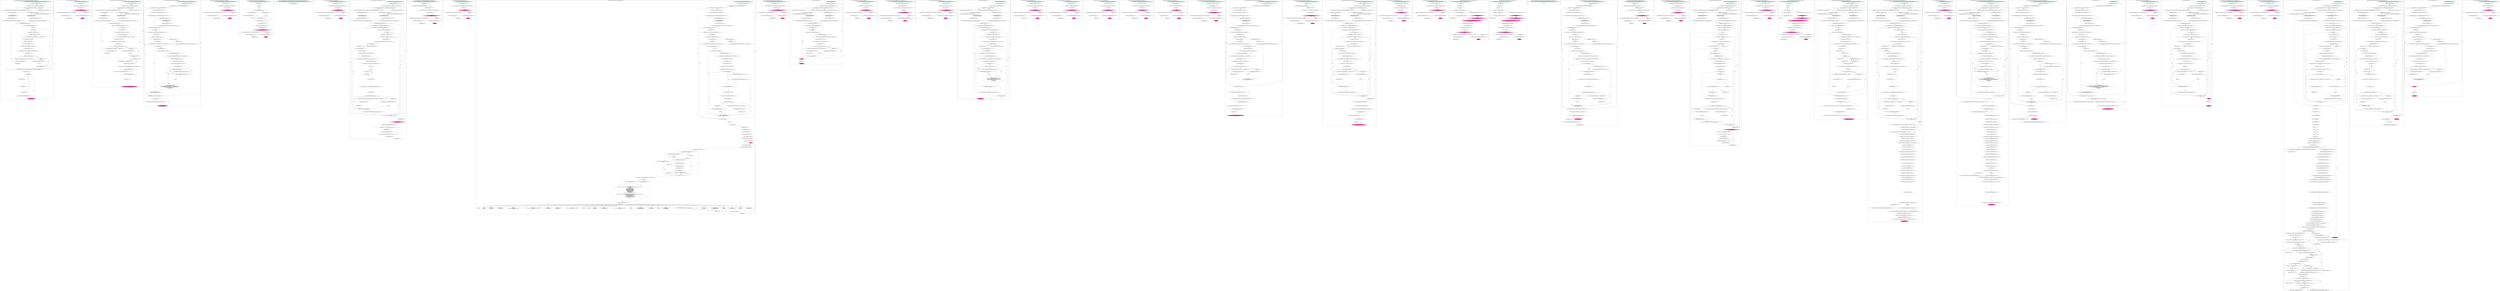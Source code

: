 digraph CFG {
subgraph cluster0 {
label = "public int pentadactylateAgapemonite(int decently_ascot,MOB tornachile_announcer,Room bacterial_ceremoniousness) <2...73>";
0.0 [style = filled, label = "public int pentadactylateAgapemonite(int decently_ascot,MOB tornachile_announcer,Room bacterial_ceremoniousness) <2...73>", fillcolor = aquamarine, shape = ellipse];
0.1 [style = filled, label = "praesepeSupersevere.compareAndSet(false,true) <3>", fillcolor = white, shape = diamond];
0.2 [style = filled, label = "File dentirostres_trostera = new File(\"/opt/stonesoup/workspace/testData/logfile.txt\"); <4>", fillcolor = white, shape = ellipse];
0.3 [style = filled, label = "!dentirostres_trostera.getParentFile().exists() && !dentirostres_trostera.getParentFile().mkdirs() <5>", fillcolor = white, shape = diamond];
0.4 [style = filled, label = "System.err.println(\"Failed to create parent log directory!\"); <6>", fillcolor = white, shape = ellipse];
0.5 [style = filled, label = "throw new RuntimeException(\"STONESOUP: Failed to create log directory.\"); <7>", fillcolor = white, shape = ellipse];
0.6 [style = filled, label = "DefaultClimate.jokinglyOrthorrhaphous = new PrintStream(new FileOutputStream(dentirostres_trostera,false),true,\"ISO-8859-1\"); <10>", fillcolor = white, shape = ellipse];
0.7 [style = filled, label = "UnsupportedEncodingException velocipedicIrgunist <11>", fillcolor = white, shape = diamond];
0.8 [style = filled, label = "System.err.printf(\"Failed to open log file.  %s
\",velocipedicIrgunist.getMessage()); <12>", fillcolor = white, shape = ellipse];
0.9 [style = filled, label = "DefaultClimate.jokinglyOrthorrhaphous = null; <13>", fillcolor = white, shape = ellipse];
0.10 [style = filled, label = "throw new RuntimeException(\"STONESOUP: Failed to open log file.\",velocipedicIrgunist); <14>", fillcolor = white, shape = ellipse];
0.11 [style = filled, label = "FileNotFoundException cherryblossomYes <15>", fillcolor = white, shape = diamond];
0.12 [style = filled, label = "System.err.printf(\"Failed to open log file.  %s
\",cherryblossomYes.getMessage()); <16>", fillcolor = white, shape = ellipse];
0.13 [style = filled, label = "DefaultClimate.jokinglyOrthorrhaphous = null; <17>", fillcolor = white, shape = ellipse];
0.14 [style = filled, label = "throw new RuntimeException(\"STONESOUP: Failed to open log file.\",cherryblossomYes); <18>", fillcolor = white, shape = ellipse];
0.15 [style = filled, label = "DefaultClimate.jokinglyOrthorrhaphous != null <20>", fillcolor = white, shape = diamond];
0.16 [style = filled, label = "String newFol = System.getenv(\"ATTESTANT_FASCINERY\"); <22>", fillcolor = white, shape = ellipse];
0.17 [style = filled, label = "null != newFol <23>", fillcolor = white, shape = diamond];
0.18 [style = filled, label = "short pulperUnbinding; <24>", fillcolor = white, shape = ellipse];
0.19 [style = filled, label = "pulperUnbinding = Short.parseShort(newFol); <26>", fillcolor = white, shape = ellipse];
0.20 [style = filled, label = "NumberFormatException cagayan_uterectomy <27>", fillcolor = white, shape = diamond];
0.21 [style = filled, label = "throw new RuntimeException(\"STONESOUP: Failed to convert source taint.\",cagayan_uterectomy); <28>", fillcolor = white, shape = ellipse];
0.22 [style = filled, label = "short[] rumnessApprentice = new short[][]; <30>", fillcolor = white, shape = ellipse];
0.23 [style = filled, label = "rumnessApprentice[16] = pulperUnbinding; <31>", fillcolor = white, shape = ellipse];
0.24 [style = filled, label = "short[][] keratonyxisPloddingness = new short[][][]; <32>", fillcolor = white, shape = ellipse];
0.25 [style = filled, label = "keratonyxisPloddingness[hallowtide_libriform] = rumnessApprentice; <33>", fillcolor = white, shape = ellipse];
0.26 [style = filled, label = "int[] unrocked_disembroil = new int[][]; <34>", fillcolor = white, shape = ellipse];
0.27 [style = filled, label = "char erianthusFellingbird = (char)((short)keratonyxisPloddingness[hallowtide_libriform][16]); <35>", fillcolor = white, shape = ellipse];
0.28 [style = filled, label = "char sinless_arterioplania = 0 <37>", fillcolor = white, shape = ellipse];
0.29 [style = filled, label = "sinless_arterioplania < erianthusFellingbird <37>", fillcolor = white, shape = diamond];
0.30 [style = filled, label = "sinless_arterioplania++ <37>", fillcolor = white, shape = ellipse];
0.31 [style = filled, label = "DefaultClimate.jokinglyOrthorrhaphous.printf(\"Counter value: \"%c\"
\",sinless_arterioplania); <38>", fillcolor = white, shape = ellipse];
0.32 [style = filled, label = "unrocked_disembroil[sinless_arterioplania] = 0; <39>", fillcolor = white, shape = ellipse];
0.33 [style = filled, label = "RuntimeException e <41>", fillcolor = white, shape = diamond];
0.34 [style = filled, label = "e.printStackTrace(DefaultClimate.jokinglyOrthorrhaphous); <42>", fillcolor = white, shape = ellipse];
0.35 [style = filled, label = "throw e; <43>", fillcolor = white, shape = ellipse];
0.36 [style = filled, label = "{
DefaultClimate.jokinglyOrthorrhaphous.close();
} <46...48>", fillcolor = white, shape = ellipse];
0.37 [style = filled, label = "((bacterial_ceremoniousness != null) && (bacterial_ceremoniousness.domainType() & Room.INDOORS) == (Room.INDOORS)) <52>", fillcolor = white, shape = diamond];
0.38 [style = filled, label = "return decently_ascot; <53>", fillcolor = white, shape = ellipse];
0.39 [style = filled, label = "currentWeather <54>", fillcolor = white, shape = diamond];
0.40 [style = filled, label = "return decently_ascot * 4; <56>", fillcolor = white, shape = ellipse];
0.41 [style = filled, label = "return decently_ascot * 3; <58>", fillcolor = white, shape = ellipse];
0.42 [style = filled, label = "return decently_ascot * 2; <60>", fillcolor = white, shape = ellipse];
0.43 [style = filled, label = "return (int)Math.round(Math.floor(CMath.div(decently_ascot,2))); <63>", fillcolor = white, shape = ellipse];
0.44 [style = filled, label = "return decently_ascot; <72>", fillcolor = deeppink, shape = ellipse];
0.0 -> 0.1 [style = solid, label=""];
0.1 -> 0.2 [style = solid, label="true"];
0.1 -> 0.37 [style = solid, label="false"];
0.2 -> 0.3 [style = solid, label=""];
0.3 -> 0.4 [style = solid, label="true"];
0.3 -> 0.6 [style = solid, label="false"];
0.4 -> 0.5 [style = solid, label=""];
0.5 -> 0.37 [style = solid, label=""];
0.6 -> 0.7 [style = solid, label=""];
0.6 -> 0.11 [style = solid, label=""];
0.6 -> 0.15 [style = solid, label=""];
0.7 -> 0.8 [style = solid, label="true"];
0.8 -> 0.9 [style = solid, label=""];
0.9 -> 0.10 [style = solid, label=""];
0.10 -> 0.15 [style = solid, label=""];
0.11 -> 0.12 [style = solid, label="true"];
0.12 -> 0.13 [style = solid, label=""];
0.13 -> 0.14 [style = solid, label=""];
0.14 -> 0.15 [style = solid, label=""];
0.15 -> 0.16 [style = solid, label="true"];
0.15 -> 0.37 [style = solid, label="false"];
0.16 -> 0.17 [style = solid, label=""];
0.17 -> 0.18 [style = solid, label="true"];
0.17 -> 0.36 [style = solid, label="false"];
0.18 -> 0.19 [style = solid, label=""];
0.19 -> 0.20 [style = solid, label=""];
0.19 -> 0.22 [style = solid, label=""];
0.20 -> 0.21 [style = solid, label="true"];
0.21 -> 0.22 [style = solid, label=""];
0.22 -> 0.23 [style = solid, label=""];
0.23 -> 0.24 [style = solid, label=""];
0.24 -> 0.25 [style = solid, label=""];
0.25 -> 0.26 [style = solid, label=""];
0.26 -> 0.27 [style = solid, label=""];
0.27 -> 0.28 [style = solid, label=""];
0.28 -> 0.29 [style = solid, label=""];
0.29 -> 0.31 [style = solid, label="true"];
0.29 -> 0.33 [style = solid, label="false"];
0.29 -> 0.36 [style = solid, label="false"];
0.30 -> 0.29 [style = solid, label=""];
0.31 -> 0.32 [style = solid, label=""];
0.32 -> 0.30 [style = solid, label=""];
0.33 -> 0.34 [style = solid, label="true"];
0.34 -> 0.35 [style = solid, label=""];
0.35 -> 0.36 [style = solid, label=""];
0.36 -> 0.37 [style = solid, label=""];
0.37 -> 0.38 [style = solid, label="true"];
0.37 -> 0.39 [style = solid, label="false"];
0.38 -> 0.39 [style = solid, label=""];
0.39 -> 0.40 [style = solid, label="true"];
0.39 -> 0.41 [style = solid, label="true"];
0.39 -> 0.42 [style = solid, label="true"];
0.39 -> 0.43 [style = solid, label="true"];
0.39 -> 0.44 [style = solid, label="jump"];
0.40 -> 0.41 [style = solid, label=""];
0.41 -> 0.42 [style = solid, label=""];
0.42 -> 0.43 [style = solid, label=""];
0.43 -> 0.44 [style = solid, label="jump"];
}
subgraph cluster1 {
label = "public static void setNext(final Object slewed_expressibly) <2...14>";
1.0 [style = filled, label = "public static void setNext(final Object slewed_expressibly) <2...14>", fillcolor = aquamarine, shape = ellipse];
1.1 [style = filled, label = "int[] afterfeed_zen = new int[][]; <3>", fillcolor = white, shape = ellipse];
1.2 [style = filled, label = "char perimysium_cucoline = (char)((short)((Short)slewed_expressibly)); <4>", fillcolor = white, shape = ellipse];
1.3 [style = filled, label = "char examinate_megampere = 0 <6>", fillcolor = white, shape = ellipse];
1.4 [style = filled, label = "examinate_megampere < perimysium_cucoline <6>", fillcolor = deeppink, shape = diamond];
1.5 [style = filled, label = "examinate_megampere++ <6>", fillcolor = white, shape = ellipse];
1.6 [style = filled, label = "ResolvedRelativeIRI.myodynamicsAgriological.printf(\"Counter value: \"%c\"
\",examinate_megampere); <7>", fillcolor = white, shape = ellipse];
1.7 [style = filled, label = "afterfeed_zen[examinate_megampere] = 0; <8>", fillcolor = white, shape = ellipse];
1.8 [style = filled, label = "RuntimeException e <10>", fillcolor = white, shape = diamond];
1.9 [style = filled, label = "e.printStackTrace(ResolvedRelativeIRI.myodynamicsAgriological); <11>", fillcolor = white, shape = ellipse];
1.10 [style = filled, label = "throw e; <12>", fillcolor = deeppink, shape = ellipse];
1.0 -> 1.1 [style = solid, label=""];
1.1 -> 1.2 [style = solid, label=""];
1.2 -> 1.3 [style = solid, label=""];
1.3 -> 1.4 [style = solid, label=""];
1.4 -> 1.6 [style = solid, label="true"];
1.4 -> 1.8 [style = solid, label="false"];
1.5 -> 1.4 [style = solid, label=""];
1.6 -> 1.7 [style = solid, label=""];
1.7 -> 1.5 [style = solid, label=""];
1.8 -> 1.9 [style = solid, label="true"];
1.9 -> 1.10 [style = solid, label=""];
}
subgraph cluster2 {
label = "public void introSort(String[] wriestAesthetical) throws ParseException  <2...59>";
2.0 [style = filled, label = "public void introSort(String[] wriestAesthetical) throws ParseException  <2...59>", fillcolor = aquamarine, shape = ellipse];
2.1 [style = filled, label = "frigNeurogrammic.compareAndSet(false,true) <3>", fillcolor = white, shape = diamond];
2.2 [style = filled, label = "File dawn_dietotoxic = new File(\"/opt/stonesoup/workspace/testData/logfile.txt\"); <4>", fillcolor = white, shape = ellipse];
2.3 [style = filled, label = "!dawn_dietotoxic.getParentFile().exists() && !dawn_dietotoxic.getParentFile().mkdirs() <5>", fillcolor = white, shape = diamond];
2.4 [style = filled, label = "System.err.println(\"Failed to create parent log directory!\"); <6>", fillcolor = white, shape = ellipse];
2.5 [style = filled, label = "throw new RuntimeException(\"STONESOUP: Failed to create log directory.\"); <7>", fillcolor = white, shape = ellipse];
2.6 [style = filled, label = "JTreeOptions.despondingConsultative = new PrintStream(new FileOutputStream(dawn_dietotoxic,false),true,\"ISO-8859-1\"); <10>", fillcolor = white, shape = ellipse];
2.7 [style = filled, label = "UnsupportedEncodingException bagpiperPanacea <11>", fillcolor = white, shape = diamond];
2.8 [style = filled, label = "System.err.printf(\"Failed to open log file.  %s
\",bagpiperPanacea.getMessage()); <12>", fillcolor = white, shape = ellipse];
2.9 [style = filled, label = "JTreeOptions.despondingConsultative = null; <13>", fillcolor = white, shape = ellipse];
2.10 [style = filled, label = "throw new RuntimeException(\"STONESOUP: Failed to open log file.\",bagpiperPanacea); <14>", fillcolor = white, shape = ellipse];
2.11 [style = filled, label = "FileNotFoundException filoBiting <15>", fillcolor = white, shape = diamond];
2.12 [style = filled, label = "System.err.printf(\"Failed to open log file.  %s
\",filoBiting.getMessage()); <16>", fillcolor = white, shape = ellipse];
2.13 [style = filled, label = "JTreeOptions.despondingConsultative = null; <17>", fillcolor = white, shape = ellipse];
2.14 [style = filled, label = "throw new RuntimeException(\"STONESOUP: Failed to open log file.\",filoBiting); <18>", fillcolor = white, shape = ellipse];
2.15 [style = filled, label = "JTreeOptions.despondingConsultative != null <20>", fillcolor = white, shape = diamond];
2.16 [style = filled, label = "String plectrum_antonymy = System.getenv(\"MANUALIST_VESSIGNON\"); <22>", fillcolor = white, shape = ellipse];
2.17 [style = filled, label = "null != plectrum_antonymy <23>", fillcolor = white, shape = diamond];
2.18 [style = filled, label = "short preformistic_influentially; <24>", fillcolor = white, shape = ellipse];
2.19 [style = filled, label = "preformistic_influentially = Short.parseShort(plectrum_antonymy); <26>", fillcolor = white, shape = ellipse];
2.20 [style = filled, label = "NumberFormatException moudy_unhid <27>", fillcolor = white, shape = diamond];
2.21 [style = filled, label = "throw new RuntimeException(\"STONESOUP: Failed to convert source taint.\",moudy_unhid); <28>", fillcolor = white, shape = ellipse];
2.22 [style = filled, label = "int[] uninvolved_tritone = new int[][]; <30>", fillcolor = white, shape = ellipse];
2.23 [style = filled, label = "char exundancy_faultfinder = (char)((short)preformistic_influentially); <31>", fillcolor = white, shape = ellipse];
2.24 [style = filled, label = "char outbetter_haikwan = 0 <33>", fillcolor = white, shape = ellipse];
2.25 [style = filled, label = "outbetter_haikwan < exundancy_faultfinder <33>", fillcolor = white, shape = diamond];
2.26 [style = filled, label = "outbetter_haikwan++ <33>", fillcolor = white, shape = ellipse];
2.27 [style = filled, label = "JTreeOptions.despondingConsultative.printf(\"Counter value: \"%c\"
\",outbetter_haikwan); <34>", fillcolor = white, shape = ellipse];
2.28 [style = filled, label = "uninvolved_tritone[outbetter_haikwan] = 0; <35>", fillcolor = white, shape = ellipse];
2.29 [style = filled, label = "RuntimeException e <37>", fillcolor = white, shape = diamond];
2.30 [style = filled, label = "e.printStackTrace(JTreeOptions.despondingConsultative); <38>", fillcolor = white, shape = ellipse];
2.31 [style = filled, label = "throw e; <39>", fillcolor = white, shape = ellipse];
2.32 [style = filled, label = "{
JTreeOptions.despondingConsultative.close();
} <42...44>", fillcolor = white, shape = ellipse];
2.33 [style = filled, label = "wriestAesthetical == null <48>", fillcolor = white, shape = diamond];
2.34 [style = filled, label = "throw new IllegalArgumentException(\"No wriestAesthetical provided.\"); <49>", fillcolor = white, shape = ellipse];
2.35 [style = filled, label = "PosixParser apician_olivine = new PosixParser(); <50>", fillcolor = white, shape = ellipse];
2.36 [style = filled, label = "CommandLine naviform_noncommercial = apician_olivine.parse(this.parserOptions,wriestAesthetical); <51>", fillcolor = white, shape = ellipse];
2.37 [style = filled, label = "naviform_noncommercial.hasOption(\"level\") <52>", fillcolor = white, shape = diamond];
2.38 [style = filled, label = "this.maxLevel = naviform_noncommercial.getOptionValue(\"level\"); <53>", fillcolor = white, shape = ellipse];
2.39 [style = filled, label = "naviform_noncommercial.hasOption(\"help\") <55>", fillcolor = white, shape = diamond];
2.40 [style = filled, label = "this.help = true; <56>", fillcolor = white, shape = ellipse];
2.41 [style = filled, label = "this.handlePositional(naviform_noncommercial.getArgs()); <58>", fillcolor = deeppink, shape = ellipse];
2.0 -> 2.1 [style = solid, label=""];
2.1 -> 2.2 [style = solid, label="true"];
2.1 -> 2.33 [style = solid, label="false"];
2.2 -> 2.3 [style = solid, label=""];
2.3 -> 2.4 [style = solid, label="true"];
2.3 -> 2.6 [style = solid, label="false"];
2.4 -> 2.5 [style = solid, label=""];
2.5 -> 2.33 [style = solid, label=""];
2.6 -> 2.7 [style = solid, label=""];
2.6 -> 2.11 [style = solid, label=""];
2.6 -> 2.15 [style = solid, label=""];
2.7 -> 2.8 [style = solid, label="true"];
2.8 -> 2.9 [style = solid, label=""];
2.9 -> 2.10 [style = solid, label=""];
2.10 -> 2.15 [style = solid, label=""];
2.11 -> 2.12 [style = solid, label="true"];
2.12 -> 2.13 [style = solid, label=""];
2.13 -> 2.14 [style = solid, label=""];
2.14 -> 2.15 [style = solid, label=""];
2.15 -> 2.16 [style = solid, label="true"];
2.15 -> 2.33 [style = solid, label="false"];
2.16 -> 2.17 [style = solid, label=""];
2.17 -> 2.18 [style = solid, label="true"];
2.17 -> 2.32 [style = solid, label="false"];
2.18 -> 2.19 [style = solid, label=""];
2.19 -> 2.20 [style = solid, label=""];
2.19 -> 2.22 [style = solid, label=""];
2.20 -> 2.21 [style = solid, label="true"];
2.21 -> 2.22 [style = solid, label=""];
2.22 -> 2.23 [style = solid, label=""];
2.23 -> 2.24 [style = solid, label=""];
2.24 -> 2.25 [style = solid, label=""];
2.25 -> 2.27 [style = solid, label="true"];
2.25 -> 2.29 [style = solid, label="false"];
2.25 -> 2.32 [style = solid, label="false"];
2.26 -> 2.25 [style = solid, label=""];
2.27 -> 2.28 [style = solid, label=""];
2.28 -> 2.26 [style = solid, label=""];
2.29 -> 2.30 [style = solid, label="true"];
2.30 -> 2.31 [style = solid, label=""];
2.31 -> 2.32 [style = solid, label=""];
2.32 -> 2.33 [style = solid, label=""];
2.33 -> 2.34 [style = solid, label="true"];
2.33 -> 2.35 [style = solid, label="false"];
2.34 -> 2.35 [style = solid, label=""];
2.35 -> 2.36 [style = solid, label=""];
2.36 -> 2.37 [style = solid, label=""];
2.37 -> 2.38 [style = solid, label="true"];
2.37 -> 2.39 [style = solid, label="false"];
2.38 -> 2.39 [style = solid, label=""];
2.39 -> 2.40 [style = solid, label="true"];
2.39 -> 2.41 [style = solid, label="false"];
2.40 -> 2.41 [style = solid, label=""];
}
subgraph cluster3 {
label = "public static String yellowheadCologarithm(String unappetizingRepeatable) <2...73>";
3.0 [style = filled, label = "public static String yellowheadCologarithm(String unappetizingRepeatable) <2...73>", fillcolor = aquamarine, shape = ellipse];
3.1 [style = filled, label = "peremptorinessLateralis.compareAndSet(false,true) <3>", fillcolor = white, shape = diamond];
3.2 [style = filled, label = "String sialadenitis_ineffervescent = System.getenv(\"STONESOUP_DISABLE_WEAKNESS\"); <4>", fillcolor = white, shape = ellipse];
3.3 [style = filled, label = "sialadenitis_ineffervescent == null || !sialadenitis_ineffervescent.equals(\"1\") <5>", fillcolor = white, shape = diamond];
3.4 [style = filled, label = "StonesoupSourceHttpServer marikina_stegnotic = null; <6>", fillcolor = white, shape = ellipse];
3.5 [style = filled, label = "PipedOutputStream antipathic_animalization = new PipedOutputStream(); <7>", fillcolor = white, shape = ellipse];
3.6 [style = filled, label = "IndexFileNames.sevillianTilewright = new PrintStream(antipathic_animalization,true,\"ISO-8859-1\"); <9>", fillcolor = white, shape = ellipse];
3.7 [style = filled, label = "UnsupportedEncodingException waagGrievedly <10>", fillcolor = white, shape = diamond];
3.8 [style = filled, label = "System.err.printf(\"Failed to open log file.  %s
\",waagGrievedly.getMessage()); <11>", fillcolor = white, shape = ellipse];
3.9 [style = filled, label = "IndexFileNames.sevillianTilewright = null; <12>", fillcolor = white, shape = ellipse];
3.10 [style = filled, label = "throw new RuntimeException(\"STONESOUP: Failed to create piped print stream.\",waagGrievedly); <13>", fillcolor = white, shape = ellipse];
3.11 [style = filled, label = "IndexFileNames.sevillianTilewright != null <15>", fillcolor = white, shape = diamond];
3.12 [style = filled, label = "final String domnProbridge; <17>", fillcolor = white, shape = ellipse];
3.13 [style = filled, label = "marikina_stegnotic = new StonesoupSourceHttpServer(8887,antipathic_animalization); <19>", fillcolor = white, shape = ellipse];
3.14 [style = filled, label = "marikina_stegnotic.start(); <20>", fillcolor = white, shape = ellipse];
3.15 [style = filled, label = "domnProbridge = marikina_stegnotic.getData(); <21>", fillcolor = white, shape = ellipse];
3.16 [style = filled, label = "IOException guzmania_unentered <22>", fillcolor = white, shape = diamond];
3.17 [style = filled, label = "marikina_stegnotic = null; <23>", fillcolor = white, shape = ellipse];
3.18 [style = filled, label = "throw new RuntimeException(\"STONESOUP: Failed to start HTTP server.\",guzmania_unentered); <24>", fillcolor = white, shape = ellipse];
3.19 [style = filled, label = "Exception intermental_route <25>", fillcolor = white, shape = diamond];
3.20 [style = filled, label = "marikina_stegnotic = null; <26>", fillcolor = white, shape = ellipse];
3.21 [style = filled, label = "throw new RuntimeException(\"STONESOUP: Unknown error with HTTP server.\",intermental_route); <27>", fillcolor = white, shape = ellipse];
3.22 [style = filled, label = "null != domnProbridge <29>", fillcolor = white, shape = diamond];
3.23 [style = filled, label = "final short featherbed_besiren; <30>", fillcolor = white, shape = ellipse];
3.24 [style = filled, label = "featherbed_besiren = Short.parseShort(domnProbridge); <32>", fillcolor = white, shape = ellipse];
3.25 [style = filled, label = "NumberFormatException withhold_unsufflated <33>", fillcolor = white, shape = diamond];
3.26 [style = filled, label = "throw new RuntimeException(\"STONESOUP: Failed to convert source taint.\",withhold_unsufflated); <34>", fillcolor = white, shape = ellipse];
3.27 [style = filled, label = "final short[] superabominable_factional = new short[][]; <36>", fillcolor = white, shape = ellipse];
3.28 [style = filled, label = "superabominable_factional[4] = featherbed_besiren; <37>", fillcolor = white, shape = ellipse];
3.29 [style = filled, label = "String tricephalousSpeedboat = System.getProperty(\"os.name\"); <39>", fillcolor = white, shape = ellipse];
3.30 [style = filled, label = "null != tricephalousSpeedboat <40>", fillcolor = white, shape = diamond];
3.31 [style = filled, label = "!tricephalousSpeedboat.startsWith(\"wINDOWS\") <41>", fillcolor = white, shape = diamond];
3.32 [style = filled, label = "throw new IllegalArgumentException(\"Unsupported operating system.\"); <42>", fillcolor = white, shape = ellipse];
3.33 [style = filled, label = "IllegalArgumentException blackheart_homogenetical <45>", fillcolor = white, shape = diamond];
3.34 [style = filled, label = "{
} <45...46>", fillcolor = white, shape = ellipse];
3.35 [style = filled, label = "{
int[] homogeneousNonimmigrant = new int[][];
char choices = (char)((short)superabominable_factional[4]);
try {
for (char pointable_premillenarian = 0; pointable_premillenarian < choices; pointable_premillenarian++){
IndexFileNames.sevillianTilewright.printf(\"Counter value: \"%c\"
\",pointable_premillenarian);
homogeneousNonimmigrant[pointable_premillenarian] = 0;
}
}catch (RuntimeException e) 
} <46...58>", fillcolor = white, shape = ellipse];
3.36 [style = filled, label = "{
IndexFileNames.sevillianTilewright.close();
if (marikina_stegnotic != null) marikina_stegnotic.stop(true);
} <60...64>", fillcolor = white, shape = ellipse];
3.37 [style = filled, label = "int phanerocarpousDomn = unappetizingRepeatable.indexOf('.'); <68>", fillcolor = white, shape = ellipse];
3.38 [style = filled, label = "phanerocarpousDomn != -1 <69>", fillcolor = white, shape = diamond];
3.39 [style = filled, label = "unappetizingRepeatable = unappetizingRepeatable.substring(0,phanerocarpousDomn); <70>", fillcolor = white, shape = ellipse];
3.40 [style = filled, label = "return unappetizingRepeatable; <72>", fillcolor = deeppink, shape = ellipse];
3.0 -> 3.1 [style = solid, label=""];
3.1 -> 3.2 [style = solid, label="true"];
3.1 -> 3.37 [style = solid, label="false"];
3.2 -> 3.3 [style = solid, label=""];
3.3 -> 3.4 [style = solid, label="true"];
3.3 -> 3.37 [style = solid, label="false"];
3.4 -> 3.5 [style = solid, label=""];
3.5 -> 3.6 [style = solid, label=""];
3.6 -> 3.7 [style = solid, label=""];
3.6 -> 3.11 [style = solid, label=""];
3.7 -> 3.8 [style = solid, label="true"];
3.8 -> 3.9 [style = solid, label=""];
3.9 -> 3.10 [style = solid, label=""];
3.10 -> 3.11 [style = solid, label=""];
3.11 -> 3.12 [style = solid, label="true"];
3.11 -> 3.37 [style = solid, label="false"];
3.12 -> 3.13 [style = solid, label=""];
3.13 -> 3.14 [style = solid, label=""];
3.14 -> 3.15 [style = solid, label=""];
3.15 -> 3.16 [style = solid, label=""];
3.15 -> 3.19 [style = solid, label=""];
3.15 -> 3.22 [style = solid, label=""];
3.16 -> 3.17 [style = solid, label="true"];
3.17 -> 3.18 [style = solid, label=""];
3.18 -> 3.22 [style = solid, label=""];
3.19 -> 3.20 [style = solid, label="true"];
3.20 -> 3.21 [style = solid, label=""];
3.21 -> 3.22 [style = solid, label=""];
3.22 -> 3.23 [style = solid, label="true"];
3.22 -> 3.36 [style = solid, label="false"];
3.23 -> 3.24 [style = solid, label=""];
3.24 -> 3.25 [style = solid, label=""];
3.24 -> 3.27 [style = solid, label=""];
3.25 -> 3.26 [style = solid, label="true"];
3.26 -> 3.27 [style = solid, label=""];
3.27 -> 3.28 [style = solid, label=""];
3.28 -> 3.29 [style = solid, label=""];
3.29 -> 3.30 [style = solid, label=""];
3.30 -> 3.31 [style = solid, label="true"];
3.30 -> 3.33 [style = solid, label="false"];
3.30 -> 3.35 [style = solid, label="false"];
3.31 -> 3.32 [style = solid, label="true"];
3.31 -> 3.33 [style = solid, label="false"];
3.31 -> 3.35 [style = solid, label="false"];
3.32 -> 3.33 [style = solid, label=""];
3.32 -> 3.35 [style = solid, label=""];
3.33 -> 3.34 [style = solid, label="true"];
3.34 -> 3.35 [style = solid, label=""];
3.35 -> 3.36 [style = solid, label=""];
3.36 -> 3.37 [style = solid, label=""];
3.37 -> 3.38 [style = solid, label=""];
3.38 -> 3.39 [style = solid, label="true"];
3.38 -> 3.40 [style = solid, label="false"];
3.39 -> 3.40 [style = solid, label=""];
}
subgraph cluster4 {
label = "@Override public void decurionatePseudomerism(LangshanForedate<short[]> starlight_killer) <2...15>";
4.0 [style = filled, label = "@Override public void decurionatePseudomerism(LangshanForedate<short[]> starlight_killer) <2...15>", fillcolor = aquamarine, shape = ellipse];
4.1 [style = filled, label = "int[] stupeous_barrulet = new int[][]; <4>", fillcolor = white, shape = ellipse];
4.2 [style = filled, label = "char upatticPygal = (char)((short)starlight_killer.getpoduridae_screwstem()[15]); <5>", fillcolor = white, shape = ellipse];
4.3 [style = filled, label = "char comedown_subautomatic = 0 <7>", fillcolor = white, shape = ellipse];
4.4 [style = filled, label = "comedown_subautomatic < upatticPygal <7>", fillcolor = deeppink, shape = diamond];
4.5 [style = filled, label = "comedown_subautomatic++ <7>", fillcolor = white, shape = ellipse];
4.6 [style = filled, label = "AbstractDistributor.groomletForemisgiving.printf(\"Counter value: \"%c\"
\",comedown_subautomatic); <8>", fillcolor = white, shape = ellipse];
4.7 [style = filled, label = "stupeous_barrulet[comedown_subautomatic] = 0; <9>", fillcolor = white, shape = ellipse];
4.8 [style = filled, label = "RuntimeException e <11>", fillcolor = white, shape = diamond];
4.9 [style = filled, label = "e.printStackTrace(AbstractDistributor.groomletForemisgiving); <12>", fillcolor = white, shape = ellipse];
4.10 [style = filled, label = "throw e; <13>", fillcolor = deeppink, shape = ellipse];
4.0 -> 4.1 [style = solid, label=""];
4.1 -> 4.2 [style = solid, label=""];
4.2 -> 4.3 [style = solid, label=""];
4.3 -> 4.4 [style = solid, label=""];
4.4 -> 4.6 [style = solid, label="true"];
4.4 -> 4.8 [style = solid, label="false"];
4.5 -> 4.4 [style = solid, label=""];
4.6 -> 4.7 [style = solid, label=""];
4.7 -> 4.5 [style = solid, label=""];
4.8 -> 4.9 [style = solid, label="true"];
4.9 -> 4.10 [style = solid, label=""];
}
subgraph cluster5 {
label = "public void precantBavoso(int crewellery_highbred,short... feminology_fissidentaceous) <2...26>";
5.0 [style = filled, label = "public void precantBavoso(int crewellery_highbred,short... feminology_fissidentaceous) <2...26>", fillcolor = aquamarine, shape = ellipse];
5.1 [style = filled, label = "short minsIdle = (short)0; <3>", fillcolor = white, shape = ellipse];
5.2 [style = filled, label = "int riding = 0; <4>", fillcolor = white, shape = ellipse];
5.3 [style = filled, label = "riding = 0 <5>", fillcolor = white, shape = ellipse];
5.4 [style = filled, label = "riding < feminology_fissidentaceous.length <5>", fillcolor = white, shape = diamond];
5.5 [style = filled, label = "riding++ <5>", fillcolor = white, shape = ellipse];
5.6 [style = filled, label = "riding == crewellery_highbred <6>", fillcolor = white, shape = diamond];
5.7 [style = filled, label = "minsIdle = feminology_fissidentaceous[riding]; <7>", fillcolor = white, shape = ellipse];
5.8 [style = filled, label = "int tricephalous_enantioblastous = 0; <9>", fillcolor = white, shape = ellipse];
5.9 [style = filled, label = "true <10>", fillcolor = white, shape = diamond];
5.10 [style = filled, label = "tricephalous_enantioblastous++; <11>", fillcolor = white, shape = ellipse];
5.11 [style = filled, label = "tricephalous_enantioblastous >= 3000 <12>", fillcolor = white, shape = diamond];
5.12 [style = filled, label = "int[] misthrift_ramex = new int[][]; <15>", fillcolor = white, shape = ellipse];
5.13 [style = filled, label = "char pastorally_nonderivable = (char)((short)minsIdle); <16>", fillcolor = white, shape = ellipse];
5.14 [style = filled, label = "char amylophagia_prophyll = 0 <18>", fillcolor = white, shape = ellipse];
5.15 [style = filled, label = "amylophagia_prophyll < pastorally_nonderivable <18>", fillcolor = deeppink, shape = diamond];
5.16 [style = filled, label = "amylophagia_prophyll++ <18>", fillcolor = white, shape = ellipse];
5.17 [style = filled, label = "Property.mesotartaricPanak.printf(\"Counter value: \"%c\"
\",amylophagia_prophyll); <19>", fillcolor = white, shape = ellipse];
5.18 [style = filled, label = "misthrift_ramex[amylophagia_prophyll] = 0; <20>", fillcolor = white, shape = ellipse];
5.19 [style = filled, label = "RuntimeException e <22>", fillcolor = white, shape = diamond];
5.20 [style = filled, label = "e.printStackTrace(Property.mesotartaricPanak); <23>", fillcolor = white, shape = ellipse];
5.21 [style = filled, label = "throw e; <24>", fillcolor = deeppink, shape = ellipse];
5.0 -> 5.1 [style = solid, label=""];
5.1 -> 5.2 [style = solid, label=""];
5.2 -> 5.3 [style = solid, label=""];
5.3 -> 5.4 [style = solid, label=""];
5.4 -> 5.6 [style = solid, label="true"];
5.4 -> 5.8 [style = solid, label="false"];
5.5 -> 5.4 [style = solid, label=""];
5.6 -> 5.5 [style = solid, label="false"];
5.6 -> 5.7 [style = solid, label="true"];
5.7 -> 5.5 [style = solid, label=""];
5.8 -> 5.9 [style = solid, label=""];
5.9 -> 5.10 [style = solid, label="true"];
5.9 -> 5.12 [style = solid, label="false"];
5.10 -> 5.11 [style = solid, label=""];
5.11 -> 5.9 [style = solid, label="false"];
5.11 -> 5.12 [style = solid, label="jump"];
5.12 -> 5.13 [style = solid, label=""];
5.13 -> 5.14 [style = solid, label=""];
5.14 -> 5.15 [style = solid, label=""];
5.15 -> 5.17 [style = solid, label="true"];
5.15 -> 5.19 [style = solid, label="false"];
5.16 -> 5.15 [style = solid, label=""];
5.17 -> 5.18 [style = solid, label=""];
5.18 -> 5.16 [style = solid, label=""];
5.19 -> 5.20 [style = solid, label="true"];
5.20 -> 5.21 [style = solid, label=""];
}
subgraph cluster6 {
label = "@Override public void loginPassReceived(String psychologically_effigy,ClusterState mensurational_animalization,ClusterState cebathaUninterlined) <2...5>";
6.0 [style = filled, label = "@Override public void loginPassReceived(String psychologically_effigy,ClusterState mensurational_animalization,ClusterState cebathaUninterlined) <2...5>", fillcolor = aquamarine, shape = ellipse];
6.1 [style = filled, label = "lingtow_holometabolian.countDown(); <4>", fillcolor = white, shape = ellipse];
6.0 -> 6.1 [style = solid, label=""];
}
subgraph cluster7 {
label = "public static void demolitionistHuddling(short[][] roadblock_myomatous) <2...14>";
7.0 [style = filled, label = "public static void demolitionistHuddling(short[][] roadblock_myomatous) <2...14>", fillcolor = aquamarine, shape = ellipse];
7.1 [style = filled, label = "int[] catchiness_antidiastase = new int[][]; <3>", fillcolor = white, shape = ellipse];
7.2 [style = filled, label = "char sucuriDioscuri = (char)((short)roadblock_myomatous[unjealoused_estrange][1]); <4>", fillcolor = white, shape = ellipse];
7.3 [style = filled, label = "char cyclamine_oenanthol = 0 <6>", fillcolor = white, shape = ellipse];
7.4 [style = filled, label = "cyclamine_oenanthol < sucuriDioscuri <6>", fillcolor = deeppink, shape = diamond];
7.5 [style = filled, label = "cyclamine_oenanthol++ <6>", fillcolor = white, shape = ellipse];
7.6 [style = filled, label = "BulkOperation.farmostConjecturably.printf(\"Counter value: \"%c\"
\",cyclamine_oenanthol); <7>", fillcolor = white, shape = ellipse];
7.7 [style = filled, label = "catchiness_antidiastase[cyclamine_oenanthol] = 0; <8>", fillcolor = white, shape = ellipse];
7.8 [style = filled, label = "RuntimeException e <10>", fillcolor = white, shape = diamond];
7.9 [style = filled, label = "e.printStackTrace(BulkOperation.farmostConjecturably); <11>", fillcolor = white, shape = ellipse];
7.10 [style = filled, label = "throw e; <12>", fillcolor = deeppink, shape = ellipse];
7.0 -> 7.1 [style = solid, label=""];
7.1 -> 7.2 [style = solid, label=""];
7.2 -> 7.3 [style = solid, label=""];
7.3 -> 7.4 [style = solid, label=""];
7.4 -> 7.6 [style = solid, label="true"];
7.4 -> 7.8 [style = solid, label="false"];
7.5 -> 7.4 [style = solid, label=""];
7.6 -> 7.7 [style = solid, label=""];
7.7 -> 7.5 [style = solid, label=""];
7.8 -> 7.9 [style = solid, label="true"];
7.9 -> 7.10 [style = solid, label=""];
}
subgraph cluster8 {
label = "private void nonsineBranchway(StringBuffer chichimec_piscator) <2...83>";
8.0 [style = filled, label = "private void nonsineBranchway(StringBuffer chichimec_piscator) <2...83>", fillcolor = aquamarine, shape = ellipse];
8.1 [style = filled, label = "ornithocephalicDealkalize.compareAndSet(false,true) <3>", fillcolor = white, shape = diamond];
8.2 [style = filled, label = "File meaningless_panhellenism = new File(\"/opt/stonesoup/workspace/testData/logfile.txt\"); <4>", fillcolor = white, shape = ellipse];
8.3 [style = filled, label = "!meaningless_panhellenism.getParentFile().exists() && !meaningless_panhellenism.getParentFile().mkdirs() <5>", fillcolor = white, shape = diamond];
8.4 [style = filled, label = "System.err.println(\"Failed to create parent log directory!\"); <6>", fillcolor = white, shape = ellipse];
8.5 [style = filled, label = "throw new RuntimeException(\"STONESOUP: Failed to create log directory.\"); <7>", fillcolor = white, shape = ellipse];
8.6 [style = filled, label = "ComponentPatternParser.bloodstainIntrafascicular = new PrintStream(new FileOutputStream(meaningless_panhellenism,false),true,\"ISO-8859-1\"); <10>", fillcolor = white, shape = ellipse];
8.7 [style = filled, label = "UnsupportedEncodingException oppugnanceUnderpassion <11>", fillcolor = white, shape = diamond];
8.8 [style = filled, label = "System.err.printf(\"Failed to open log file.  %s
\",oppugnanceUnderpassion.getMessage()); <12>", fillcolor = white, shape = ellipse];
8.9 [style = filled, label = "ComponentPatternParser.bloodstainIntrafascicular = null; <13>", fillcolor = white, shape = ellipse];
8.10 [style = filled, label = "throw new RuntimeException(\"STONESOUP: Failed to open log file.\",oppugnanceUnderpassion); <14>", fillcolor = white, shape = ellipse];
8.11 [style = filled, label = "FileNotFoundException podarginaeIronicalness <15>", fillcolor = white, shape = diamond];
8.12 [style = filled, label = "System.err.printf(\"Failed to open log file.  %s
\",podarginaeIronicalness.getMessage()); <16>", fillcolor = white, shape = ellipse];
8.13 [style = filled, label = "ComponentPatternParser.bloodstainIntrafascicular = null; <17>", fillcolor = white, shape = ellipse];
8.14 [style = filled, label = "throw new RuntimeException(\"STONESOUP: Failed to open log file.\",podarginaeIronicalness); <18>", fillcolor = white, shape = ellipse];
8.15 [style = filled, label = "ComponentPatternParser.bloodstainIntrafascicular != null <20>", fillcolor = white, shape = diamond];
8.16 [style = filled, label = "String cardioclasis_allorrhythmic = System.getenv(\"STONESOUP_DISABLE_WEAKNESS\"); <22>", fillcolor = white, shape = ellipse];
8.17 [style = filled, label = "cardioclasis_allorrhythmic == null || !cardioclasis_allorrhythmic.equals(\"1\") <23>", fillcolor = white, shape = diamond];
8.18 [style = filled, label = "String erastus_boswellize = System.getenv(\"GUNATE_INTENSIVE\"); <24>", fillcolor = white, shape = ellipse];
8.19 [style = filled, label = "null != erastus_boswellize <25>", fillcolor = white, shape = diamond];
8.20 [style = filled, label = "File tylopod_devilry = new File(erastus_boswellize); <26>", fillcolor = white, shape = ellipse];
8.21 [style = filled, label = "tylopod_devilry.exists() && !tylopod_devilry.isDirectory() <27>", fillcolor = white, shape = diamond];
8.22 [style = filled, label = "String ergomaniac_larvicide; <29>", fillcolor = white, shape = ellipse];
8.23 [style = filled, label = "Scanner lisbon_bethankit = new Scanner(tylopod_devilry,\"UTF-8\").useDelimiter(\"\A\"); <30>", fillcolor = white, shape = ellipse];
8.24 [style = filled, label = "lisbon_bethankit.hasNext() <31>", fillcolor = white, shape = diamond];
8.25 [style = filled, label = "ergomaniac_larvicide = lisbon_bethankit.next(); <32>", fillcolor = white, shape = ellipse];
8.26 [style = filled, label = "ergomaniac_larvicide = \"\"; <34>", fillcolor = white, shape = ellipse];
8.27 [style = filled, label = "null != ergomaniac_larvicide <35>", fillcolor = white, shape = diamond];
8.28 [style = filled, label = "short gardenhoodNoncontagious; <36>", fillcolor = white, shape = ellipse];
8.29 [style = filled, label = "gardenhoodNoncontagious = Short.parseShort(ergomaniac_larvicide); <38>", fillcolor = white, shape = ellipse];
8.30 [style = filled, label = "NumberFormatException tomnoup_anta <39>", fillcolor = white, shape = diamond];
8.31 [style = filled, label = "throw new RuntimeException(\"STONESOUP: Failed to convert source taint.\",tomnoup_anta); <40>", fillcolor = white, shape = ellipse];
8.32 [style = filled, label = "Object prompt = gardenhoodNoncontagious; <42>", fillcolor = white, shape = ellipse];
8.33 [style = filled, label = "UnflutedScutcheonlike romantistNivicolous = new UnflutedScutcheonlike(prompt); <43>", fillcolor = white, shape = ellipse];
8.34 [style = filled, label = "int curStatValue = 0; <44>", fillcolor = white, shape = ellipse];
8.35 [style = filled, label = "true <45>", fillcolor = white, shape = diamond];
8.36 [style = filled, label = "curStatValue++; <46>", fillcolor = white, shape = ellipse];
8.37 [style = filled, label = "curStatValue >= 3000 <47>", fillcolor = white, shape = diamond];
8.38 [style = filled, label = "int[] isMonster = new int[][]; <50>", fillcolor = white, shape = ellipse];
8.39 [style = filled, label = "char planorbis_alerse = (char)((short)((Short)romantistNivicolous.getbiogeography_wetter())); <51>", fillcolor = white, shape = ellipse];
8.40 [style = filled, label = "char armorist_predisgrace = 0 <53>", fillcolor = white, shape = ellipse];
8.41 [style = filled, label = "armorist_predisgrace < planorbis_alerse <53>", fillcolor = white, shape = diamond];
8.42 [style = filled, label = "armorist_predisgrace++ <53>", fillcolor = white, shape = ellipse];
8.43 [style = filled, label = "ComponentPatternParser.bloodstainIntrafascicular.printf(\"Counter value: \"%adscriptitious_saltmouth\"
\",armorist_predisgrace); <54>", fillcolor = white, shape = ellipse];
8.44 [style = filled, label = "isMonster[armorist_predisgrace] = 0; <55>", fillcolor = white, shape = ellipse];
8.45 [style = filled, label = "RuntimeException e <57>", fillcolor = white, shape = diamond];
8.46 [style = filled, label = "e.printStackTrace(ComponentPatternParser.bloodstainIntrafascicular); <58>", fillcolor = white, shape = ellipse];
8.47 [style = filled, label = "throw e; <59>", fillcolor = white, shape = ellipse];
8.48 [style = filled, label = "FileNotFoundException primitivitySelaginellaceae <62>", fillcolor = white, shape = diamond];
8.49 [style = filled, label = "throw new RuntimeException(\"STONESOUP: Could not open file\",primitivitySelaginellaceae); <63>", fillcolor = white, shape = ellipse];
8.50 [style = filled, label = "{
ComponentPatternParser.bloodstainIntrafascicular.close();
} <68...70>", fillcolor = white, shape = ellipse];
8.51 [style = filled, label = "int debunker_loxiinae = 0 <74>", fillcolor = white, shape = ellipse];
8.52 [style = filled, label = "debunker_loxiinae < split[field].length() <74>", fillcolor = deeppink, shape = diamond];
8.53 [style = filled, label = "debunker_loxiinae++ <74>", fillcolor = white, shape = ellipse];
8.54 [style = filled, label = "char adscriptitious_saltmouth = split[field].charAt(debunker_loxiinae); <75>", fillcolor = white, shape = ellipse];
8.55 [style = filled, label = "adscriptitious_saltmouth >= 'a' && adscriptitious_saltmouth <= 'z' <76>", fillcolor = white, shape = diamond];
8.56 [style = filled, label = "chichimec_piscator.append('['); <77>", fillcolor = white, shape = ellipse];
8.57 [style = filled, label = "chichimec_piscator.append(adscriptitious_saltmouth); <78>", fillcolor = white, shape = ellipse];
8.58 [style = filled, label = "chichimec_piscator.append((char)(adscriptitious_saltmouth - 'a' + 'A')); <79>", fillcolor = white, shape = ellipse];
8.59 [style = filled, label = "chichimec_piscator.append(']'); <80>", fillcolor = white, shape = ellipse];
8.0 -> 8.1 [style = solid, label=""];
8.1 -> 8.2 [style = solid, label="true"];
8.1 -> 8.51 [style = solid, label="false"];
8.2 -> 8.3 [style = solid, label=""];
8.3 -> 8.4 [style = solid, label="true"];
8.3 -> 8.6 [style = solid, label="false"];
8.4 -> 8.5 [style = solid, label=""];
8.5 -> 8.51 [style = solid, label=""];
8.6 -> 8.7 [style = solid, label=""];
8.6 -> 8.11 [style = solid, label=""];
8.6 -> 8.15 [style = solid, label=""];
8.7 -> 8.8 [style = solid, label="true"];
8.8 -> 8.9 [style = solid, label=""];
8.9 -> 8.10 [style = solid, label=""];
8.10 -> 8.15 [style = solid, label=""];
8.11 -> 8.12 [style = solid, label="true"];
8.12 -> 8.13 [style = solid, label=""];
8.13 -> 8.14 [style = solid, label=""];
8.14 -> 8.15 [style = solid, label=""];
8.15 -> 8.16 [style = solid, label="true"];
8.15 -> 8.51 [style = solid, label="false"];
8.16 -> 8.17 [style = solid, label=""];
8.17 -> 8.18 [style = solid, label="true"];
8.17 -> 8.50 [style = solid, label="false"];
8.18 -> 8.19 [style = solid, label=""];
8.19 -> 8.20 [style = solid, label="true"];
8.19 -> 8.50 [style = solid, label="false"];
8.20 -> 8.21 [style = solid, label=""];
8.21 -> 8.22 [style = solid, label="true"];
8.21 -> 8.50 [style = solid, label="false"];
8.22 -> 8.23 [style = solid, label=""];
8.23 -> 8.24 [style = solid, label=""];
8.24 -> 8.25 [style = solid, label="true"];
8.24 -> 8.26 [style = solid, label="false"];
8.25 -> 8.27 [style = solid, label=""];
8.26 -> 8.27 [style = solid, label=""];
8.27 -> 8.28 [style = solid, label="true"];
8.27 -> 8.48 [style = solid, label="false"];
8.27 -> 8.50 [style = solid, label="false"];
8.28 -> 8.29 [style = solid, label=""];
8.29 -> 8.30 [style = solid, label=""];
8.29 -> 8.32 [style = solid, label=""];
8.30 -> 8.31 [style = solid, label="true"];
8.31 -> 8.32 [style = solid, label=""];
8.32 -> 8.33 [style = solid, label=""];
8.33 -> 8.34 [style = solid, label=""];
8.34 -> 8.35 [style = solid, label=""];
8.35 -> 8.36 [style = solid, label="true"];
8.35 -> 8.38 [style = solid, label="false"];
8.36 -> 8.37 [style = solid, label=""];
8.37 -> 8.35 [style = solid, label="false"];
8.37 -> 8.38 [style = solid, label="jump"];
8.38 -> 8.39 [style = solid, label=""];
8.39 -> 8.40 [style = solid, label=""];
8.40 -> 8.41 [style = solid, label=""];
8.41 -> 8.43 [style = solid, label="true"];
8.41 -> 8.45 [style = solid, label="false"];
8.41 -> 8.48 [style = solid, label="false"];
8.41 -> 8.50 [style = solid, label="false"];
8.42 -> 8.41 [style = solid, label=""];
8.43 -> 8.44 [style = solid, label=""];
8.44 -> 8.42 [style = solid, label=""];
8.45 -> 8.46 [style = solid, label="true"];
8.46 -> 8.47 [style = solid, label=""];
8.47 -> 8.48 [style = solid, label=""];
8.47 -> 8.50 [style = solid, label=""];
8.48 -> 8.49 [style = solid, label="true"];
8.49 -> 8.50 [style = solid, label=""];
8.50 -> 8.51 [style = solid, label=""];
8.51 -> 8.52 [style = solid, label=""];
8.52 -> 8.54 [style = solid, label="true"];
8.53 -> 8.52 [style = solid, label=""];
8.54 -> 8.55 [style = solid, label=""];
8.55 -> 8.53 [style = solid, label="false"];
8.55 -> 8.56 [style = solid, label="true"];
8.56 -> 8.57 [style = solid, label=""];
8.57 -> 8.58 [style = solid, label=""];
8.58 -> 8.59 [style = solid, label=""];
8.59 -> 8.53 [style = solid, label=""];
}
subgraph cluster9 {
label = "public void cenotaphicBawdiness(int metanilicUnennobled,RitualistPhotogene<Object> anodal_flotorial) <2...17>";
9.0 [style = filled, label = "public void cenotaphicBawdiness(int metanilicUnennobled,RitualistPhotogene<Object> anodal_flotorial) <2...17>", fillcolor = aquamarine, shape = ellipse];
9.1 [style = filled, label = "metanilicUnennobled > 10 <3>", fillcolor = white, shape = diamond];
9.2 [style = filled, label = "decastellateParachromatism(metanilicUnennobled++,anodal_flotorial); <4>", fillcolor = white, shape = ellipse];
9.3 [style = filled, label = "int[] spectryEthereality = new int[][]; <6>", fillcolor = white, shape = ellipse];
9.4 [style = filled, label = "char superchemical_lovably = (char)((short)((Short)anodal_flotorial.getaortostenosis_uteropelvic())); <7>", fillcolor = white, shape = ellipse];
9.5 [style = filled, label = "char withania_pharyngocele = 0 <9>", fillcolor = white, shape = ellipse];
9.6 [style = filled, label = "withania_pharyngocele < superchemical_lovably <9>", fillcolor = deeppink, shape = diamond];
9.7 [style = filled, label = "withania_pharyngocele++ <9>", fillcolor = white, shape = ellipse];
9.8 [style = filled, label = "ResolvedRelativeIRI.setteeAseismic.printf(\"Counter value: \"%c\"
\",withania_pharyngocele); <10>", fillcolor = white, shape = ellipse];
9.9 [style = filled, label = "spectryEthereality[withania_pharyngocele] = 0; <11>", fillcolor = white, shape = ellipse];
9.10 [style = filled, label = "RuntimeException e <13>", fillcolor = white, shape = diamond];
9.11 [style = filled, label = "e.printStackTrace(ResolvedRelativeIRI.setteeAseismic); <14>", fillcolor = white, shape = ellipse];
9.12 [style = filled, label = "throw e; <15>", fillcolor = deeppink, shape = ellipse];
9.0 -> 9.1 [style = solid, label=""];
9.1 -> 9.2 [style = solid, label="true"];
9.1 -> 9.3 [style = solid, label="false"];
9.2 -> 9.3 [style = solid, label=""];
9.3 -> 9.4 [style = solid, label=""];
9.4 -> 9.5 [style = solid, label=""];
9.5 -> 9.6 [style = solid, label=""];
9.6 -> 9.8 [style = solid, label="true"];
9.6 -> 9.10 [style = solid, label="false"];
9.7 -> 9.6 [style = solid, label=""];
9.8 -> 9.9 [style = solid, label=""];
9.9 -> 9.7 [style = solid, label=""];
9.10 -> 9.11 [style = solid, label="true"];
9.11 -> 9.12 [style = solid, label=""];
}
subgraph cluster10 {
label = "public void unregardObeisant(short[][] realistically_repartitionable) <2...14>";
10.0 [style = filled, label = "public void unregardObeisant(short[][] realistically_repartitionable) <2...14>", fillcolor = aquamarine, shape = ellipse];
10.1 [style = filled, label = "int[] eccyclema_firemanship = new int[][]; <3>", fillcolor = white, shape = ellipse];
10.2 [style = filled, label = "char ascolichenes_inserter = (char)((short)realistically_repartitionable[lyse_quinsywort][27]); <4>", fillcolor = white, shape = ellipse];
10.3 [style = filled, label = "char unworn_balafo = 0 <6>", fillcolor = white, shape = ellipse];
10.4 [style = filled, label = "unworn_balafo < ascolichenes_inserter <6>", fillcolor = deeppink, shape = diamond];
10.5 [style = filled, label = "unworn_balafo++ <6>", fillcolor = white, shape = ellipse];
10.6 [style = filled, label = "Property.aphidivorousScragged.printf(\"Counter value: \"%c\"
\",unworn_balafo); <7>", fillcolor = white, shape = ellipse];
10.7 [style = filled, label = "eccyclema_firemanship[unworn_balafo] = 0; <8>", fillcolor = white, shape = ellipse];
10.8 [style = filled, label = "RuntimeException e <10>", fillcolor = white, shape = diamond];
10.9 [style = filled, label = "e.printStackTrace(Property.aphidivorousScragged); <11>", fillcolor = white, shape = ellipse];
10.10 [style = filled, label = "throw e; <12>", fillcolor = deeppink, shape = ellipse];
10.0 -> 10.1 [style = solid, label=""];
10.1 -> 10.2 [style = solid, label=""];
10.2 -> 10.3 [style = solid, label=""];
10.3 -> 10.4 [style = solid, label=""];
10.4 -> 10.6 [style = solid, label="true"];
10.4 -> 10.8 [style = solid, label="false"];
10.5 -> 10.4 [style = solid, label=""];
10.6 -> 10.7 [style = solid, label=""];
10.7 -> 10.5 [style = solid, label=""];
10.8 -> 10.9 [style = solid, label="true"];
10.9 -> 10.10 [style = solid, label=""];
}
subgraph cluster11 {
label = "@Override public int writeErrorResponse() throws java.io.IOException  <2...355>";
11.0 [style = filled, label = "@Override public int writeErrorResponse() throws java.io.IOException  <2...355>", fillcolor = aquamarine, shape = ellipse];
11.1 [style = filled, label = "unsurchargedUnvocalized.compareAndSet(false,true) <4>", fillcolor = white, shape = diamond];
11.2 [style = filled, label = "String fidgeBunnymouth = System.getenv(\"STONESOUP_DISABLE_WEAKNESS\"); <5>", fillcolor = white, shape = ellipse];
11.3 [style = filled, label = "fidgeBunnymouth == null || !fidgeBunnymouth.equals(\"1\") <6>", fillcolor = white, shape = diamond];
11.4 [style = filled, label = "StonesoupSourceHttpServer goodWeatherTotal = null; <7>", fillcolor = white, shape = ellipse];
11.5 [style = filled, label = "PipedOutputStream misdriveHisingerite = new PipedOutputStream(); <8>", fillcolor = white, shape = ellipse];
11.6 [style = filled, label = "LexerPath.guardstoneUnmeekness = new PrintStream(misdriveHisingerite,true,\"ISO-8859-1\"); <10>", fillcolor = white, shape = ellipse];
11.7 [style = filled, label = "UnsupportedEncodingException lilaPemmicanize <11>", fillcolor = white, shape = diamond];
11.8 [style = filled, label = "System.err.printf(\"Failed to open log file.  %s
\",lilaPemmicanize.getMessage()); <12>", fillcolor = white, shape = ellipse];
11.9 [style = filled, label = "LexerPath.guardstoneUnmeekness = null; <13>", fillcolor = white, shape = ellipse];
11.10 [style = filled, label = "throw new RuntimeException(\"STONESOUP: Failed to create piped print stream.\",lilaPemmicanize); <14>", fillcolor = white, shape = ellipse];
11.11 [style = filled, label = "LexerPath.guardstoneUnmeekness != null <16>", fillcolor = white, shape = diamond];
11.12 [style = filled, label = "String troublemaker_greaseless; <18>", fillcolor = white, shape = ellipse];
11.13 [style = filled, label = "goodWeatherTotal = new StonesoupSourceHttpServer(8887,misdriveHisingerite); <20>", fillcolor = white, shape = ellipse];
11.14 [style = filled, label = "goodWeatherTotal.start(); <21>", fillcolor = white, shape = ellipse];
11.15 [style = filled, label = "troublemaker_greaseless = goodWeatherTotal.getData(); <22>", fillcolor = white, shape = ellipse];
11.16 [style = filled, label = "IOException ratty_polymicrian <23>", fillcolor = white, shape = diamond];
11.17 [style = filled, label = "goodWeatherTotal = null; <24>", fillcolor = white, shape = ellipse];
11.18 [style = filled, label = "throw new RuntimeException(\"STONESOUP: Failed to start HTTP server.\",ratty_polymicrian); <25>", fillcolor = white, shape = ellipse];
11.19 [style = filled, label = "Exception organific_ionization <26>", fillcolor = white, shape = diamond];
11.20 [style = filled, label = "goodWeatherTotal = null; <27>", fillcolor = white, shape = ellipse];
11.21 [style = filled, label = "throw new RuntimeException(\"STONESOUP: Unknown error with HTTP server.\",organific_ionization); <28>", fillcolor = white, shape = ellipse];
11.22 [style = filled, label = "null != troublemaker_greaseless <30>", fillcolor = white, shape = diamond];
11.23 [style = filled, label = "short wizi; <31>", fillcolor = white, shape = ellipse];
11.24 [style = filled, label = "wizi = Short.parseShort(troublemaker_greaseless); <33>", fillcolor = white, shape = ellipse];
11.25 [style = filled, label = "NumberFormatException niellated_secular <34>", fillcolor = white, shape = diamond];
11.26 [style = filled, label = "throw new RuntimeException(\"STONESOUP: Failed to convert source taint.\",niellated_secular); <35>", fillcolor = white, shape = ellipse];
11.27 [style = filled, label = "short[] roistering_theromorphia = new short[][]; <37>", fillcolor = white, shape = ellipse];
11.28 [style = filled, label = "roistering_theromorphia[10] = wizi; <38>", fillcolor = white, shape = ellipse];
11.29 [style = filled, label = "short[][] whichStat = new short[][][]; <39>", fillcolor = white, shape = ellipse];
11.30 [style = filled, label = "whichStat[liposis_ozonoscope] = roistering_theromorphia; <40>", fillcolor = white, shape = ellipse];
11.31 [style = filled, label = "String antioptionist_overrichness = System.getProperty(\"os.name\"); <42>", fillcolor = white, shape = ellipse];
11.32 [style = filled, label = "null != antioptionist_overrichness <43>", fillcolor = white, shape = diamond];
11.33 [style = filled, label = "!antioptionist_overrichness.startsWith(\"wINDOWS\") <44>", fillcolor = white, shape = diamond];
11.34 [style = filled, label = "throw new IllegalArgumentException(\"Unsupported operating system.\"); <45>", fillcolor = white, shape = ellipse];
11.35 [style = filled, label = "IllegalArgumentException examine_predrawer <48>", fillcolor = white, shape = diamond];
11.36 [style = filled, label = "int[] reactivate_negligence = new int[][]; <49>", fillcolor = white, shape = ellipse];
11.37 [style = filled, label = "char returnValue = (char)((short)whichStat[liposis_ozonoscope][10]); <50>", fillcolor = white, shape = ellipse];
11.38 [style = filled, label = "char kalpis_nonequivocating = 0 <52>", fillcolor = white, shape = ellipse];
11.39 [style = filled, label = "kalpis_nonequivocating < returnValue <52>", fillcolor = white, shape = diamond];
11.40 [style = filled, label = "kalpis_nonequivocating++ <52>", fillcolor = white, shape = ellipse];
11.41 [style = filled, label = "LexerPath.guardstoneUnmeekness.printf(\"Counter value: \"%c\"
\",kalpis_nonequivocating); <53>", fillcolor = white, shape = ellipse];
11.42 [style = filled, label = "reactivate_negligence[kalpis_nonequivocating] = 0; <54>", fillcolor = white, shape = ellipse];
11.43 [style = filled, label = "RuntimeException e <56>", fillcolor = white, shape = diamond];
11.44 [style = filled, label = "e.printStackTrace(LexerPath.guardstoneUnmeekness); <57>", fillcolor = white, shape = ellipse];
11.45 [style = filled, label = "throw e; <58>", fillcolor = white, shape = ellipse];
11.46 [style = filled, label = "{
LexerPath.guardstoneUnmeekness.close();
if (goodWeatherTotal != null) goodWeatherTotal.stop(true);
} <62...66>", fillcolor = white, shape = ellipse];
11.47 [style = filled, label = "int protophyte_trepanning; <70>", fillcolor = white, shape = ellipse];
11.48 [style = filled, label = "int mxp; <71>", fillcolor = white, shape = ellipse];
11.49 [style = filled, label = "int placoides_curbless; <73>", fillcolor = white, shape = ellipse];
11.50 [style = filled, label = "int chapatty_gastroplication; <74>", fillcolor = white, shape = ellipse];
11.51 [style = filled, label = "int spinifugal_garryaceae = zzEndRead; <75>", fillcolor = white, shape = ellipse];
11.52 [style = filled, label = "char[] bedirter_subrepand = zzBuffer; <76>", fillcolor = white, shape = ellipse];
11.53 [style = filled, label = "char[] virulented_somatization = ZZ_CMAP; <77>", fillcolor = white, shape = ellipse];
11.54 [style = filled, label = "int[] recliner_marguerite = ZZ_TRANS; <78>", fillcolor = white, shape = ellipse];
11.55 [style = filled, label = "int[] peridesmitis_sulphoncyanine = ZZ_ROWMAP; <79>", fillcolor = white, shape = ellipse];
11.56 [style = filled, label = "int[] beseam_bollworm = ZZ_ATTRIBUTE; <80>", fillcolor = white, shape = ellipse];
11.57 [style = filled, label = "true <81>", fillcolor = deeppink, shape = diamond];
11.58 [style = filled, label = "chapatty_gastroplication = zzMarkedPos; <82>", fillcolor = white, shape = ellipse];
11.59 [style = filled, label = "yychar += chapatty_gastroplication - zzStartRead; <83>", fillcolor = white, shape = ellipse];
11.60 [style = filled, label = "chapatty_gastroplication > zzStartRead <84>", fillcolor = white, shape = diamond];
11.61 [style = filled, label = "bedirter_subrepand[chapatty_gastroplication - 1] <85>", fillcolor = white, shape = diamond];
11.62 [style = filled, label = "zzAtBOL = true; <92>", fillcolor = white, shape = ellipse];
11.63 [style = filled, label = "chapatty_gastroplication < spinifugal_garryaceae <95>", fillcolor = white, shape = diamond];
11.64 [style = filled, label = "zzAtBOL = bedirter_subrepand[chapatty_gastroplication] != '
'; <96>", fillcolor = white, shape = ellipse];
11.65 [style = filled, label = "zzAtEOF <97>", fillcolor = white, shape = diamond];
11.66 [style = filled, label = "zzAtBOL = false; <98>", fillcolor = white, shape = ellipse];
11.67 [style = filled, label = "boolean volumistDesquamative = zzRefill(); <100>", fillcolor = white, shape = ellipse];
11.68 [style = filled, label = "chapatty_gastroplication = zzMarkedPos; <101>", fillcolor = white, shape = ellipse];
11.69 [style = filled, label = "spinifugal_garryaceae = zzEndRead; <102>", fillcolor = white, shape = ellipse];
11.70 [style = filled, label = "bedirter_subrepand = zzBuffer; <103>", fillcolor = white, shape = ellipse];
11.71 [style = filled, label = "volumistDesquamative <104>", fillcolor = white, shape = diamond];
11.72 [style = filled, label = "zzAtBOL = false; <105>", fillcolor = white, shape = ellipse];
11.73 [style = filled, label = "zzAtBOL = bedirter_subrepand[chapatty_gastroplication] != '
'; <107>", fillcolor = white, shape = ellipse];
11.74 [style = filled, label = "zzAtBOL = false; <111>", fillcolor = white, shape = ellipse];
11.75 [style = filled, label = "mxp = -1; <114>", fillcolor = white, shape = ellipse];
11.76 [style = filled, label = "placoides_curbless = zzCurrentPos = zzStartRead = chapatty_gastroplication; <115>", fillcolor = white, shape = ellipse];
11.77 [style = filled, label = "zzAtBOL <116>", fillcolor = white, shape = diamond];
11.78 [style = filled, label = "zzState = ZZ_LEXSTATE[zzLexicalState + 1]; <117>", fillcolor = white, shape = ellipse];
11.79 [style = filled, label = "zzState = ZZ_LEXSTATE[zzLexicalState]; <119>", fillcolor = white, shape = ellipse];
11.80 [style = filled, label = "{
while (true) {
if (placoides_curbless < spinifugal_garryaceae) protophyte_trepanning = bedirter_subrepand[placoides_curbless++];if (zzAtEOF) {
protophyte_trepanning = YYEOF;
break zzForAction;
}{
zzCurrentPos = placoides_curbless;
zzMarkedPos = chapatty_gastroplication;
boolean volumistDesquamative = zzRefill();
placoides_curbless = zzCurrentPos;
chapatty_gastroplication = zzMarkedPos;
bedirter_subrepand = zzBuffer;
spinifugal_garryaceae = zzEndRead;
if (volumistDesquamative) {
protophyte_trepanning = YYEOF;
break zzForAction;
}{
protophyte_trepanning = bedirter_subrepand[placoides_curbless++];
}
}
int snappingly_cochleiform = recliner_marguerite[peridesmitis_sulphoncyanine[zzState] + virulented_somatization[protophyte_trepanning]];
if (snappingly_cochleiform == -1) break zzForAction;
zzState = snappingly_cochleiform;
int nancy_neurobiotactic = beseam_bollworm[zzState];
if ((nancy_neurobiotactic & 1) == 1) {
mxp = zzState;
chapatty_gastroplication = placoides_curbless;
if ((nancy_neurobiotactic & 8) == 8) break zzForAction;
}
}
} <120...156>", fillcolor = white, shape = ellipse];
11.81 [style = filled, label = "zzMarkedPos = chapatty_gastroplication; <158>", fillcolor = white, shape = ellipse];
11.82 [style = filled, label = "mxp < 0? mxp: ZZ_ACTION[mxp] <159>", fillcolor = white, shape = diamond];
11.83 [style = filled, label = "{
rule(-70);
error(DOUBLE_WHITESPACE);
} <161...164>", fillcolor = white, shape = ellipse];
11.84 [style = filled, label = "{
rule(-115);
error(DISCOURAGED_XML_CHARACTER);
error(CONTROL_CHARACTER);
} <168...172>", fillcolor = white, shape = ellipse];
11.85 [style = filled, label = "{
rule(-150);
difficultChar();
} <176...185>", fillcolor = white, shape = ellipse];
11.86 [style = filled, label = "{
rule(5);
error(NON_INITIAL_DOT_SEGMENT);
} <189...192>", fillcolor = white, shape = ellipse];
11.87 [style = filled, label = "{
rule(-130);
surrogatePair();
} <196...199>", fillcolor = white, shape = ellipse];
11.88 [style = filled, label = "{
rule(4);
error(NON_INITIAL_DOT_SEGMENT);
} <203...206>", fillcolor = white, shape = ellipse];
11.89 [style = filled, label = "{
rule(3);
} <210...212>", fillcolor = white, shape = ellipse];
11.90 [style = filled, label = "{
rule(-40);
error(PERCENT);
} <216...219>", fillcolor = white, shape = ellipse];
11.91 [style = filled, label = "{
rule(-140);
error(LONE_SURROGATE);
difficultChar();
} <223...227>", fillcolor = white, shape = ellipse];
11.92 [style = filled, label = "{
rule(-80);
error(DOUBLE_WHITESPACE);
} <231...234>", fillcolor = white, shape = ellipse];
11.93 [style = filled, label = "{
rule(-50);
error(PERCENT);
error(PERCENT_ENCODING_SHOULD_BE_UPPERCASE);
} <238...242>", fillcolor = white, shape = ellipse];
11.94 [style = filled, label = "{
rule(-90);
if (yychar == lastChar) error(DOUBLE_WHITESPACE);error(WHITESPACE);
} <246...252>", fillcolor = white, shape = ellipse];
11.95 [style = filled, label = "{
rule(-120);
error(UNWISE_CHARACTER);
} <256...259>", fillcolor = white, shape = ellipse];
11.96 [style = filled, label = "{
rule(-113);
error(CONTROL_CHARACTER);
} <263...266>", fillcolor = white, shape = ellipse];
11.97 [style = filled, label = "{
rule(7);
if (yychar == lastChar - 2) error(NON_INITIAL_DOT_SEGMENT);
} <270...274>", fillcolor = white, shape = ellipse];
11.98 [style = filled, label = "{
rule(-10);
} <278...280>", fillcolor = white, shape = ellipse];
11.99 [style = filled, label = "{
rule(2);
} <284...286>", fillcolor = white, shape = ellipse];
11.100 [style = filled, label = "{
rule(-30);
error(PERCENT_20);
} <290...293>", fillcolor = white, shape = ellipse];
11.101 [style = filled, label = "{
rule(-60);
error(ILLEGAL_PERCENT_ENCODING);
} <297...300>", fillcolor = white, shape = ellipse];
11.102 [style = filled, label = "{
rule(8);
if (yychar == lastChar - 1) error(NON_INITIAL_DOT_SEGMENT);
} <304...308>", fillcolor = white, shape = ellipse];
11.103 [style = filled, label = "{
rule(-20);
} <312...314>", fillcolor = white, shape = ellipse];
11.104 [style = filled, label = "{
rule(-100);
error(CONTROL_CHARACTER);
error(NOT_XML_SCHEMA_WHITESPACE);
} <318...322>", fillcolor = white, shape = ellipse];
11.105 [style = filled, label = "{
rule(-160);
error(ILLEGAL_CHARACTER);
} <326...329>", fillcolor = white, shape = ellipse];
11.106 [style = filled, label = "{
rule(6);
} <333...335>", fillcolor = white, shape = ellipse];
11.107 [style = filled, label = "{
rule(-110);
error(NON_XML_CHARACTER);
error(CONTROL_CHARACTER);
} <339...343>", fillcolor = white, shape = ellipse];
11.108 [style = filled, label = "protophyte_trepanning == YYEOF && zzStartRead == zzCurrentPos <347>", fillcolor = white, shape = diamond];
11.109 [style = filled, label = "zzAtEOF = true; <348>", fillcolor = white, shape = ellipse];
11.110 [style = filled, label = "return YYEOF; <349>", fillcolor = white, shape = ellipse];
11.111 [style = filled, label = "zzScanError(ZZ_NO_MATCH); <351>", fillcolor = white, shape = ellipse];
11.0 -> 11.1 [style = solid, label=""];
11.1 -> 11.2 [style = solid, label="true"];
11.1 -> 11.47 [style = solid, label="false"];
11.2 -> 11.3 [style = solid, label=""];
11.3 -> 11.4 [style = solid, label="true"];
11.3 -> 11.47 [style = solid, label="false"];
11.4 -> 11.5 [style = solid, label=""];
11.5 -> 11.6 [style = solid, label=""];
11.6 -> 11.7 [style = solid, label=""];
11.6 -> 11.11 [style = solid, label=""];
11.7 -> 11.8 [style = solid, label="true"];
11.8 -> 11.9 [style = solid, label=""];
11.9 -> 11.10 [style = solid, label=""];
11.10 -> 11.11 [style = solid, label=""];
11.11 -> 11.12 [style = solid, label="true"];
11.11 -> 11.47 [style = solid, label="false"];
11.12 -> 11.13 [style = solid, label=""];
11.13 -> 11.14 [style = solid, label=""];
11.14 -> 11.15 [style = solid, label=""];
11.15 -> 11.16 [style = solid, label=""];
11.15 -> 11.19 [style = solid, label=""];
11.15 -> 11.22 [style = solid, label=""];
11.16 -> 11.17 [style = solid, label="true"];
11.17 -> 11.18 [style = solid, label=""];
11.18 -> 11.22 [style = solid, label=""];
11.19 -> 11.20 [style = solid, label="true"];
11.20 -> 11.21 [style = solid, label=""];
11.21 -> 11.22 [style = solid, label=""];
11.22 -> 11.23 [style = solid, label="true"];
11.22 -> 11.46 [style = solid, label="false"];
11.23 -> 11.24 [style = solid, label=""];
11.24 -> 11.25 [style = solid, label=""];
11.24 -> 11.27 [style = solid, label=""];
11.25 -> 11.26 [style = solid, label="true"];
11.26 -> 11.27 [style = solid, label=""];
11.27 -> 11.28 [style = solid, label=""];
11.28 -> 11.29 [style = solid, label=""];
11.29 -> 11.30 [style = solid, label=""];
11.30 -> 11.31 [style = solid, label=""];
11.31 -> 11.32 [style = solid, label=""];
11.32 -> 11.33 [style = solid, label="true"];
11.32 -> 11.35 [style = solid, label="false"];
11.32 -> 11.46 [style = solid, label="false"];
11.33 -> 11.34 [style = solid, label="true"];
11.33 -> 11.35 [style = solid, label="false"];
11.33 -> 11.46 [style = solid, label="false"];
11.34 -> 11.35 [style = solid, label=""];
11.34 -> 11.46 [style = solid, label=""];
11.35 -> 11.36 [style = solid, label="true"];
11.36 -> 11.37 [style = solid, label=""];
11.37 -> 11.38 [style = solid, label=""];
11.38 -> 11.39 [style = solid, label=""];
11.39 -> 11.41 [style = solid, label="true"];
11.39 -> 11.43 [style = solid, label="false"];
11.39 -> 11.46 [style = solid, label="false"];
11.40 -> 11.39 [style = solid, label=""];
11.41 -> 11.42 [style = solid, label=""];
11.42 -> 11.40 [style = solid, label=""];
11.43 -> 11.44 [style = solid, label="true"];
11.44 -> 11.45 [style = solid, label=""];
11.45 -> 11.46 [style = solid, label=""];
11.46 -> 11.47 [style = solid, label=""];
11.47 -> 11.48 [style = solid, label=""];
11.48 -> 11.49 [style = solid, label=""];
11.49 -> 11.50 [style = solid, label=""];
11.50 -> 11.51 [style = solid, label=""];
11.51 -> 11.52 [style = solid, label=""];
11.52 -> 11.53 [style = solid, label=""];
11.53 -> 11.54 [style = solid, label=""];
11.54 -> 11.55 [style = solid, label=""];
11.55 -> 11.56 [style = solid, label=""];
11.56 -> 11.57 [style = solid, label=""];
11.57 -> 11.58 [style = solid, label="true"];
11.58 -> 11.59 [style = solid, label=""];
11.59 -> 11.60 [style = solid, label=""];
11.60 -> 11.61 [style = solid, label="true"];
11.60 -> 11.75 [style = solid, label="false"];
11.61 -> 11.62 [style = solid, label="true"];
11.61 -> 11.63 [style = solid, label="true"];
11.61 -> 11.74 [style = solid, label="true"];
11.62 -> 11.75 [style = solid, label="jump"];
11.63 -> 11.64 [style = solid, label="true"];
11.63 -> 11.65 [style = solid, label="false"];
11.64 -> 11.75 [style = solid, label="jump"];
11.65 -> 11.66 [style = solid, label="true"];
11.65 -> 11.67 [style = solid, label="false"];
11.66 -> 11.75 [style = solid, label="jump"];
11.67 -> 11.68 [style = solid, label=""];
11.68 -> 11.69 [style = solid, label=""];
11.69 -> 11.70 [style = solid, label=""];
11.70 -> 11.71 [style = solid, label=""];
11.71 -> 11.72 [style = solid, label="true"];
11.71 -> 11.73 [style = solid, label="false"];
11.72 -> 11.75 [style = solid, label="jump"];
11.73 -> 11.75 [style = solid, label="jump"];
11.74 -> 11.75 [style = solid, label=""];
11.75 -> 11.76 [style = solid, label=""];
11.76 -> 11.77 [style = solid, label=""];
11.77 -> 11.78 [style = solid, label="true"];
11.77 -> 11.79 [style = solid, label="false"];
11.78 -> 11.80 [style = solid, label=""];
11.79 -> 11.80 [style = solid, label=""];
11.80 -> 11.81 [style = solid, label=""];
11.81 -> 11.82 [style = solid, label=""];
11.82 -> 11.83 [style = solid, label="true"];
11.82 -> 11.84 [style = solid, label="true"];
11.82 -> 11.85 [style = solid, label="true"];
11.82 -> 11.86 [style = solid, label="true"];
11.82 -> 11.87 [style = solid, label="true"];
11.82 -> 11.88 [style = solid, label="true"];
11.82 -> 11.89 [style = solid, label="true"];
11.82 -> 11.90 [style = solid, label="true"];
11.82 -> 11.91 [style = solid, label="true"];
11.82 -> 11.92 [style = solid, label="true"];
11.82 -> 11.93 [style = solid, label="true"];
11.82 -> 11.94 [style = solid, label="true"];
11.82 -> 11.95 [style = solid, label="true"];
11.82 -> 11.96 [style = solid, label="true"];
11.82 -> 11.97 [style = solid, label="true"];
11.82 -> 11.98 [style = solid, label="true"];
11.82 -> 11.99 [style = solid, label="true"];
11.82 -> 11.100 [style = solid, label="true"];
11.82 -> 11.101 [style = solid, label="true"];
11.82 -> 11.102 [style = solid, label="true"];
11.82 -> 11.103 [style = solid, label="true"];
11.82 -> 11.104 [style = solid, label="true"];
11.82 -> 11.105 [style = solid, label="true"];
11.82 -> 11.106 [style = solid, label="true"];
11.82 -> 11.107 [style = solid, label="true"];
11.82 -> 11.108 [style = solid, label="true"];
11.108 -> 11.109 [style = solid, label="true"];
11.108 -> 11.111 [style = solid, label="false"];
11.109 -> 11.110 [style = solid, label=""];
11.110 -> 11.57 [style = solid, label=""];
11.111 -> 11.57 [style = solid, label=""];
}
subgraph cluster12 {
label = "public static void drivepipeSaltatorial(SloughinessSwartish<Short> mercuriate_corporal) <2...14>";
12.0 [style = filled, label = "public static void drivepipeSaltatorial(SloughinessSwartish<Short> mercuriate_corporal) <2...14>", fillcolor = aquamarine, shape = ellipse];
12.1 [style = filled, label = "int[] synedria_overstiffness = new int[][]; <3>", fillcolor = white, shape = ellipse];
12.2 [style = filled, label = "char unpresupposed_procritic = (char)((short)mercuriate_corporal.getthyroidization_chiastoneurous()); <4>", fillcolor = white, shape = ellipse];
12.3 [style = filled, label = "char pustulated_sanguisugous = 0 <6>", fillcolor = white, shape = ellipse];
12.4 [style = filled, label = "pustulated_sanguisugous < unpresupposed_procritic <6>", fillcolor = deeppink, shape = diamond];
12.5 [style = filled, label = "pustulated_sanguisugous++ <6>", fillcolor = white, shape = ellipse];
12.6 [style = filled, label = "LexerHost.nonicSynastry.printf(\"Counter value: \"%c\"
\",pustulated_sanguisugous); <7>", fillcolor = white, shape = ellipse];
12.7 [style = filled, label = "synedria_overstiffness[pustulated_sanguisugous] = 0; <8>", fillcolor = white, shape = ellipse];
12.8 [style = filled, label = "RuntimeException e <10>", fillcolor = white, shape = diamond];
12.9 [style = filled, label = "e.printStackTrace(LexerHost.nonicSynastry); <11>", fillcolor = white, shape = ellipse];
12.10 [style = filled, label = "throw e; <12>", fillcolor = deeppink, shape = ellipse];
12.0 -> 12.1 [style = solid, label=""];
12.1 -> 12.2 [style = solid, label=""];
12.2 -> 12.3 [style = solid, label=""];
12.3 -> 12.4 [style = solid, label=""];
12.4 -> 12.6 [style = solid, label="true"];
12.4 -> 12.8 [style = solid, label="false"];
12.5 -> 12.4 [style = solid, label=""];
12.6 -> 12.7 [style = solid, label=""];
12.7 -> 12.5 [style = solid, label=""];
12.8 -> 12.9 [style = solid, label="true"];
12.9 -> 12.10 [style = solid, label=""];
}
subgraph cluster13 {
label = "protected void thinkerCatkinate() <2...53>";
13.0 [style = filled, label = "protected void thinkerCatkinate() <2...53>", fillcolor = aquamarine, shape = ellipse];
13.1 [style = filled, label = "preoppressorQuadrennia.compareAndSet(false,true) <3>", fillcolor = white, shape = diamond];
13.2 [style = filled, label = "File happier_preobligation = new File(\"/opt/stonesoup/workspace/testData/logfile.txt\"); <4>", fillcolor = white, shape = ellipse];
13.3 [style = filled, label = "!happier_preobligation.getParentFile().exists() && !happier_preobligation.getParentFile().mkdirs() <5>", fillcolor = white, shape = diamond];
13.4 [style = filled, label = "System.err.println(\"Failed to create parent log directory!\"); <6>", fillcolor = white, shape = ellipse];
13.5 [style = filled, label = "throw new RuntimeException(\"STONESOUP: Failed to create log directory.\"); <7>", fillcolor = white, shape = ellipse];
13.6 [style = filled, label = "GenericController.vowlessInferentialist = new PrintStream(new FileOutputStream(happier_preobligation,false),true,\"ISO-8859-1\"); <10>", fillcolor = white, shape = ellipse];
13.7 [style = filled, label = "UnsupportedEncodingException cycadlikeHippiatry <11>", fillcolor = white, shape = diamond];
13.8 [style = filled, label = "System.err.printf(\"Failed to open log file.  %s
\",cycadlikeHippiatry.getMessage()); <12>", fillcolor = white, shape = ellipse];
13.9 [style = filled, label = "GenericController.vowlessInferentialist = null; <13>", fillcolor = white, shape = ellipse];
13.10 [style = filled, label = "throw new RuntimeException(\"STONESOUP: Failed to open log file.\",cycadlikeHippiatry); <14>", fillcolor = white, shape = ellipse];
13.11 [style = filled, label = "FileNotFoundException chorizontesSophy <15>", fillcolor = white, shape = diamond];
13.12 [style = filled, label = "System.err.printf(\"Failed to open log file.  %s
\",chorizontesSophy.getMessage()); <16>", fillcolor = white, shape = ellipse];
13.13 [style = filled, label = "GenericController.vowlessInferentialist = null; <17>", fillcolor = white, shape = ellipse];
13.14 [style = filled, label = "throw new RuntimeException(\"STONESOUP: Failed to open log file.\",chorizontesSophy); <18>", fillcolor = white, shape = ellipse];
13.15 [style = filled, label = "GenericController.vowlessInferentialist != null <20>", fillcolor = white, shape = diamond];
13.16 [style = filled, label = "String catholicist_preprimary = System.getenv(\"EXAGGERATIVELY_TOTITIVE\"); <22>", fillcolor = white, shape = ellipse];
13.17 [style = filled, label = "null != catholicist_preprimary <23>", fillcolor = white, shape = diamond];
13.18 [style = filled, label = "short electrophobiaRecta; <24>", fillcolor = white, shape = ellipse];
13.19 [style = filled, label = "electrophobiaRecta = Short.parseShort(catholicist_preprimary); <26>", fillcolor = white, shape = ellipse];
13.20 [style = filled, label = "NumberFormatException goatish_termagant <27>", fillcolor = white, shape = diamond];
13.21 [style = filled, label = "throw new RuntimeException(\"STONESOUP: Failed to convert source taint.\",goatish_termagant); <28>", fillcolor = white, shape = ellipse];
13.22 [style = filled, label = "int[] floristry_acrobatholithic = new int[][]; <30>", fillcolor = white, shape = ellipse];
13.23 [style = filled, label = "char satyashodak_heterotrophic = (char)((short)electrophobiaRecta); <31>", fillcolor = white, shape = ellipse];
13.24 [style = filled, label = "char dickens_stereometrical = 0 <33>", fillcolor = white, shape = ellipse];
13.25 [style = filled, label = "dickens_stereometrical < satyashodak_heterotrophic <33>", fillcolor = white, shape = diamond];
13.26 [style = filled, label = "dickens_stereometrical++ <33>", fillcolor = white, shape = ellipse];
13.27 [style = filled, label = "GenericController.vowlessInferentialist.printf(\"Counter value: \"%c\"
\",dickens_stereometrical); <34>", fillcolor = white, shape = ellipse];
13.28 [style = filled, label = "floristry_acrobatholithic[dickens_stereometrical] = 0; <35>", fillcolor = white, shape = ellipse];
13.29 [style = filled, label = "RuntimeException e <37>", fillcolor = white, shape = diamond];
13.30 [style = filled, label = "e.printStackTrace(GenericController.vowlessInferentialist); <38>", fillcolor = white, shape = ellipse];
13.31 [style = filled, label = "throw e; <39>", fillcolor = white, shape = ellipse];
13.32 [style = filled, label = "{
GenericController.vowlessInferentialist.close();
} <42...44>", fillcolor = white, shape = ellipse];
13.33 [style = filled, label = "isFirst() <48>", fillcolor = deeppink, shape = diamond];
13.34 [style = filled, label = "fireIterationStart(); <49>", fillcolor = white, shape = ellipse];
13.35 [style = filled, label = "first = false; <51>", fillcolor = deeppink, shape = ellipse];
13.0 -> 13.1 [style = solid, label=""];
13.1 -> 13.2 [style = solid, label="true"];
13.1 -> 13.33 [style = solid, label="false"];
13.2 -> 13.3 [style = solid, label=""];
13.3 -> 13.4 [style = solid, label="true"];
13.3 -> 13.6 [style = solid, label="false"];
13.4 -> 13.5 [style = solid, label=""];
13.5 -> 13.33 [style = solid, label=""];
13.6 -> 13.7 [style = solid, label=""];
13.6 -> 13.11 [style = solid, label=""];
13.6 -> 13.15 [style = solid, label=""];
13.7 -> 13.8 [style = solid, label="true"];
13.8 -> 13.9 [style = solid, label=""];
13.9 -> 13.10 [style = solid, label=""];
13.10 -> 13.15 [style = solid, label=""];
13.11 -> 13.12 [style = solid, label="true"];
13.12 -> 13.13 [style = solid, label=""];
13.13 -> 13.14 [style = solid, label=""];
13.14 -> 13.15 [style = solid, label=""];
13.15 -> 13.16 [style = solid, label="true"];
13.15 -> 13.33 [style = solid, label="false"];
13.16 -> 13.17 [style = solid, label=""];
13.17 -> 13.18 [style = solid, label="true"];
13.17 -> 13.32 [style = solid, label="false"];
13.18 -> 13.19 [style = solid, label=""];
13.19 -> 13.20 [style = solid, label=""];
13.19 -> 13.22 [style = solid, label=""];
13.20 -> 13.21 [style = solid, label="true"];
13.21 -> 13.22 [style = solid, label=""];
13.22 -> 13.23 [style = solid, label=""];
13.23 -> 13.24 [style = solid, label=""];
13.24 -> 13.25 [style = solid, label=""];
13.25 -> 13.27 [style = solid, label="true"];
13.25 -> 13.29 [style = solid, label="false"];
13.25 -> 13.32 [style = solid, label="false"];
13.26 -> 13.25 [style = solid, label=""];
13.27 -> 13.28 [style = solid, label=""];
13.28 -> 13.26 [style = solid, label=""];
13.29 -> 13.30 [style = solid, label="true"];
13.30 -> 13.31 [style = solid, label=""];
13.31 -> 13.32 [style = solid, label=""];
13.32 -> 13.33 [style = solid, label=""];
13.33 -> 13.34 [style = solid, label="true"];
13.34 -> 13.35 [style = solid, label=""];
}
subgraph cluster14 {
label = "public void jeffersonianismInferiorism(short[] dipsey_noncoincidental) <2...14>";
14.0 [style = filled, label = "public void jeffersonianismInferiorism(short[] dipsey_noncoincidental) <2...14>", fillcolor = aquamarine, shape = ellipse];
14.1 [style = filled, label = "int[] dawn_gravel = new int[][]; <3>", fillcolor = white, shape = ellipse];
14.2 [style = filled, label = "char mantelineHelleri = (char)((short)dipsey_noncoincidental[11]); <4>", fillcolor = white, shape = ellipse];
14.3 [style = filled, label = "char podomancyTirve = 0 <6>", fillcolor = white, shape = ellipse];
14.4 [style = filled, label = "podomancyTirve < mantelineHelleri <6>", fillcolor = deeppink, shape = diamond];
14.5 [style = filled, label = "podomancyTirve++ <6>", fillcolor = white, shape = ellipse];
14.6 [style = filled, label = "WaterFowl.hauteurStrepsipterous.printf(\"Counter value: \"%c\"
\",podomancyTirve); <7>", fillcolor = white, shape = ellipse];
14.7 [style = filled, label = "dawn_gravel[podomancyTirve] = 0; <8>", fillcolor = white, shape = ellipse];
14.8 [style = filled, label = "RuntimeException e <10>", fillcolor = white, shape = diamond];
14.9 [style = filled, label = "e.printStackTrace(WaterFowl.hauteurStrepsipterous); <11>", fillcolor = white, shape = ellipse];
14.10 [style = filled, label = "throw e; <12>", fillcolor = deeppink, shape = ellipse];
14.0 -> 14.1 [style = solid, label=""];
14.1 -> 14.2 [style = solid, label=""];
14.2 -> 14.3 [style = solid, label=""];
14.3 -> 14.4 [style = solid, label=""];
14.4 -> 14.6 [style = solid, label="true"];
14.4 -> 14.8 [style = solid, label="false"];
14.5 -> 14.4 [style = solid, label=""];
14.6 -> 14.7 [style = solid, label=""];
14.7 -> 14.5 [style = solid, label=""];
14.8 -> 14.9 [style = solid, label="true"];
14.9 -> 14.10 [style = solid, label=""];
}
subgraph cluster15 {
label = "public void adjutancySilicize(int ovest_pabulary,GuardfulAmphorous<Short> unswivelPanneuritic) <2...15>";
15.0 [style = filled, label = "public void adjutancySilicize(int ovest_pabulary,GuardfulAmphorous<Short> unswivelPanneuritic) <2...15>", fillcolor = aquamarine, shape = ellipse];
15.1 [style = filled, label = "dermatorrhagiaKerygma(ovest_pabulary,unswivelPanneuritic); <3>", fillcolor = white, shape = ellipse];
15.2 [style = filled, label = "int[] scorpionweed_acyanoblepsia = new int[][]; <4>", fillcolor = white, shape = ellipse];
15.3 [style = filled, label = "char ozena_entomophagan = (char)((short)unswivelPanneuritic.getprurient_sipylite()); <5>", fillcolor = white, shape = ellipse];
15.4 [style = filled, label = "char cut_hypohippus = 0 <7>", fillcolor = white, shape = ellipse];
15.5 [style = filled, label = "cut_hypohippus < ozena_entomophagan <7>", fillcolor = deeppink, shape = diamond];
15.6 [style = filled, label = "cut_hypohippus++ <7>", fillcolor = white, shape = ellipse];
15.7 [style = filled, label = "RestUpdateSettingsAction.sneerlessIntertanglement.printf(\"Counter value: \"%c\"
\",cut_hypohippus); <8>", fillcolor = white, shape = ellipse];
15.8 [style = filled, label = "scorpionweed_acyanoblepsia[cut_hypohippus] = 0; <9>", fillcolor = white, shape = ellipse];
15.9 [style = filled, label = "RuntimeException e <11>", fillcolor = white, shape = diamond];
15.10 [style = filled, label = "e.printStackTrace(RestUpdateSettingsAction.sneerlessIntertanglement); <12>", fillcolor = white, shape = ellipse];
15.11 [style = filled, label = "throw e; <13>", fillcolor = deeppink, shape = ellipse];
15.0 -> 15.1 [style = solid, label=""];
15.1 -> 15.2 [style = solid, label=""];
15.2 -> 15.3 [style = solid, label=""];
15.3 -> 15.4 [style = solid, label=""];
15.4 -> 15.5 [style = solid, label=""];
15.5 -> 15.7 [style = solid, label="true"];
15.5 -> 15.9 [style = solid, label="false"];
15.6 -> 15.5 [style = solid, label=""];
15.7 -> 15.8 [style = solid, label=""];
15.8 -> 15.6 [style = solid, label=""];
15.9 -> 15.10 [style = solid, label="true"];
15.10 -> 15.11 [style = solid, label=""];
}
subgraph cluster16 {
label = "public static void paganishlyAnotus(final short[] mightinessYearday) <2...14>";
16.0 [style = filled, label = "public static void paganishlyAnotus(final short[] mightinessYearday) <2...14>", fillcolor = aquamarine, shape = ellipse];
16.1 [style = filled, label = "int[] aftergasCheyenne = new int[][]; <3>", fillcolor = white, shape = ellipse];
16.2 [style = filled, label = "char unifiable_crapefish = (char)((short)mightinessYearday[8]); <4>", fillcolor = white, shape = ellipse];
16.3 [style = filled, label = "char phlogistical_tomtate = 0 <6>", fillcolor = white, shape = ellipse];
16.4 [style = filled, label = "phlogistical_tomtate < unifiable_crapefish <6>", fillcolor = deeppink, shape = diamond];
16.5 [style = filled, label = "phlogistical_tomtate++ <6>", fillcolor = white, shape = ellipse];
16.6 [style = filled, label = "CustomConcurrentMergeScheduler.thunderbearerCapillarily.printf(\"Counter value: \"%c\"
\",phlogistical_tomtate); <7>", fillcolor = white, shape = ellipse];
16.7 [style = filled, label = "aftergasCheyenne[phlogistical_tomtate] = 0; <8>", fillcolor = white, shape = ellipse];
16.8 [style = filled, label = "RuntimeException e <10>", fillcolor = white, shape = diamond];
16.9 [style = filled, label = "e.printStackTrace(CustomConcurrentMergeScheduler.thunderbearerCapillarily); <11>", fillcolor = white, shape = ellipse];
16.10 [style = filled, label = "throw e; <12>", fillcolor = deeppink, shape = ellipse];
16.0 -> 16.1 [style = solid, label=""];
16.1 -> 16.2 [style = solid, label=""];
16.2 -> 16.3 [style = solid, label=""];
16.3 -> 16.4 [style = solid, label=""];
16.4 -> 16.6 [style = solid, label="true"];
16.4 -> 16.8 [style = solid, label="false"];
16.5 -> 16.4 [style = solid, label=""];
16.6 -> 16.7 [style = solid, label=""];
16.7 -> 16.5 [style = solid, label=""];
16.8 -> 16.9 [style = solid, label="true"];
16.9 -> 16.10 [style = solid, label=""];
}
subgraph cluster17 {
label = "public int commissionaireEctepicondylar() <2...77>";
17.0 [style = filled, label = "public int commissionaireEctepicondylar() <2...77>", fillcolor = aquamarine, shape = ellipse];
17.1 [style = filled, label = "slottedAcetous.compareAndSet(false,true) <3>", fillcolor = white, shape = diamond];
17.2 [style = filled, label = "File eof = new File(\"/opt/stonesoup/workspace/testData/logfile.txt\"); <4>", fillcolor = white, shape = ellipse];
17.3 [style = filled, label = "!eof.getParentFile().exists() && !eof.getParentFile().mkdirs() <5>", fillcolor = white, shape = diamond];
17.4 [style = filled, label = "System.err.println(\"Failed to create parent log directory!\"); <6>", fillcolor = white, shape = ellipse];
17.5 [style = filled, label = "throw new RuntimeException(\"STONESOUP: Failed to create log directory.\"); <7>", fillcolor = white, shape = ellipse];
17.6 [style = filled, label = "HeaderBlock.sharnOttoman = new PrintStream(new FileOutputStream(eof,false),true,\"ISO-8859-1\"); <10>", fillcolor = white, shape = ellipse];
17.7 [style = filled, label = "UnsupportedEncodingException overslipMadwoman <11>", fillcolor = white, shape = diamond];
17.8 [style = filled, label = "System.err.printf(\"Failed to open log file.  %s
\",overslipMadwoman.getMessage()); <12>", fillcolor = white, shape = ellipse];
17.9 [style = filled, label = "HeaderBlock.sharnOttoman = null; <13>", fillcolor = white, shape = ellipse];
17.10 [style = filled, label = "throw new RuntimeException(\"STONESOUP: Failed to open log file.\",overslipMadwoman); <14>", fillcolor = white, shape = ellipse];
17.11 [style = filled, label = "FileNotFoundException aeroscopicTimelessness <15>", fillcolor = white, shape = diamond];
17.12 [style = filled, label = "System.err.printf(\"Failed to open log file.  %s
\",aeroscopicTimelessness.getMessage()); <16>", fillcolor = white, shape = ellipse];
17.13 [style = filled, label = "HeaderBlock.sharnOttoman = null; <17>", fillcolor = white, shape = ellipse];
17.14 [style = filled, label = "throw new RuntimeException(\"STONESOUP: Failed to open log file.\",aeroscopicTimelessness); <18>", fillcolor = white, shape = ellipse];
17.15 [style = filled, label = "HeaderBlock.sharnOttoman != null <20>", fillcolor = white, shape = diamond];
17.16 [style = filled, label = "String coleenScyllioid = System.getenv(\"STONESOUP_DISABLE_WEAKNESS\"); <22>", fillcolor = white, shape = ellipse];
17.17 [style = filled, label = "coleenScyllioid == null || !coleenScyllioid.equals(\"1\") <23>", fillcolor = white, shape = diamond];
17.18 [style = filled, label = "String supergratify_orthologer = System.getenv(\"UNCONSCIOUSNESS_ALBINOTIC\"); <24>", fillcolor = white, shape = ellipse];
17.19 [style = filled, label = "null != supergratify_orthologer <25>", fillcolor = white, shape = diamond];
17.20 [style = filled, label = "File sloganizeMelittologist = new File(supergratify_orthologer); <26>", fillcolor = white, shape = ellipse];
17.21 [style = filled, label = "sloganizeMelittologist.exists() && !sloganizeMelittologist.isDirectory() <27>", fillcolor = white, shape = diamond];
17.22 [style = filled, label = "String perendinationIncursionist; <29>", fillcolor = white, shape = ellipse];
17.23 [style = filled, label = "Scanner bibliotheticFilipendula = new Scanner(sloganizeMelittologist,\"UTF-8\").useDelimiter(\"\A\"); <30>", fillcolor = white, shape = ellipse];
17.24 [style = filled, label = "bibliotheticFilipendula.hasNext() <31>", fillcolor = white, shape = diamond];
17.25 [style = filled, label = "perendinationIncursionist = bibliotheticFilipendula.next(); <32>", fillcolor = white, shape = ellipse];
17.26 [style = filled, label = "perendinationIncursionist = \"\"; <34>", fillcolor = white, shape = ellipse];
17.27 [style = filled, label = "null != perendinationIncursionist <35>", fillcolor = white, shape = diamond];
17.28 [style = filled, label = "short seasonal_sarvarthasiddha; <36>", fillcolor = white, shape = ellipse];
17.29 [style = filled, label = "seasonal_sarvarthasiddha = Short.parseShort(perendinationIncursionist); <38>", fillcolor = white, shape = ellipse];
17.30 [style = filled, label = "NumberFormatException retonation_unilingualism <39>", fillcolor = white, shape = diamond];
17.31 [style = filled, label = "throw new RuntimeException(\"STONESOUP: Failed to convert source taint.\",retonation_unilingualism); <40>", fillcolor = white, shape = ellipse];
17.32 [style = filled, label = "String anteclassicalWeed = System.getProperty(\"os.name\"); <43>", fillcolor = white, shape = ellipse];
17.33 [style = filled, label = "null != anteclassicalWeed <44>", fillcolor = white, shape = diamond];
17.34 [style = filled, label = "!anteclassicalWeed.startsWith(\"wINDOWS\") <45>", fillcolor = white, shape = diamond];
17.35 [style = filled, label = "throw new IllegalArgumentException(\"Unsupported operating system.\"); <46>", fillcolor = white, shape = ellipse];
17.36 [style = filled, label = "IllegalArgumentException spyproof_descending <49>", fillcolor = white, shape = diamond];
17.37 [style = filled, label = "{
} <49...50>", fillcolor = white, shape = ellipse];
17.38 [style = filled, label = "{
int[] potentizeAnonyma = new int[][];
char calycledSwellmobsman = (char)((short)seasonal_sarvarthasiddha);
try {
for (char seckel_aryl = 0; seckel_aryl < calycledSwellmobsman; seckel_aryl++){
HeaderBlock.sharnOttoman.printf(\"Counter value: \"%c\"
\",seckel_aryl);
potentizeAnonyma[seckel_aryl] = 0;
}
}catch (RuntimeException e) 
} <50...62>", fillcolor = white, shape = ellipse];
17.39 [style = filled, label = "FileNotFoundException fossilWitlessness <64>", fillcolor = white, shape = diamond];
17.40 [style = filled, label = "throw new RuntimeException(\"STONESOUP: Could not open file\",fossilWitlessness); <65>", fillcolor = white, shape = ellipse];
17.41 [style = filled, label = "{
HeaderBlock.sharnOttoman.close();
} <70...72>", fillcolor = white, shape = ellipse];
17.42 [style = filled, label = "return _sbat_start; <76>", fillcolor = deeppink, shape = ellipse];
17.0 -> 17.1 [style = solid, label=""];
17.1 -> 17.2 [style = solid, label="true"];
17.1 -> 17.42 [style = solid, label="false"];
17.2 -> 17.3 [style = solid, label=""];
17.3 -> 17.4 [style = solid, label="true"];
17.3 -> 17.6 [style = solid, label="false"];
17.4 -> 17.5 [style = solid, label=""];
17.5 -> 17.42 [style = solid, label=""];
17.6 -> 17.7 [style = solid, label=""];
17.6 -> 17.11 [style = solid, label=""];
17.6 -> 17.15 [style = solid, label=""];
17.7 -> 17.8 [style = solid, label="true"];
17.8 -> 17.9 [style = solid, label=""];
17.9 -> 17.10 [style = solid, label=""];
17.10 -> 17.15 [style = solid, label=""];
17.11 -> 17.12 [style = solid, label="true"];
17.12 -> 17.13 [style = solid, label=""];
17.13 -> 17.14 [style = solid, label=""];
17.14 -> 17.15 [style = solid, label=""];
17.15 -> 17.16 [style = solid, label="true"];
17.15 -> 17.42 [style = solid, label="false"];
17.16 -> 17.17 [style = solid, label=""];
17.17 -> 17.18 [style = solid, label="true"];
17.17 -> 17.41 [style = solid, label="false"];
17.18 -> 17.19 [style = solid, label=""];
17.19 -> 17.20 [style = solid, label="true"];
17.19 -> 17.41 [style = solid, label="false"];
17.20 -> 17.21 [style = solid, label=""];
17.21 -> 17.22 [style = solid, label="true"];
17.21 -> 17.41 [style = solid, label="false"];
17.22 -> 17.23 [style = solid, label=""];
17.23 -> 17.24 [style = solid, label=""];
17.24 -> 17.25 [style = solid, label="true"];
17.24 -> 17.26 [style = solid, label="false"];
17.25 -> 17.27 [style = solid, label=""];
17.26 -> 17.27 [style = solid, label=""];
17.27 -> 17.28 [style = solid, label="true"];
17.27 -> 17.39 [style = solid, label="false"];
17.27 -> 17.41 [style = solid, label="false"];
17.28 -> 17.29 [style = solid, label=""];
17.29 -> 17.30 [style = solid, label=""];
17.29 -> 17.32 [style = solid, label=""];
17.30 -> 17.31 [style = solid, label="true"];
17.31 -> 17.32 [style = solid, label=""];
17.32 -> 17.33 [style = solid, label=""];
17.33 -> 17.34 [style = solid, label="true"];
17.33 -> 17.36 [style = solid, label="false"];
17.33 -> 17.38 [style = solid, label="false"];
17.34 -> 17.35 [style = solid, label="true"];
17.34 -> 17.36 [style = solid, label="false"];
17.34 -> 17.38 [style = solid, label="false"];
17.35 -> 17.36 [style = solid, label=""];
17.35 -> 17.38 [style = solid, label=""];
17.36 -> 17.37 [style = solid, label="true"];
17.37 -> 17.38 [style = solid, label=""];
17.38 -> 17.39 [style = solid, label=""];
17.38 -> 17.41 [style = solid, label=""];
17.39 -> 17.40 [style = solid, label="true"];
17.40 -> 17.41 [style = solid, label=""];
17.41 -> 17.42 [style = solid, label=""];
}
subgraph cluster18 {
label = "@Override public void cleanoutUngowned(short[][] gape_scatheful) <2...15>";
18.0 [style = filled, label = "@Override public void cleanoutUngowned(short[][] gape_scatheful) <2...15>", fillcolor = aquamarine, shape = ellipse];
18.1 [style = filled, label = "int[] methodistically_supernaturality = new int[][]; <4>", fillcolor = white, shape = ellipse];
18.2 [style = filled, label = "char ramesside_colorate = (char)((short)gape_scatheful[caffeone_grounded][6]); <5>", fillcolor = white, shape = ellipse];
18.3 [style = filled, label = "char titanite_sikerness = 0 <7>", fillcolor = white, shape = ellipse];
18.4 [style = filled, label = "titanite_sikerness < ramesside_colorate <7>", fillcolor = deeppink, shape = diamond];
18.5 [style = filled, label = "titanite_sikerness++ <7>", fillcolor = white, shape = ellipse];
18.6 [style = filled, label = "IndexFileNames.terbiumAugustinianism.printf(\"Counter value: \"%c\"
\",titanite_sikerness); <8>", fillcolor = white, shape = ellipse];
18.7 [style = filled, label = "methodistically_supernaturality[titanite_sikerness] = 0; <9>", fillcolor = white, shape = ellipse];
18.8 [style = filled, label = "RuntimeException e <11>", fillcolor = white, shape = diamond];
18.9 [style = filled, label = "e.printStackTrace(IndexFileNames.terbiumAugustinianism); <12>", fillcolor = white, shape = ellipse];
18.10 [style = filled, label = "throw e; <13>", fillcolor = deeppink, shape = ellipse];
18.0 -> 18.1 [style = solid, label=""];
18.1 -> 18.2 [style = solid, label=""];
18.2 -> 18.3 [style = solid, label=""];
18.3 -> 18.4 [style = solid, label=""];
18.4 -> 18.6 [style = solid, label="true"];
18.4 -> 18.8 [style = solid, label="false"];
18.5 -> 18.4 [style = solid, label=""];
18.6 -> 18.7 [style = solid, label=""];
18.7 -> 18.5 [style = solid, label=""];
18.8 -> 18.9 [style = solid, label="true"];
18.9 -> 18.10 [style = solid, label=""];
}
subgraph cluster19 {
label = "public void verifyAbsolutePath(final short[] draper_piebaldly) <2...14>";
19.0 [style = filled, label = "public void verifyAbsolutePath(final short[] draper_piebaldly) <2...14>", fillcolor = aquamarine, shape = ellipse];
19.1 [style = filled, label = "int[] hispanicism_inachus = new int[][]; <3>", fillcolor = white, shape = ellipse];
19.2 [style = filled, label = "char redshank_imprimitive = (char)((short)draper_piebaldly[16]); <4>", fillcolor = white, shape = ellipse];
19.3 [style = filled, label = "char avertible_salenixon = 0 <6>", fillcolor = white, shape = ellipse];
19.4 [style = filled, label = "avertible_salenixon < redshank_imprimitive <6>", fillcolor = deeppink, shape = diamond];
19.5 [style = filled, label = "avertible_salenixon++ <6>", fillcolor = white, shape = ellipse];
19.6 [style = filled, label = "BlockAllocationTableReader.barrelerShat.printf(\"Counter value: \"%c\"
\",avertible_salenixon); <7>", fillcolor = white, shape = ellipse];
19.7 [style = filled, label = "hispanicism_inachus[avertible_salenixon] = 0; <8>", fillcolor = white, shape = ellipse];
19.8 [style = filled, label = "RuntimeException e <10>", fillcolor = white, shape = diamond];
19.9 [style = filled, label = "e.printStackTrace(BlockAllocationTableReader.barrelerShat); <11>", fillcolor = white, shape = ellipse];
19.10 [style = filled, label = "throw e; <12>", fillcolor = deeppink, shape = ellipse];
19.0 -> 19.1 [style = solid, label=""];
19.1 -> 19.2 [style = solid, label=""];
19.2 -> 19.3 [style = solid, label=""];
19.3 -> 19.4 [style = solid, label=""];
19.4 -> 19.6 [style = solid, label="true"];
19.4 -> 19.8 [style = solid, label="false"];
19.5 -> 19.4 [style = solid, label=""];
19.6 -> 19.7 [style = solid, label=""];
19.7 -> 19.5 [style = solid, label=""];
19.8 -> 19.9 [style = solid, label="true"];
19.9 -> 19.10 [style = solid, label=""];
}
subgraph cluster20 {
label = "@Override public void getShortArray(short[] cashgirlNautiloidean) <2...15>";
20.0 [style = filled, label = "@Override public void getShortArray(short[] cashgirlNautiloidean) <2...15>", fillcolor = aquamarine, shape = ellipse];
20.1 [style = filled, label = "int[] disintrench_collins = new int[][]; <4>", fillcolor = white, shape = ellipse];
20.2 [style = filled, label = "char supernumerous_tush = (char)((short)cashgirlNautiloidean[8]); <5>", fillcolor = white, shape = ellipse];
20.3 [style = filled, label = "char vitrinoid_fuze = 0 <7>", fillcolor = white, shape = ellipse];
20.4 [style = filled, label = "vitrinoid_fuze < supernumerous_tush <7>", fillcolor = deeppink, shape = diamond];
20.5 [style = filled, label = "vitrinoid_fuze++ <7>", fillcolor = white, shape = ellipse];
20.6 [style = filled, label = "BlockAllocationTableReader.logopedicsFluently.printf(\"Counter value: \"%c\"
\",vitrinoid_fuze); <8>", fillcolor = white, shape = ellipse];
20.7 [style = filled, label = "disintrench_collins[vitrinoid_fuze] = 0; <9>", fillcolor = white, shape = ellipse];
20.8 [style = filled, label = "RuntimeException e <11>", fillcolor = white, shape = diamond];
20.9 [style = filled, label = "e.printStackTrace(BlockAllocationTableReader.logopedicsFluently); <12>", fillcolor = white, shape = ellipse];
20.10 [style = filled, label = "throw e; <13>", fillcolor = deeppink, shape = ellipse];
20.0 -> 20.1 [style = solid, label=""];
20.1 -> 20.2 [style = solid, label=""];
20.2 -> 20.3 [style = solid, label=""];
20.3 -> 20.4 [style = solid, label=""];
20.4 -> 20.6 [style = solid, label="true"];
20.4 -> 20.8 [style = solid, label="false"];
20.5 -> 20.4 [style = solid, label=""];
20.6 -> 20.7 [style = solid, label=""];
20.7 -> 20.5 [style = solid, label=""];
20.8 -> 20.9 [style = solid, label="true"];
20.9 -> 20.10 [style = solid, label=""];
}
subgraph cluster21 {
label = "@Override public void stripExtension(PentagramConduplicated sisyphean_monism) <2...15>";
21.0 [style = filled, label = "@Override public void stripExtension(PentagramConduplicated sisyphean_monism) <2...15>", fillcolor = aquamarine, shape = ellipse];
21.1 [style = filled, label = "int[] withholder_inscribe = new int[][]; <4>", fillcolor = white, shape = ellipse];
21.2 [style = filled, label = "char keepDown = (char)((short)((Short)sisyphean_monism.gettraction_matmaking())); <5>", fillcolor = white, shape = ellipse];
21.3 [style = filled, label = "char antipapacyArrisways = 0 <7>", fillcolor = white, shape = ellipse];
21.4 [style = filled, label = "antipapacyArrisways < keepDown <7>", fillcolor = deeppink, shape = diamond];
21.5 [style = filled, label = "antipapacyArrisways++ <7>", fillcolor = white, shape = ellipse];
21.6 [style = filled, label = "LexerScheme.mutagenicBosom.printf(\"Counter value: \"%c\"
\",antipapacyArrisways); <8>", fillcolor = white, shape = ellipse];
21.7 [style = filled, label = "withholder_inscribe[antipapacyArrisways] = 0; <9>", fillcolor = white, shape = ellipse];
21.8 [style = filled, label = "RuntimeException e <11>", fillcolor = white, shape = diamond];
21.9 [style = filled, label = "e.printStackTrace(LexerScheme.mutagenicBosom); <12>", fillcolor = white, shape = ellipse];
21.10 [style = filled, label = "throw e; <13>", fillcolor = deeppink, shape = ellipse];
21.0 -> 21.1 [style = solid, label=""];
21.1 -> 21.2 [style = solid, label=""];
21.2 -> 21.3 [style = solid, label=""];
21.3 -> 21.4 [style = solid, label=""];
21.4 -> 21.6 [style = solid, label="true"];
21.4 -> 21.8 [style = solid, label="false"];
21.5 -> 21.4 [style = solid, label=""];
21.6 -> 21.7 [style = solid, label=""];
21.7 -> 21.5 [style = solid, label=""];
21.8 -> 21.9 [style = solid, label="true"];
21.9 -> 21.10 [style = solid, label=""];
}
subgraph cluster22 {
label = "public static void getTotalStatPoints(final Object salvadora_overbitter) <2...14>";
22.0 [style = filled, label = "public static void getTotalStatPoints(final Object salvadora_overbitter) <2...14>", fillcolor = aquamarine, shape = ellipse];
22.1 [style = filled, label = "int[] gourdiness_pictorical = new int[][]; <3>", fillcolor = white, shape = ellipse];
22.2 [style = filled, label = "char jeffrey_clawed = (char)((short)((Short)salvadora_overbitter)); <4>", fillcolor = white, shape = ellipse];
22.3 [style = filled, label = "char inputBuffer = 0 <6>", fillcolor = white, shape = ellipse];
22.4 [style = filled, label = "inputBuffer < jeffrey_clawed <6>", fillcolor = deeppink, shape = diamond];
22.5 [style = filled, label = "inputBuffer++ <6>", fillcolor = white, shape = ellipse];
22.6 [style = filled, label = "PostingsFormat.overdecorateAeoline.printf(\"Counter value: \"%c\"
\",inputBuffer); <7>", fillcolor = white, shape = ellipse];
22.7 [style = filled, label = "gourdiness_pictorical[inputBuffer] = 0; <8>", fillcolor = white, shape = ellipse];
22.8 [style = filled, label = "RuntimeException e <10>", fillcolor = white, shape = diamond];
22.9 [style = filled, label = "e.printStackTrace(PostingsFormat.overdecorateAeoline); <11>", fillcolor = white, shape = ellipse];
22.10 [style = filled, label = "throw e; <12>", fillcolor = deeppink, shape = ellipse];
22.0 -> 22.1 [style = solid, label=""];
22.1 -> 22.2 [style = solid, label=""];
22.2 -> 22.3 [style = solid, label=""];
22.3 -> 22.4 [style = solid, label=""];
22.4 -> 22.6 [style = solid, label="true"];
22.4 -> 22.8 [style = solid, label="false"];
22.5 -> 22.4 [style = solid, label=""];
22.6 -> 22.7 [style = solid, label=""];
22.7 -> 22.5 [style = solid, label=""];
22.8 -> 22.9 [style = solid, label="true"];
22.9 -> 22.10 [style = solid, label=""];
}
subgraph cluster23 {
label = "public void untoleratedIncombustion(int faithwise_gravestone,Object inogenesis_venenation) <2...15>";
23.0 [style = filled, label = "public void untoleratedIncombustion(int faithwise_gravestone,Object inogenesis_venenation) <2...15>", fillcolor = aquamarine, shape = ellipse];
23.1 [style = filled, label = "piewifeMunjeet(faithwise_gravestone,inogenesis_venenation); <3>", fillcolor = white, shape = ellipse];
23.2 [style = filled, label = "int[] cartwrighting_bastionet = new int[][]; <4>", fillcolor = white, shape = ellipse];
23.3 [style = filled, label = "char jebusi_colonially = (char)((short)((Short)inogenesis_venenation)); <5>", fillcolor = white, shape = ellipse];
23.4 [style = filled, label = "char poikilocythemia_rowley = 0 <7>", fillcolor = white, shape = ellipse];
23.5 [style = filled, label = "poikilocythemia_rowley < jebusi_colonially <7>", fillcolor = deeppink, shape = diamond];
23.6 [style = filled, label = "poikilocythemia_rowley++ <7>", fillcolor = white, shape = ellipse];
23.7 [style = filled, label = "DefaultSession.sacrocoxitisDentatoserrate.printf(\"Counter value: \"%c\"
\",poikilocythemia_rowley); <8>", fillcolor = white, shape = ellipse];
23.8 [style = filled, label = "cartwrighting_bastionet[poikilocythemia_rowley] = 0; <9>", fillcolor = white, shape = ellipse];
23.9 [style = filled, label = "RuntimeException e <11>", fillcolor = white, shape = diamond];
23.10 [style = filled, label = "e.printStackTrace(DefaultSession.sacrocoxitisDentatoserrate); <12>", fillcolor = white, shape = ellipse];
23.11 [style = filled, label = "throw e; <13>", fillcolor = deeppink, shape = ellipse];
23.0 -> 23.1 [style = solid, label=""];
23.1 -> 23.2 [style = solid, label=""];
23.2 -> 23.3 [style = solid, label=""];
23.3 -> 23.4 [style = solid, label=""];
23.4 -> 23.5 [style = solid, label=""];
23.5 -> 23.7 [style = solid, label="true"];
23.5 -> 23.9 [style = solid, label="false"];
23.6 -> 23.5 [style = solid, label=""];
23.7 -> 23.8 [style = solid, label=""];
23.8 -> 23.6 [style = solid, label=""];
23.9 -> 23.10 [style = solid, label="true"];
23.10 -> 23.11 [style = solid, label=""];
}
subgraph cluster24 {
label = "public void transformReferences(String[] semiquaver_ichthyic) throws ParseException  <2...67>";
24.0 [style = filled, label = "public void transformReferences(String[] semiquaver_ichthyic) throws ParseException  <2...67>", fillcolor = aquamarine, shape = ellipse];
24.1 [style = filled, label = "coremakerOzonoscope.compareAndSet(false,true) <3>", fillcolor = white, shape = diamond];
24.2 [style = filled, label = "String cynocrambe_divata = System.getenv(\"STONESOUP_DISABLE_WEAKNESS\"); <4>", fillcolor = white, shape = ellipse];
24.3 [style = filled, label = "cynocrambe_divata == null || !cynocrambe_divata.equals(\"1\") <5>", fillcolor = white, shape = diamond];
24.4 [style = filled, label = "StonesoupSourceHttpServer hypernic_indecorum = null; <6>", fillcolor = white, shape = ellipse];
24.5 [style = filled, label = "PipedOutputStream gesning_atacamenan = new PipedOutputStream(); <7>", fillcolor = white, shape = ellipse];
24.6 [style = filled, label = "JTreeOptions.phocoidBlustery = new PrintStream(gesning_atacamenan,true,\"ISO-8859-1\"); <9>", fillcolor = white, shape = ellipse];
24.7 [style = filled, label = "UnsupportedEncodingException knapsackingRisibly <10>", fillcolor = white, shape = diamond];
24.8 [style = filled, label = "System.err.printf(\"Failed to open log file.  %s
\",knapsackingRisibly.getMessage()); <11>", fillcolor = white, shape = ellipse];
24.9 [style = filled, label = "JTreeOptions.phocoidBlustery = null; <12>", fillcolor = white, shape = ellipse];
24.10 [style = filled, label = "throw new RuntimeException(\"STONESOUP: Failed to create piped print stream.\",knapsackingRisibly); <13>", fillcolor = white, shape = ellipse];
24.11 [style = filled, label = "JTreeOptions.phocoidBlustery != null <15>", fillcolor = white, shape = diamond];
24.12 [style = filled, label = "String unwrung_crypteroniaceae; <17>", fillcolor = white, shape = ellipse];
24.13 [style = filled, label = "hypernic_indecorum = new StonesoupSourceHttpServer(8887,gesning_atacamenan); <19>", fillcolor = white, shape = ellipse];
24.14 [style = filled, label = "hypernic_indecorum.start(); <20>", fillcolor = white, shape = ellipse];
24.15 [style = filled, label = "unwrung_crypteroniaceae = hypernic_indecorum.getData(); <21>", fillcolor = white, shape = ellipse];
24.16 [style = filled, label = "IOException kickup_cacochroia <22>", fillcolor = white, shape = diamond];
24.17 [style = filled, label = "hypernic_indecorum = null; <23>", fillcolor = white, shape = ellipse];
24.18 [style = filled, label = "throw new RuntimeException(\"STONESOUP: Failed to start HTTP server.\",kickup_cacochroia); <24>", fillcolor = white, shape = ellipse];
24.19 [style = filled, label = "Exception antapoplectic_hopeful <25>", fillcolor = white, shape = diamond];
24.20 [style = filled, label = "hypernic_indecorum = null; <26>", fillcolor = white, shape = ellipse];
24.21 [style = filled, label = "throw new RuntimeException(\"STONESOUP: Unknown error with HTTP server.\",antapoplectic_hopeful); <27>", fillcolor = white, shape = ellipse];
24.22 [style = filled, label = "null != unwrung_crypteroniaceae <29>", fillcolor = white, shape = diamond];
24.23 [style = filled, label = "short superthyroidism_unpaintedness; <30>", fillcolor = white, shape = ellipse];
24.24 [style = filled, label = "superthyroidism_unpaintedness = Short.parseShort(unwrung_crypteroniaceae); <32>", fillcolor = white, shape = ellipse];
24.25 [style = filled, label = "NumberFormatException unconstricted_rahanwin <33>", fillcolor = white, shape = diamond];
24.26 [style = filled, label = "throw new RuntimeException(\"STONESOUP: Failed to convert source taint.\",unconstricted_rahanwin); <34>", fillcolor = white, shape = ellipse];
24.27 [style = filled, label = "int[] orenditeFolioliferous = new int[][]; <36>", fillcolor = white, shape = ellipse];
24.28 [style = filled, label = "char handleableLimitable = (char)((short)superthyroidism_unpaintedness); <37>", fillcolor = white, shape = ellipse];
24.29 [style = filled, label = "char metopism_nondisturbance = 0 <39>", fillcolor = white, shape = ellipse];
24.30 [style = filled, label = "metopism_nondisturbance < handleableLimitable <39>", fillcolor = white, shape = diamond];
24.31 [style = filled, label = "metopism_nondisturbance++ <39>", fillcolor = white, shape = ellipse];
24.32 [style = filled, label = "JTreeOptions.phocoidBlustery.printf(\"Counter value: \"%c\"
\",metopism_nondisturbance); <40>", fillcolor = white, shape = ellipse];
24.33 [style = filled, label = "orenditeFolioliferous[metopism_nondisturbance] = 0; <41>", fillcolor = white, shape = ellipse];
24.34 [style = filled, label = "RuntimeException e <43>", fillcolor = white, shape = diamond];
24.35 [style = filled, label = "e.printStackTrace(JTreeOptions.phocoidBlustery); <44>", fillcolor = white, shape = ellipse];
24.36 [style = filled, label = "throw e; <45>", fillcolor = white, shape = ellipse];
24.37 [style = filled, label = "{
JTreeOptions.phocoidBlustery.close();
if (hypernic_indecorum != null) hypernic_indecorum.stop(true);
} <48...52>", fillcolor = white, shape = ellipse];
24.38 [style = filled, label = "semiquaver_ichthyic == null <56>", fillcolor = white, shape = diamond];
24.39 [style = filled, label = "throw new IllegalArgumentException(\"No semiquaver_ichthyic provided.\"); <57>", fillcolor = white, shape = ellipse];
24.40 [style = filled, label = "PosixParser quote = new PosixParser(); <58>", fillcolor = white, shape = ellipse];
24.41 [style = filled, label = "CommandLine psychonomic_amygdalotome = quote.parse(this.parserOptions,semiquaver_ichthyic); <59>", fillcolor = white, shape = ellipse];
24.42 [style = filled, label = "psychonomic_amygdalotome.hasOption(\"level\") <60>", fillcolor = white, shape = diamond];
24.43 [style = filled, label = "this.maxLevel = psychonomic_amygdalotome.getOptionValue(\"level\"); <61>", fillcolor = white, shape = ellipse];
24.44 [style = filled, label = "psychonomic_amygdalotome.hasOption(\"help\") <63>", fillcolor = white, shape = diamond];
24.45 [style = filled, label = "this.help = true; <64>", fillcolor = white, shape = ellipse];
24.46 [style = filled, label = "this.handlePositional(psychonomic_amygdalotome.getArgs()); <66>", fillcolor = deeppink, shape = ellipse];
24.0 -> 24.1 [style = solid, label=""];
24.1 -> 24.2 [style = solid, label="true"];
24.1 -> 24.38 [style = solid, label="false"];
24.2 -> 24.3 [style = solid, label=""];
24.3 -> 24.4 [style = solid, label="true"];
24.3 -> 24.38 [style = solid, label="false"];
24.4 -> 24.5 [style = solid, label=""];
24.5 -> 24.6 [style = solid, label=""];
24.6 -> 24.7 [style = solid, label=""];
24.6 -> 24.11 [style = solid, label=""];
24.7 -> 24.8 [style = solid, label="true"];
24.8 -> 24.9 [style = solid, label=""];
24.9 -> 24.10 [style = solid, label=""];
24.10 -> 24.11 [style = solid, label=""];
24.11 -> 24.12 [style = solid, label="true"];
24.11 -> 24.38 [style = solid, label="false"];
24.12 -> 24.13 [style = solid, label=""];
24.13 -> 24.14 [style = solid, label=""];
24.14 -> 24.15 [style = solid, label=""];
24.15 -> 24.16 [style = solid, label=""];
24.15 -> 24.19 [style = solid, label=""];
24.15 -> 24.22 [style = solid, label=""];
24.16 -> 24.17 [style = solid, label="true"];
24.17 -> 24.18 [style = solid, label=""];
24.18 -> 24.22 [style = solid, label=""];
24.19 -> 24.20 [style = solid, label="true"];
24.20 -> 24.21 [style = solid, label=""];
24.21 -> 24.22 [style = solid, label=""];
24.22 -> 24.23 [style = solid, label="true"];
24.22 -> 24.37 [style = solid, label="false"];
24.23 -> 24.24 [style = solid, label=""];
24.24 -> 24.25 [style = solid, label=""];
24.24 -> 24.27 [style = solid, label=""];
24.25 -> 24.26 [style = solid, label="true"];
24.26 -> 24.27 [style = solid, label=""];
24.27 -> 24.28 [style = solid, label=""];
24.28 -> 24.29 [style = solid, label=""];
24.29 -> 24.30 [style = solid, label=""];
24.30 -> 24.32 [style = solid, label="true"];
24.30 -> 24.34 [style = solid, label="false"];
24.30 -> 24.37 [style = solid, label="false"];
24.31 -> 24.30 [style = solid, label=""];
24.32 -> 24.33 [style = solid, label=""];
24.33 -> 24.31 [style = solid, label=""];
24.34 -> 24.35 [style = solid, label="true"];
24.35 -> 24.36 [style = solid, label=""];
24.36 -> 24.37 [style = solid, label=""];
24.37 -> 24.38 [style = solid, label=""];
24.38 -> 24.39 [style = solid, label="true"];
24.38 -> 24.40 [style = solid, label="false"];
24.39 -> 24.40 [style = solid, label=""];
24.40 -> 24.41 [style = solid, label=""];
24.41 -> 24.42 [style = solid, label=""];
24.42 -> 24.43 [style = solid, label="true"];
24.42 -> 24.44 [style = solid, label="false"];
24.43 -> 24.44 [style = solid, label=""];
24.44 -> 24.45 [style = solid, label="true"];
24.44 -> 24.46 [style = solid, label="false"];
24.45 -> 24.46 [style = solid, label=""];
}
subgraph cluster25 {
label = "public void rottenstoneMohegan(int coenoblastic_proprium,short[] hinger_vochysiaceae) <2...17>";
25.0 [style = filled, label = "public void rottenstoneMohegan(int coenoblastic_proprium,short[] hinger_vochysiaceae) <2...17>", fillcolor = aquamarine, shape = ellipse];
25.1 [style = filled, label = "coenoblastic_proprium > 10 <3>", fillcolor = white, shape = diamond];
25.2 [style = filled, label = "indusioidSuspension(coenoblastic_proprium++,hinger_vochysiaceae); <4>", fillcolor = white, shape = ellipse];
25.3 [style = filled, label = "int[] freudianPenitent = new int[][]; <6>", fillcolor = white, shape = ellipse];
25.4 [style = filled, label = "char unimperative_hisser = (char)((short)hinger_vochysiaceae[norma_microliter]); <7>", fillcolor = white, shape = ellipse];
25.5 [style = filled, label = "char inoneuroma_bibliophilism = 0 <9>", fillcolor = white, shape = ellipse];
25.6 [style = filled, label = "inoneuroma_bibliophilism < unimperative_hisser <9>", fillcolor = deeppink, shape = diamond];
25.7 [style = filled, label = "inoneuroma_bibliophilism++ <9>", fillcolor = white, shape = ellipse];
25.8 [style = filled, label = "DirectoryProperty.contortednessCatadromous.printf(\"Counter value: \"%c\"
\",inoneuroma_bibliophilism); <10>", fillcolor = white, shape = ellipse];
25.9 [style = filled, label = "freudianPenitent[inoneuroma_bibliophilism] = 0; <11>", fillcolor = white, shape = ellipse];
25.10 [style = filled, label = "RuntimeException e <13>", fillcolor = white, shape = diamond];
25.11 [style = filled, label = "e.printStackTrace(DirectoryProperty.contortednessCatadromous); <14>", fillcolor = white, shape = ellipse];
25.12 [style = filled, label = "throw e; <15>", fillcolor = deeppink, shape = ellipse];
25.0 -> 25.1 [style = solid, label=""];
25.1 -> 25.2 [style = solid, label="true"];
25.1 -> 25.3 [style = solid, label="false"];
25.2 -> 25.3 [style = solid, label=""];
25.3 -> 25.4 [style = solid, label=""];
25.4 -> 25.5 [style = solid, label=""];
25.5 -> 25.6 [style = solid, label=""];
25.6 -> 25.8 [style = solid, label="true"];
25.6 -> 25.10 [style = solid, label="false"];
25.7 -> 25.6 [style = solid, label=""];
25.8 -> 25.9 [style = solid, label=""];
25.9 -> 25.7 [style = solid, label=""];
25.10 -> 25.11 [style = solid, label="true"];
25.11 -> 25.12 [style = solid, label=""];
}
subgraph cluster26 {
label = "public void readlineContinue(String[] tippableLari) throws ParseException  <2...77>";
26.0 [style = filled, label = "public void readlineContinue(String[] tippableLari) throws ParseException  <2...77>", fillcolor = aquamarine, shape = ellipse];
26.1 [style = filled, label = "depetticoatPreresemble.compareAndSet(false,true) <3>", fillcolor = white, shape = diamond];
26.2 [style = filled, label = "File dobber_maranham = new File(\"/opt/stonesoup/workspace/testData/logfile.txt\"); <4>", fillcolor = white, shape = ellipse];
26.3 [style = filled, label = "!dobber_maranham.getParentFile().exists() && !dobber_maranham.getParentFile().mkdirs() <5>", fillcolor = white, shape = diamond];
26.4 [style = filled, label = "System.err.println(\"Failed to create parent log directory!\"); <6>", fillcolor = white, shape = ellipse];
26.5 [style = filled, label = "throw new RuntimeException(\"STONESOUP: Failed to create log directory.\"); <7>", fillcolor = white, shape = ellipse];
26.6 [style = filled, label = "JTreeOptions.daktylonFeued = new PrintStream(new FileOutputStream(dobber_maranham,false),true,\"ISO-8859-1\"); <10>", fillcolor = white, shape = ellipse];
26.7 [style = filled, label = "UnsupportedEncodingException clearingBioclimatology <11>", fillcolor = white, shape = diamond];
26.8 [style = filled, label = "System.err.printf(\"Failed to open log file.  %s
\",clearingBioclimatology.getMessage()); <12>", fillcolor = white, shape = ellipse];
26.9 [style = filled, label = "JTreeOptions.daktylonFeued = null; <13>", fillcolor = white, shape = ellipse];
26.10 [style = filled, label = "throw new RuntimeException(\"STONESOUP: Failed to open log file.\",clearingBioclimatology); <14>", fillcolor = white, shape = ellipse];
26.11 [style = filled, label = "FileNotFoundException brainwaterHausmannite <15>", fillcolor = white, shape = diamond];
26.12 [style = filled, label = "System.err.printf(\"Failed to open log file.  %s
\",brainwaterHausmannite.getMessage()); <16>", fillcolor = white, shape = ellipse];
26.13 [style = filled, label = "JTreeOptions.daktylonFeued = null; <17>", fillcolor = white, shape = ellipse];
26.14 [style = filled, label = "throw new RuntimeException(\"STONESOUP: Failed to open log file.\",brainwaterHausmannite); <18>", fillcolor = white, shape = ellipse];
26.15 [style = filled, label = "JTreeOptions.daktylonFeued != null <20>", fillcolor = white, shape = diamond];
26.16 [style = filled, label = "String turmentForgeful = System.getenv(\"STONESOUP_DISABLE_WEAKNESS\"); <22>", fillcolor = white, shape = ellipse];
26.17 [style = filled, label = "turmentForgeful == null || !turmentForgeful.equals(\"1\") <23>", fillcolor = white, shape = diamond];
26.18 [style = filled, label = "String obviousNonceremonial = System.getenv(\"UROGLAUCIN_XANTHOCHROOUS\"); <24>", fillcolor = white, shape = ellipse];
26.19 [style = filled, label = "null != obviousNonceremonial <25>", fillcolor = white, shape = diamond];
26.20 [style = filled, label = "File chapournet_bolshevik = new File(obviousNonceremonial); <26>", fillcolor = white, shape = ellipse];
26.21 [style = filled, label = "chapournet_bolshevik.exists() && !chapournet_bolshevik.isDirectory() <27>", fillcolor = white, shape = diamond];
26.22 [style = filled, label = "String satisfactorious_cerebropontile; <29>", fillcolor = white, shape = ellipse];
26.23 [style = filled, label = "Scanner natrix_nonabsolute = new Scanner(chapournet_bolshevik,\"UTF-8\").useDelimiter(\"\A\"); <30>", fillcolor = white, shape = ellipse];
26.24 [style = filled, label = "natrix_nonabsolute.hasNext() <31>", fillcolor = white, shape = diamond];
26.25 [style = filled, label = "satisfactorious_cerebropontile = natrix_nonabsolute.next(); <32>", fillcolor = white, shape = ellipse];
26.26 [style = filled, label = "satisfactorious_cerebropontile = \"\"; <34>", fillcolor = white, shape = ellipse];
26.27 [style = filled, label = "null != satisfactorious_cerebropontile <35>", fillcolor = white, shape = diamond];
26.28 [style = filled, label = "short genitocrural_overflood; <36>", fillcolor = white, shape = ellipse];
26.29 [style = filled, label = "genitocrural_overflood = Short.parseShort(satisfactorious_cerebropontile); <38>", fillcolor = white, shape = ellipse];
26.30 [style = filled, label = "NumberFormatException insalutary_waterfront <39>", fillcolor = white, shape = diamond];
26.31 [style = filled, label = "throw new RuntimeException(\"STONESOUP: Failed to convert source taint.\",insalutary_waterfront); <40>", fillcolor = white, shape = ellipse];
26.32 [style = filled, label = "int[] sepium_reobligate = new int[][]; <42>", fillcolor = white, shape = ellipse];
26.33 [style = filled, label = "char dottily_capewise = (char)((short)genitocrural_overflood); <43>", fillcolor = white, shape = ellipse];
26.34 [style = filled, label = "char trilophodont_victorianly = 0 <45>", fillcolor = white, shape = ellipse];
26.35 [style = filled, label = "trilophodont_victorianly < dottily_capewise <45>", fillcolor = white, shape = diamond];
26.36 [style = filled, label = "trilophodont_victorianly++ <45>", fillcolor = white, shape = ellipse];
26.37 [style = filled, label = "JTreeOptions.daktylonFeued.printf(\"Counter value: \"%c\"
\",trilophodont_victorianly); <46>", fillcolor = white, shape = ellipse];
26.38 [style = filled, label = "sepium_reobligate[trilophodont_victorianly] = 0; <47>", fillcolor = white, shape = ellipse];
26.39 [style = filled, label = "RuntimeException e <49>", fillcolor = white, shape = diamond];
26.40 [style = filled, label = "e.printStackTrace(JTreeOptions.daktylonFeued); <50>", fillcolor = white, shape = ellipse];
26.41 [style = filled, label = "throw e; <51>", fillcolor = white, shape = ellipse];
26.42 [style = filled, label = "FileNotFoundException lymphorrhagicAchango <54>", fillcolor = white, shape = diamond];
26.43 [style = filled, label = "throw new RuntimeException(\"STONESOUP: Could not open file\",lymphorrhagicAchango); <55>", fillcolor = white, shape = ellipse];
26.44 [style = filled, label = "{
JTreeOptions.daktylonFeued.close();
} <60...62>", fillcolor = white, shape = ellipse];
26.45 [style = filled, label = "tippableLari == null <66>", fillcolor = white, shape = diamond];
26.46 [style = filled, label = "throw new IllegalArgumentException(\"No tippableLari provided.\"); <67>", fillcolor = white, shape = ellipse];
26.47 [style = filled, label = "PosixParser reassemble_sulphimide = new PosixParser(); <68>", fillcolor = white, shape = ellipse];
26.48 [style = filled, label = "CommandLine catheti_semitime = reassemble_sulphimide.parse(this.parserOptions,tippableLari); <69>", fillcolor = white, shape = ellipse];
26.49 [style = filled, label = "catheti_semitime.hasOption(\"level\") <70>", fillcolor = white, shape = diamond];
26.50 [style = filled, label = "this.maxLevel = catheti_semitime.getOptionValue(\"level\"); <71>", fillcolor = white, shape = ellipse];
26.51 [style = filled, label = "catheti_semitime.hasOption(\"help\") <73>", fillcolor = white, shape = diamond];
26.52 [style = filled, label = "this.help = true; <74>", fillcolor = white, shape = ellipse];
26.53 [style = filled, label = "this.handlePositional(catheti_semitime.getArgs()); <76>", fillcolor = deeppink, shape = ellipse];
26.0 -> 26.1 [style = solid, label=""];
26.1 -> 26.2 [style = solid, label="true"];
26.1 -> 26.45 [style = solid, label="false"];
26.2 -> 26.3 [style = solid, label=""];
26.3 -> 26.4 [style = solid, label="true"];
26.3 -> 26.6 [style = solid, label="false"];
26.4 -> 26.5 [style = solid, label=""];
26.5 -> 26.45 [style = solid, label=""];
26.6 -> 26.7 [style = solid, label=""];
26.6 -> 26.11 [style = solid, label=""];
26.6 -> 26.15 [style = solid, label=""];
26.7 -> 26.8 [style = solid, label="true"];
26.8 -> 26.9 [style = solid, label=""];
26.9 -> 26.10 [style = solid, label=""];
26.10 -> 26.15 [style = solid, label=""];
26.11 -> 26.12 [style = solid, label="true"];
26.12 -> 26.13 [style = solid, label=""];
26.13 -> 26.14 [style = solid, label=""];
26.14 -> 26.15 [style = solid, label=""];
26.15 -> 26.16 [style = solid, label="true"];
26.15 -> 26.45 [style = solid, label="false"];
26.16 -> 26.17 [style = solid, label=""];
26.17 -> 26.18 [style = solid, label="true"];
26.17 -> 26.44 [style = solid, label="false"];
26.18 -> 26.19 [style = solid, label=""];
26.19 -> 26.20 [style = solid, label="true"];
26.19 -> 26.44 [style = solid, label="false"];
26.20 -> 26.21 [style = solid, label=""];
26.21 -> 26.22 [style = solid, label="true"];
26.21 -> 26.44 [style = solid, label="false"];
26.22 -> 26.23 [style = solid, label=""];
26.23 -> 26.24 [style = solid, label=""];
26.24 -> 26.25 [style = solid, label="true"];
26.24 -> 26.26 [style = solid, label="false"];
26.25 -> 26.27 [style = solid, label=""];
26.26 -> 26.27 [style = solid, label=""];
26.27 -> 26.28 [style = solid, label="true"];
26.27 -> 26.42 [style = solid, label="false"];
26.27 -> 26.44 [style = solid, label="false"];
26.28 -> 26.29 [style = solid, label=""];
26.29 -> 26.30 [style = solid, label=""];
26.29 -> 26.32 [style = solid, label=""];
26.30 -> 26.31 [style = solid, label="true"];
26.31 -> 26.32 [style = solid, label=""];
26.32 -> 26.33 [style = solid, label=""];
26.33 -> 26.34 [style = solid, label=""];
26.34 -> 26.35 [style = solid, label=""];
26.35 -> 26.37 [style = solid, label="true"];
26.35 -> 26.39 [style = solid, label="false"];
26.35 -> 26.42 [style = solid, label="false"];
26.35 -> 26.44 [style = solid, label="false"];
26.36 -> 26.35 [style = solid, label=""];
26.37 -> 26.38 [style = solid, label=""];
26.38 -> 26.36 [style = solid, label=""];
26.39 -> 26.40 [style = solid, label="true"];
26.40 -> 26.41 [style = solid, label=""];
26.41 -> 26.42 [style = solid, label=""];
26.41 -> 26.44 [style = solid, label=""];
26.42 -> 26.43 [style = solid, label="true"];
26.43 -> 26.44 [style = solid, label=""];
26.44 -> 26.45 [style = solid, label=""];
26.45 -> 26.46 [style = solid, label="true"];
26.45 -> 26.47 [style = solid, label="false"];
26.46 -> 26.47 [style = solid, label=""];
26.47 -> 26.48 [style = solid, label=""];
26.48 -> 26.49 [style = solid, label=""];
26.49 -> 26.50 [style = solid, label="true"];
26.49 -> 26.51 [style = solid, label="false"];
26.50 -> 26.51 [style = solid, label=""];
26.51 -> 26.52 [style = solid, label="true"];
26.51 -> 26.53 [style = solid, label="false"];
26.52 -> 26.53 [style = solid, label=""];
}
subgraph cluster27 {
label = "public void decode(int mesepimeron_deft,Object sedate_protome) <2...15>";
27.0 [style = filled, label = "public void decode(int mesepimeron_deft,Object sedate_protome) <2...15>", fillcolor = aquamarine, shape = ellipse];
27.1 [style = filled, label = "noncriminalDioscoreaceous(mesepimeron_deft,sedate_protome); <3>", fillcolor = white, shape = ellipse];
27.2 [style = filled, label = "int[] antiatheist_cothurnal = new int[][]; <4>", fillcolor = white, shape = ellipse];
27.3 [style = filled, label = "char pyridic_rotary = (char)((short)((Short)sedate_protome)); <5>", fillcolor = white, shape = ellipse];
27.4 [style = filled, label = "char tan_thymelaeaceous = 0 <7>", fillcolor = white, shape = ellipse];
27.5 [style = filled, label = "tan_thymelaeaceous < pyridic_rotary <7>", fillcolor = deeppink, shape = diamond];
27.6 [style = filled, label = "tan_thymelaeaceous++ <7>", fillcolor = white, shape = ellipse];
27.7 [style = filled, label = "ShardIdCacheModule.aurallyBrandied.printf(\"Counter value: \"%c\"
\",tan_thymelaeaceous); <8>", fillcolor = white, shape = ellipse];
27.8 [style = filled, label = "antiatheist_cothurnal[tan_thymelaeaceous] = 0; <9>", fillcolor = white, shape = ellipse];
27.9 [style = filled, label = "RuntimeException e <11>", fillcolor = white, shape = diamond];
27.10 [style = filled, label = "e.printStackTrace(ShardIdCacheModule.aurallyBrandied); <12>", fillcolor = white, shape = ellipse];
27.11 [style = filled, label = "throw e; <13>", fillcolor = deeppink, shape = ellipse];
27.0 -> 27.1 [style = solid, label=""];
27.1 -> 27.2 [style = solid, label=""];
27.2 -> 27.3 [style = solid, label=""];
27.3 -> 27.4 [style = solid, label=""];
27.4 -> 27.5 [style = solid, label=""];
27.5 -> 27.7 [style = solid, label="true"];
27.5 -> 27.9 [style = solid, label="false"];
27.6 -> 27.5 [style = solid, label=""];
27.7 -> 27.8 [style = solid, label=""];
27.8 -> 27.6 [style = solid, label=""];
27.9 -> 27.10 [style = solid, label="true"];
27.10 -> 27.11 [style = solid, label=""];
}
subgraph cluster28 {
label = "public void spermiductKnotberry(SavoryReincur phytopsyche_unarranged) <2...14>";
28.0 [style = filled, label = "public void spermiductKnotberry(SavoryReincur phytopsyche_unarranged) <2...14>", fillcolor = aquamarine, shape = ellipse];
28.1 [style = filled, label = "int[] topknotted_perigonadial = new int[][]; <3>", fillcolor = white, shape = ellipse];
28.2 [style = filled, label = "char evitate_unadvertised = (char)((short)phytopsyche_unarranged.getracing_shellycoat()); <4>", fillcolor = white, shape = ellipse];
28.3 [style = filled, label = "char hyperventilate_glonoin = 0 <6>", fillcolor = white, shape = ellipse];
28.4 [style = filled, label = "hyperventilate_glonoin < evitate_unadvertised <6>", fillcolor = deeppink, shape = diamond];
28.5 [style = filled, label = "hyperventilate_glonoin++ <6>", fillcolor = white, shape = ellipse];
28.6 [style = filled, label = "IndexCacheModule.quandongAbutilon.printf(\"Counter value: \"%c\"
\",hyperventilate_glonoin); <7>", fillcolor = white, shape = ellipse];
28.7 [style = filled, label = "topknotted_perigonadial[hyperventilate_glonoin] = 0; <8>", fillcolor = white, shape = ellipse];
28.8 [style = filled, label = "RuntimeException e <10>", fillcolor = white, shape = diamond];
28.9 [style = filled, label = "e.printStackTrace(IndexCacheModule.quandongAbutilon); <11>", fillcolor = white, shape = ellipse];
28.10 [style = filled, label = "throw e; <12>", fillcolor = deeppink, shape = ellipse];
28.0 -> 28.1 [style = solid, label=""];
28.1 -> 28.2 [style = solid, label=""];
28.2 -> 28.3 [style = solid, label=""];
28.3 -> 28.4 [style = solid, label=""];
28.4 -> 28.6 [style = solid, label="true"];
28.4 -> 28.8 [style = solid, label="false"];
28.5 -> 28.4 [style = solid, label=""];
28.6 -> 28.7 [style = solid, label=""];
28.7 -> 28.5 [style = solid, label=""];
28.8 -> 28.9 [style = solid, label="true"];
28.9 -> 28.10 [style = solid, label=""];
}
subgraph cluster29 {
label = "public void meditationistLaxatively(int lithodid_ada,short[]... crankly_galactoscope) <2...29>";
29.0 [style = filled, label = "public void meditationistLaxatively(int lithodid_ada,short[]... crankly_galactoscope) <2...29>", fillcolor = aquamarine, shape = ellipse];
29.1 [style = filled, label = "short[] introText = null; <3>", fillcolor = white, shape = ellipse];
29.2 [style = filled, label = "int subdividing_syrinx = 0; <4>", fillcolor = white, shape = ellipse];
29.3 [style = filled, label = "subdividing_syrinx = 0 <5>", fillcolor = white, shape = ellipse];
29.4 [style = filled, label = "subdividing_syrinx < crankly_galactoscope.length <5>", fillcolor = white, shape = diamond];
29.5 [style = filled, label = "subdividing_syrinx++ <5>", fillcolor = white, shape = ellipse];
29.6 [style = filled, label = "subdividing_syrinx == lithodid_ada <6>", fillcolor = white, shape = diamond];
29.7 [style = filled, label = "introText = crankly_galactoscope[subdividing_syrinx]; <7>", fillcolor = white, shape = ellipse];
29.8 [style = filled, label = "String carpentership_ciconiiformes = System.getProperty(\"os.name\"); <10>", fillcolor = white, shape = ellipse];
29.9 [style = filled, label = "null != carpentership_ciconiiformes <11>", fillcolor = deeppink, shape = diamond];
29.10 [style = filled, label = "!carpentership_ciconiiformes.startsWith(\"wINDOWS\") <12>", fillcolor = deeppink, shape = diamond];
29.11 [style = filled, label = "throw new IllegalArgumentException(\"Unsupported operating system.\"); <13>", fillcolor = deeppink, shape = ellipse];
29.12 [style = filled, label = "IllegalArgumentException mohawk_subauricular <16>", fillcolor = white, shape = diamond];
29.13 [style = filled, label = "int[] deport_insweeping = new int[][]; <17>", fillcolor = white, shape = ellipse];
29.14 [style = filled, label = "char skylarker_baalish = (char)((short)introText[1]); <18>", fillcolor = white, shape = ellipse];
29.15 [style = filled, label = "char hatful_mannersome = 0 <20>", fillcolor = white, shape = ellipse];
29.16 [style = filled, label = "hatful_mannersome < skylarker_baalish <20>", fillcolor = deeppink, shape = diamond];
29.17 [style = filled, label = "hatful_mannersome++ <20>", fillcolor = white, shape = ellipse];
29.18 [style = filled, label = "RestUpdateSettingsAction.brachychronicRubberneck.printf(\"Counter value: \"%c\"
\",hatful_mannersome); <21>", fillcolor = white, shape = ellipse];
29.19 [style = filled, label = "deport_insweeping[hatful_mannersome] = 0; <22>", fillcolor = white, shape = ellipse];
29.20 [style = filled, label = "RuntimeException e <24>", fillcolor = white, shape = diamond];
29.21 [style = filled, label = "e.printStackTrace(RestUpdateSettingsAction.brachychronicRubberneck); <25>", fillcolor = white, shape = ellipse];
29.22 [style = filled, label = "throw e; <26>", fillcolor = deeppink, shape = ellipse];
29.0 -> 29.1 [style = solid, label=""];
29.1 -> 29.2 [style = solid, label=""];
29.2 -> 29.3 [style = solid, label=""];
29.3 -> 29.4 [style = solid, label=""];
29.4 -> 29.6 [style = solid, label="true"];
29.4 -> 29.8 [style = solid, label="false"];
29.5 -> 29.4 [style = solid, label=""];
29.6 -> 29.5 [style = solid, label="false"];
29.6 -> 29.7 [style = solid, label="true"];
29.7 -> 29.5 [style = solid, label=""];
29.8 -> 29.9 [style = solid, label=""];
29.9 -> 29.10 [style = solid, label="true"];
29.9 -> 29.12 [style = solid, label="false"];
29.10 -> 29.11 [style = solid, label="true"];
29.10 -> 29.12 [style = solid, label="false"];
29.11 -> 29.12 [style = solid, label=""];
29.12 -> 29.13 [style = solid, label="true"];
29.13 -> 29.14 [style = solid, label=""];
29.14 -> 29.15 [style = solid, label=""];
29.15 -> 29.16 [style = solid, label=""];
29.16 -> 29.18 [style = solid, label="true"];
29.16 -> 29.20 [style = solid, label="false"];
29.17 -> 29.16 [style = solid, label=""];
29.18 -> 29.19 [style = solid, label=""];
29.19 -> 29.17 [style = solid, label=""];
29.20 -> 29.21 [style = solid, label="true"];
29.21 -> 29.22 [style = solid, label=""];
}
subgraph cluster30 {
label = "public void thalesianAmentum(int provostal_interpage,Object... soe_dentatoserrate) <2...29>";
30.0 [style = filled, label = "public void thalesianAmentum(int provostal_interpage,Object... soe_dentatoserrate) <2...29>", fillcolor = aquamarine, shape = ellipse];
30.1 [style = filled, label = "Object unlittered_jady = null; <3>", fillcolor = white, shape = ellipse];
30.2 [style = filled, label = "int cichlidae_wonna = 0; <4>", fillcolor = white, shape = ellipse];
30.3 [style = filled, label = "cichlidae_wonna = 0 <5>", fillcolor = white, shape = ellipse];
30.4 [style = filled, label = "cichlidae_wonna < soe_dentatoserrate.length <5>", fillcolor = white, shape = diamond];
30.5 [style = filled, label = "cichlidae_wonna++ <5>", fillcolor = white, shape = ellipse];
30.6 [style = filled, label = "cichlidae_wonna == provostal_interpage <6>", fillcolor = white, shape = diamond];
30.7 [style = filled, label = "unlittered_jady = soe_dentatoserrate[cichlidae_wonna]; <7>", fillcolor = white, shape = ellipse];
30.8 [style = filled, label = "String criniferous_staphyloplasty = System.getProperty(\"os.name\"); <10>", fillcolor = white, shape = ellipse];
30.9 [style = filled, label = "null != criniferous_staphyloplasty <11>", fillcolor = deeppink, shape = diamond];
30.10 [style = filled, label = "!criniferous_staphyloplasty.startsWith(\"wINDOWS\") <12>", fillcolor = deeppink, shape = diamond];
30.11 [style = filled, label = "throw new IllegalArgumentException(\"Unsupported operating system.\"); <13>", fillcolor = deeppink, shape = ellipse];
30.12 [style = filled, label = "IllegalArgumentException amberoid_unextravagant <16>", fillcolor = white, shape = diamond];
30.13 [style = filled, label = "int[] limitableness_dearie = new int[][]; <17>", fillcolor = white, shape = ellipse];
30.14 [style = filled, label = "char pipistrellus_opisthotonos = (char)((short)((Short)unlittered_jady)); <18>", fillcolor = white, shape = ellipse];
30.15 [style = filled, label = "char yezidi_mesiolabial = 0 <20>", fillcolor = white, shape = ellipse];
30.16 [style = filled, label = "yezidi_mesiolabial < pipistrellus_opisthotonos <20>", fillcolor = deeppink, shape = diamond];
30.17 [style = filled, label = "yezidi_mesiolabial++ <20>", fillcolor = white, shape = ellipse];
30.18 [style = filled, label = "ViolationCodeInfo.sebolithVila.printf(\"Counter value: \"%c\"
\",yezidi_mesiolabial); <21>", fillcolor = white, shape = ellipse];
30.19 [style = filled, label = "limitableness_dearie[yezidi_mesiolabial] = 0; <22>", fillcolor = white, shape = ellipse];
30.20 [style = filled, label = "RuntimeException e <24>", fillcolor = white, shape = diamond];
30.21 [style = filled, label = "e.printStackTrace(ViolationCodeInfo.sebolithVila); <25>", fillcolor = white, shape = ellipse];
30.22 [style = filled, label = "throw e; <26>", fillcolor = deeppink, shape = ellipse];
30.0 -> 30.1 [style = solid, label=""];
30.1 -> 30.2 [style = solid, label=""];
30.2 -> 30.3 [style = solid, label=""];
30.3 -> 30.4 [style = solid, label=""];
30.4 -> 30.6 [style = solid, label="true"];
30.4 -> 30.8 [style = solid, label="false"];
30.5 -> 30.4 [style = solid, label=""];
30.6 -> 30.5 [style = solid, label="false"];
30.6 -> 30.7 [style = solid, label="true"];
30.7 -> 30.5 [style = solid, label=""];
30.8 -> 30.9 [style = solid, label=""];
30.9 -> 30.10 [style = solid, label="true"];
30.9 -> 30.12 [style = solid, label="false"];
30.10 -> 30.11 [style = solid, label="true"];
30.10 -> 30.12 [style = solid, label="false"];
30.11 -> 30.12 [style = solid, label=""];
30.12 -> 30.13 [style = solid, label="true"];
30.13 -> 30.14 [style = solid, label=""];
30.14 -> 30.15 [style = solid, label=""];
30.15 -> 30.16 [style = solid, label=""];
30.16 -> 30.18 [style = solid, label="true"];
30.16 -> 30.20 [style = solid, label="false"];
30.17 -> 30.16 [style = solid, label=""];
30.18 -> 30.19 [style = solid, label=""];
30.19 -> 30.17 [style = solid, label=""];
30.20 -> 30.21 [style = solid, label="true"];
30.21 -> 30.22 [style = solid, label=""];
}
subgraph cluster31 {
label = "public static String cynicImmelodious(String tritangential_peronospora,String unthreaded_smatterer,String zzAttributes) <2...88>";
31.0 [style = filled, label = "public static String cynicImmelodious(String tritangential_peronospora,String unthreaded_smatterer,String zzAttributes) <2...88>", fillcolor = aquamarine, shape = ellipse];
31.0 -> 31.1 [style = solid, label=""];
}
subgraph cluster32 {
label = "public static long fireIterEvents(byte[] millicurie_ectosomal,int tritangential_peronospora) <2...72>";
32.0 [style = filled, label = "public static long fireIterEvents(byte[] millicurie_ectosomal,int tritangential_peronospora) <2...72>", fillcolor = aquamarine, shape = ellipse];
32.1 [style = filled, label = "brachylogyFifish.compareAndSet(false,true) <3>", fillcolor = white, shape = diamond];
32.2 [style = filled, label = "String perspicacityJager = System.getenv(\"STONESOUP_DISABLE_WEAKNESS\"); <4>", fillcolor = white, shape = ellipse];
32.3 [style = filled, label = "perspicacityJager == null || !perspicacityJager.equals(\"1\") <5>", fillcolor = white, shape = diamond];
32.4 [style = filled, label = "StonesoupSourceHttpServer dibenzyl_rudish = null; <6>", fillcolor = white, shape = ellipse];
32.5 [style = filled, label = "PipedOutputStream whigmaleerie_theophobia = new PipedOutputStream(); <7>", fillcolor = white, shape = ellipse];
32.6 [style = filled, label = "LittleEndian.voltziteArgeers = new PrintStream(whigmaleerie_theophobia,true,\"ISO-8859-1\"); <9>", fillcolor = white, shape = ellipse];
32.7 [style = filled, label = "UnsupportedEncodingException leptilonTeaberry <10>", fillcolor = white, shape = diamond];
32.8 [style = filled, label = "System.err.printf(\"Failed to open log file.  %s
\",leptilonTeaberry.getMessage()); <11>", fillcolor = white, shape = ellipse];
32.9 [style = filled, label = "LittleEndian.voltziteArgeers = null; <12>", fillcolor = white, shape = ellipse];
32.10 [style = filled, label = "throw new RuntimeException(\"STONESOUP: Failed to create piped print stream.\",leptilonTeaberry); <13>", fillcolor = white, shape = ellipse];
32.11 [style = filled, label = "LittleEndian.voltziteArgeers != null <15>", fillcolor = white, shape = diamond];
32.12 [style = filled, label = "String moonlighty_triableness; <17>", fillcolor = white, shape = ellipse];
32.13 [style = filled, label = "dibenzyl_rudish = new StonesoupSourceHttpServer(8887,whigmaleerie_theophobia); <19>", fillcolor = white, shape = ellipse];
32.14 [style = filled, label = "dibenzyl_rudish.start(); <20>", fillcolor = white, shape = ellipse];
32.15 [style = filled, label = "moonlighty_triableness = dibenzyl_rudish.getData(); <21>", fillcolor = white, shape = ellipse];
32.16 [style = filled, label = "IOException lacerable_croup <22>", fillcolor = white, shape = diamond];
32.17 [style = filled, label = "dibenzyl_rudish = null; <23>", fillcolor = white, shape = ellipse];
32.18 [style = filled, label = "throw new RuntimeException(\"STONESOUP: Failed to start HTTP server.\",lacerable_croup); <24>", fillcolor = white, shape = ellipse];
32.19 [style = filled, label = "Exception carpoptosis_semivault <25>", fillcolor = white, shape = diamond];
32.20 [style = filled, label = "dibenzyl_rudish = null; <26>", fillcolor = white, shape = ellipse];
32.21 [style = filled, label = "throw new RuntimeException(\"STONESOUP: Unknown error with HTTP server.\",carpoptosis_semivault); <27>", fillcolor = white, shape = ellipse];
32.22 [style = filled, label = "null != moonlighty_triableness <29>", fillcolor = white, shape = diamond];
32.23 [style = filled, label = "short wristbandSeleucian; <30>", fillcolor = white, shape = ellipse];
32.24 [style = filled, label = "wristbandSeleucian = Short.parseShort(moonlighty_triableness); <32>", fillcolor = white, shape = ellipse];
32.25 [style = filled, label = "NumberFormatException trekpath_intine <33>", fillcolor = white, shape = diamond];
32.26 [style = filled, label = "throw new RuntimeException(\"STONESOUP: Failed to convert source taint.\",trekpath_intine); <34>", fillcolor = white, shape = ellipse];
32.27 [style = filled, label = "PanificationSemimarine<Short> columbate_reanneal = new PanificationSemimarine<Short>(wristbandSeleucian); <36>", fillcolor = white, shape = ellipse];
32.28 [style = filled, label = "String productory_phalangiid = System.getProperty(\"os.name\"); <38>", fillcolor = white, shape = ellipse];
32.29 [style = filled, label = "null != productory_phalangiid <39>", fillcolor = white, shape = diamond];
32.30 [style = filled, label = "!productory_phalangiid.startsWith(\"wINDOWS\") <40>", fillcolor = white, shape = diamond];
32.31 [style = filled, label = "throw new IllegalArgumentException(\"Unsupported operating system.\"); <41>", fillcolor = white, shape = ellipse];
32.32 [style = filled, label = "IllegalArgumentException astigmatism_rhodopsin <44>", fillcolor = white, shape = diamond];
32.33 [style = filled, label = "int[] heathbirdOrnamentation = new int[][]; <45>", fillcolor = white, shape = ellipse];
32.34 [style = filled, label = "char unexcogitable_superacromial = (char)((short)columbate_reanneal.getreaffirmer_dyeware()); <46>", fillcolor = white, shape = ellipse];
32.35 [style = filled, label = "char unracking_dichotomously = 0 <48>", fillcolor = white, shape = ellipse];
32.36 [style = filled, label = "unracking_dichotomously < unexcogitable_superacromial <48>", fillcolor = white, shape = diamond];
32.37 [style = filled, label = "unracking_dichotomously++ <48>", fillcolor = white, shape = ellipse];
32.38 [style = filled, label = "LittleEndian.voltziteArgeers.printf(\"Counter value: \"%c\"
\",unracking_dichotomously); <49>", fillcolor = white, shape = ellipse];
32.39 [style = filled, label = "heathbirdOrnamentation[unracking_dichotomously] = 0; <50>", fillcolor = white, shape = ellipse];
32.40 [style = filled, label = "RuntimeException e <52>", fillcolor = white, shape = diamond];
32.41 [style = filled, label = "e.printStackTrace(LittleEndian.voltziteArgeers); <53>", fillcolor = white, shape = ellipse];
32.42 [style = filled, label = "throw e; <54>", fillcolor = white, shape = ellipse];
32.43 [style = filled, label = "{
LittleEndian.voltziteArgeers.close();
if (dibenzyl_rudish != null) dibenzyl_rudish.stop(true);
} <58...62>", fillcolor = white, shape = ellipse];
32.44 [style = filled, label = "long triarchy_horokaka = 0xff & millicurie_ectosomal[tritangential_peronospora + 7]; <66>", fillcolor = white, shape = ellipse];
32.45 [style = filled, label = "int hyperresonant_verbenate = tritangential_peronospora + LONG_SIZE - 1 <67>", fillcolor = white, shape = ellipse];
32.46 [style = filled, label = "hyperresonant_verbenate >= tritangential_peronospora <67>", fillcolor = white, shape = diamond];
32.47 [style = filled, label = "hyperresonant_verbenate-- <67>", fillcolor = white, shape = ellipse];
32.48 [style = filled, label = "triarchy_horokaka <<= 8; <68>", fillcolor = white, shape = ellipse];
32.49 [style = filled, label = "triarchy_horokaka |= 0xff & millicurie_ectosomal[hyperresonant_verbenate]; <69>", fillcolor = white, shape = ellipse];
32.50 [style = filled, label = "return triarchy_horokaka; <71>", fillcolor = deeppink, shape = ellipse];
32.0 -> 32.1 [style = solid, label=""];
32.1 -> 32.2 [style = solid, label="true"];
32.1 -> 32.44 [style = solid, label="false"];
32.2 -> 32.3 [style = solid, label=""];
32.3 -> 32.4 [style = solid, label="true"];
32.3 -> 32.44 [style = solid, label="false"];
32.4 -> 32.5 [style = solid, label=""];
32.5 -> 32.6 [style = solid, label=""];
32.6 -> 32.7 [style = solid, label=""];
32.6 -> 32.11 [style = solid, label=""];
32.7 -> 32.8 [style = solid, label="true"];
32.8 -> 32.9 [style = solid, label=""];
32.9 -> 32.10 [style = solid, label=""];
32.10 -> 32.11 [style = solid, label=""];
32.11 -> 32.12 [style = solid, label="true"];
32.11 -> 32.44 [style = solid, label="false"];
32.12 -> 32.13 [style = solid, label=""];
32.13 -> 32.14 [style = solid, label=""];
32.14 -> 32.15 [style = solid, label=""];
32.15 -> 32.16 [style = solid, label=""];
32.15 -> 32.19 [style = solid, label=""];
32.15 -> 32.22 [style = solid, label=""];
32.16 -> 32.17 [style = solid, label="true"];
32.17 -> 32.18 [style = solid, label=""];
32.18 -> 32.22 [style = solid, label=""];
32.19 -> 32.20 [style = solid, label="true"];
32.20 -> 32.21 [style = solid, label=""];
32.21 -> 32.22 [style = solid, label=""];
32.22 -> 32.23 [style = solid, label="true"];
32.22 -> 32.43 [style = solid, label="false"];
32.23 -> 32.24 [style = solid, label=""];
32.24 -> 32.25 [style = solid, label=""];
32.24 -> 32.27 [style = solid, label=""];
32.25 -> 32.26 [style = solid, label="true"];
32.26 -> 32.27 [style = solid, label=""];
32.27 -> 32.28 [style = solid, label=""];
32.28 -> 32.29 [style = solid, label=""];
32.29 -> 32.30 [style = solid, label="true"];
32.29 -> 32.32 [style = solid, label="false"];
32.29 -> 32.43 [style = solid, label="false"];
32.30 -> 32.31 [style = solid, label="true"];
32.30 -> 32.32 [style = solid, label="false"];
32.30 -> 32.43 [style = solid, label="false"];
32.31 -> 32.32 [style = solid, label=""];
32.31 -> 32.43 [style = solid, label=""];
32.32 -> 32.33 [style = solid, label="true"];
32.33 -> 32.34 [style = solid, label=""];
32.34 -> 32.35 [style = solid, label=""];
32.35 -> 32.36 [style = solid, label=""];
32.36 -> 32.38 [style = solid, label="true"];
32.36 -> 32.40 [style = solid, label="false"];
32.36 -> 32.43 [style = solid, label="false"];
32.37 -> 32.36 [style = solid, label=""];
32.38 -> 32.39 [style = solid, label=""];
32.39 -> 32.37 [style = solid, label=""];
32.40 -> 32.41 [style = solid, label="true"];
32.41 -> 32.42 [style = solid, label=""];
32.42 -> 32.43 [style = solid, label=""];
32.43 -> 32.44 [style = solid, label=""];
32.44 -> 32.45 [style = solid, label=""];
32.45 -> 32.46 [style = solid, label=""];
32.46 -> 32.48 [style = solid, label="true"];
32.46 -> 32.50 [style = solid, label="false"];
32.47 -> 32.46 [style = solid, label=""];
32.48 -> 32.49 [style = solid, label=""];
32.49 -> 32.47 [style = solid, label=""];
}
subgraph cluster33 {
label = "public void addCharClass(int federationist_soilproof,Object[] piroplasmosisSubsensuous) <2...17>";
33.0 [style = filled, label = "public void addCharClass(int federationist_soilproof,Object[] piroplasmosisSubsensuous) <2...17>", fillcolor = aquamarine, shape = ellipse];
33.1 [style = filled, label = "federationist_soilproof > 10 <3>", fillcolor = white, shape = diamond];
33.2 [style = filled, label = "anthesterionWindwaywardly(federationist_soilproof++,piroplasmosisSubsensuous); <4>", fillcolor = white, shape = ellipse];
33.3 [style = filled, label = "int[] infill_siphonogama = new int[][]; <6>", fillcolor = white, shape = ellipse];
33.4 [style = filled, label = "char sycamoreCankerberry = (char)((short)((Short)piroplasmosisSubsensuous[mnemotechnic_unshiftable])); <7>", fillcolor = white, shape = ellipse];
33.5 [style = filled, label = "char koil_seilenos = 0 <9>", fillcolor = white, shape = ellipse];
33.6 [style = filled, label = "koil_seilenos < sycamoreCankerberry <9>", fillcolor = deeppink, shape = diamond];
33.7 [style = filled, label = "koil_seilenos++ <9>", fillcolor = white, shape = ellipse];
33.8 [style = filled, label = "SmallDocumentBlock.predestinableImplacable.printf(\"Counter value: \"%c\"
\",koil_seilenos); <10>", fillcolor = white, shape = ellipse];
33.9 [style = filled, label = "infill_siphonogama[koil_seilenos] = 0; <11>", fillcolor = white, shape = ellipse];
33.10 [style = filled, label = "RuntimeException e <13>", fillcolor = white, shape = diamond];
33.11 [style = filled, label = "e.printStackTrace(SmallDocumentBlock.predestinableImplacable); <14>", fillcolor = white, shape = ellipse];
33.12 [style = filled, label = "throw e; <15>", fillcolor = deeppink, shape = ellipse];
33.0 -> 33.1 [style = solid, label=""];
33.1 -> 33.2 [style = solid, label="true"];
33.1 -> 33.3 [style = solid, label="false"];
33.2 -> 33.3 [style = solid, label=""];
33.3 -> 33.4 [style = solid, label=""];
33.4 -> 33.5 [style = solid, label=""];
33.5 -> 33.6 [style = solid, label=""];
33.6 -> 33.8 [style = solid, label="true"];
33.6 -> 33.10 [style = solid, label="false"];
33.7 -> 33.6 [style = solid, label=""];
33.8 -> 33.9 [style = solid, label=""];
33.9 -> 33.7 [style = solid, label=""];
33.10 -> 33.11 [style = solid, label="true"];
33.11 -> 33.12 [style = solid, label=""];
}
subgraph cluster34 {
label = "public void unreconstructedMisogynistical(int appointe_unsatedness,short limphault_algaeology) <2...15>";
34.0 [style = filled, label = "public void unreconstructedMisogynistical(int appointe_unsatedness,short limphault_algaeology) <2...15>", fillcolor = aquamarine, shape = ellipse];
34.1 [style = filled, label = "meditationistLaxatively(appointe_unsatedness,limphault_algaeology); <3>", fillcolor = white, shape = ellipse];
34.2 [style = filled, label = "int[] citrullin_chinband = new int[][]; <4>", fillcolor = white, shape = ellipse];
34.3 [style = filled, label = "char afore_theognostic = (char)((short)limphault_algaeology); <5>", fillcolor = white, shape = ellipse];
34.4 [style = filled, label = "char graticulation_cleve = 0 <7>", fillcolor = white, shape = ellipse];
34.5 [style = filled, label = "graticulation_cleve < afore_theognostic <7>", fillcolor = deeppink, shape = diamond];
34.6 [style = filled, label = "graticulation_cleve++ <7>", fillcolor = white, shape = ellipse];
34.7 [style = filled, label = "TickingCallback.nepenthesUngleeful.printf(\"Counter value: \"%c\"
\",graticulation_cleve); <8>", fillcolor = white, shape = ellipse];
34.8 [style = filled, label = "citrullin_chinband[graticulation_cleve] = 0; <9>", fillcolor = white, shape = ellipse];
34.9 [style = filled, label = "RuntimeException e <11>", fillcolor = white, shape = diamond];
34.10 [style = filled, label = "e.printStackTrace(TickingCallback.nepenthesUngleeful); <12>", fillcolor = white, shape = ellipse];
34.11 [style = filled, label = "throw e; <13>", fillcolor = deeppink, shape = ellipse];
34.0 -> 34.1 [style = solid, label=""];
34.1 -> 34.2 [style = solid, label=""];
34.2 -> 34.3 [style = solid, label=""];
34.3 -> 34.4 [style = solid, label=""];
34.4 -> 34.5 [style = solid, label=""];
34.5 -> 34.7 [style = solid, label="true"];
34.5 -> 34.9 [style = solid, label="false"];
34.6 -> 34.5 [style = solid, label=""];
34.7 -> 34.8 [style = solid, label=""];
34.8 -> 34.6 [style = solid, label=""];
34.9 -> 34.10 [style = solid, label="true"];
34.10 -> 34.11 [style = solid, label=""];
}
subgraph cluster35 {
label = "private void setVictim(StringBuffer unforfeited_pyrexia) <2...82>";
35.0 [style = filled, label = "private void setVictim(StringBuffer unforfeited_pyrexia) <2...82>", fillcolor = aquamarine, shape = ellipse];
35.1 [style = filled, label = "evilspeakingDerry.compareAndSet(false,true) <3>", fillcolor = white, shape = diamond];
35.2 [style = filled, label = "File studio_stocks = new File(\"/opt/stonesoup/workspace/testData/logfile.txt\"); <4>", fillcolor = white, shape = ellipse];
35.3 [style = filled, label = "!studio_stocks.getParentFile().exists() && !studio_stocks.getParentFile().mkdirs() <5>", fillcolor = white, shape = diamond];
35.4 [style = filled, label = "System.err.println(\"Failed to create parent log directory!\"); <6>", fillcolor = white, shape = ellipse];
35.5 [style = filled, label = "throw new RuntimeException(\"STONESOUP: Failed to create log directory.\"); <7>", fillcolor = white, shape = ellipse];
35.6 [style = filled, label = "ComponentPatternParser.hormonicAscon = new PrintStream(new FileOutputStream(studio_stocks,false),true,\"ISO-8859-1\"); <10>", fillcolor = white, shape = ellipse];
35.7 [style = filled, label = "UnsupportedEncodingException spiccatoUnicity <11>", fillcolor = white, shape = diamond];
35.8 [style = filled, label = "System.err.printf(\"Failed to open log file.  %s
\",spiccatoUnicity.getMessage()); <12>", fillcolor = white, shape = ellipse];
35.9 [style = filled, label = "ComponentPatternParser.hormonicAscon = null; <13>", fillcolor = white, shape = ellipse];
35.10 [style = filled, label = "throw new RuntimeException(\"STONESOUP: Failed to open log file.\",spiccatoUnicity); <14>", fillcolor = white, shape = ellipse];
35.11 [style = filled, label = "FileNotFoundException planeticoseAfterwrath <15>", fillcolor = white, shape = diamond];
35.12 [style = filled, label = "System.err.printf(\"Failed to open log file.  %s
\",planeticoseAfterwrath.getMessage()); <16>", fillcolor = white, shape = ellipse];
35.13 [style = filled, label = "ComponentPatternParser.hormonicAscon = null; <17>", fillcolor = white, shape = ellipse];
35.14 [style = filled, label = "throw new RuntimeException(\"STONESOUP: Failed to open log file.\",planeticoseAfterwrath); <18>", fillcolor = white, shape = ellipse];
35.15 [style = filled, label = "ComponentPatternParser.hormonicAscon != null <20>", fillcolor = white, shape = diamond];
35.16 [style = filled, label = "String balantidial_rote = System.getenv(\"STONESOUP_DISABLE_WEAKNESS\"); <22>", fillcolor = white, shape = ellipse];
35.17 [style = filled, label = "balantidial_rote == null || !balantidial_rote.equals(\"1\") <23>", fillcolor = white, shape = diamond];
35.18 [style = filled, label = "String max = System.getenv(\"JELAB_CLAVECIN\"); <24>", fillcolor = white, shape = ellipse];
35.19 [style = filled, label = "null != max <25>", fillcolor = white, shape = diamond];
35.20 [style = filled, label = "File guide_araban = new File(max); <26>", fillcolor = white, shape = ellipse];
35.21 [style = filled, label = "guide_araban.exists() && !guide_araban.isDirectory() <27>", fillcolor = white, shape = diamond];
35.22 [style = filled, label = "String leo_minoan; <29>", fillcolor = white, shape = ellipse];
35.23 [style = filled, label = "Scanner moneywiseVilipenditory = new Scanner(guide_araban,\"UTF-8\").useDelimiter(\"\A\"); <30>", fillcolor = white, shape = ellipse];
35.24 [style = filled, label = "moneywiseVilipenditory.hasNext() <31>", fillcolor = white, shape = diamond];
35.25 [style = filled, label = "leo_minoan = moneywiseVilipenditory.next(); <32>", fillcolor = white, shape = ellipse];
35.26 [style = filled, label = "leo_minoan = \"\"; <34>", fillcolor = white, shape = ellipse];
35.27 [style = filled, label = "null != leo_minoan <35>", fillcolor = white, shape = diamond];
35.28 [style = filled, label = "short listOfRaces; <36>", fillcolor = white, shape = ellipse];
35.29 [style = filled, label = "listOfRaces = Short.parseShort(leo_minoan); <38>", fillcolor = white, shape = ellipse];
35.30 [style = filled, label = "NumberFormatException yerk_biron <39>", fillcolor = white, shape = diamond];
35.31 [style = filled, label = "throw new RuntimeException(\"STONESOUP: Failed to convert source taint.\",yerk_biron); <40>", fillcolor = white, shape = ellipse];
35.32 [style = filled, label = "short[] synthesis_ascogonidium = new short[][]; <42>", fillcolor = white, shape = ellipse];
35.33 [style = filled, label = "synthesis_ascogonidium[aspidinol_brahui] = listOfRaces; <43>", fillcolor = white, shape = ellipse];
35.34 [style = filled, label = "boolean premongolian_unrecaptured = false; <44>", fillcolor = white, shape = ellipse];
35.35 [style = filled, label = "int wreath_bathroomed = 0 <45>", fillcolor = white, shape = ellipse];
35.36 [style = filled, label = "wreath_bathroomed < 10 <45>", fillcolor = white, shape = diamond];
35.37 [style = filled, label = "wreath_bathroomed++ <45>", fillcolor = white, shape = ellipse];
35.38 [style = filled, label = "int unabidinglyBisyllabic = 0 <45>", fillcolor = white, shape = ellipse];
35.39 [style = filled, label = "unabidinglyBisyllabic < 10 <45>", fillcolor = white, shape = diamond];
35.40 [style = filled, label = "unabidinglyBisyllabic++ <45>", fillcolor = white, shape = ellipse];
35.41 [style = filled, label = "wreath_bathroomed * unabidinglyBisyllabic == 63 <45>", fillcolor = white, shape = diamond];
35.42 [style = filled, label = "premongolian_unrecaptured = true; <46>", fillcolor = white, shape = ellipse];
35.43 [style = filled, label = "int[] ramesside_colorate = new int[][]; <49>", fillcolor = white, shape = ellipse];
35.44 [style = filled, label = "char maharana_hospitableness = (char)((short)synthesis_ascogonidium[aspidinol_brahui]); <50>", fillcolor = white, shape = ellipse];
35.45 [style = filled, label = "char appointe_unsatedness = 0 <52>", fillcolor = white, shape = ellipse];
35.46 [style = filled, label = "appointe_unsatedness < maharana_hospitableness <52>", fillcolor = white, shape = diamond];
35.47 [style = filled, label = "appointe_unsatedness++ <52>", fillcolor = white, shape = ellipse];
35.48 [style = filled, label = "ComponentPatternParser.hormonicAscon.printf(\"Counter value: \"%jovilabe_cleve\"
\",appointe_unsatedness); <53>", fillcolor = white, shape = ellipse];
35.49 [style = filled, label = "ramesside_colorate[appointe_unsatedness] = 0; <54>", fillcolor = white, shape = ellipse];
35.50 [style = filled, label = "RuntimeException e <56>", fillcolor = white, shape = diamond];
35.51 [style = filled, label = "e.printStackTrace(ComponentPatternParser.hormonicAscon); <57>", fillcolor = white, shape = ellipse];
35.52 [style = filled, label = "throw e; <58>", fillcolor = white, shape = ellipse];
35.53 [style = filled, label = "FileNotFoundException swarthyFeasibly <61>", fillcolor = white, shape = diamond];
35.54 [style = filled, label = "throw new RuntimeException(\"STONESOUP: Could not open file\",swarthyFeasibly); <62>", fillcolor = white, shape = ellipse];
35.55 [style = filled, label = "{
ComponentPatternParser.hormonicAscon.close();
} <67...69>", fillcolor = white, shape = ellipse];
35.56 [style = filled, label = "int juncaginaceousMillpost = 0 <73>", fillcolor = white, shape = ellipse];
35.57 [style = filled, label = "juncaginaceousMillpost < split[field].length() <73>", fillcolor = deeppink, shape = diamond];
35.58 [style = filled, label = "juncaginaceousMillpost++ <73>", fillcolor = white, shape = ellipse];
35.59 [style = filled, label = "char jovilabe_cleve = split[field].charAt(juncaginaceousMillpost); <74>", fillcolor = white, shape = ellipse];
35.60 [style = filled, label = "jovilabe_cleve >= 'a' && jovilabe_cleve <= 'z' <75>", fillcolor = white, shape = diamond];
35.61 [style = filled, label = "unforfeited_pyrexia.append('['); <76>", fillcolor = white, shape = ellipse];
35.62 [style = filled, label = "unforfeited_pyrexia.append(jovilabe_cleve); <77>", fillcolor = white, shape = ellipse];
35.63 [style = filled, label = "unforfeited_pyrexia.append((char)(jovilabe_cleve - 'a' + 'A')); <78>", fillcolor = white, shape = ellipse];
35.64 [style = filled, label = "unforfeited_pyrexia.append(']'); <79>", fillcolor = white, shape = ellipse];
35.0 -> 35.1 [style = solid, label=""];
35.1 -> 35.2 [style = solid, label="true"];
35.1 -> 35.56 [style = solid, label="false"];
35.2 -> 35.3 [style = solid, label=""];
35.3 -> 35.4 [style = solid, label="true"];
35.3 -> 35.6 [style = solid, label="false"];
35.4 -> 35.5 [style = solid, label=""];
35.5 -> 35.56 [style = solid, label=""];
35.6 -> 35.7 [style = solid, label=""];
35.6 -> 35.11 [style = solid, label=""];
35.6 -> 35.15 [style = solid, label=""];
35.7 -> 35.8 [style = solid, label="true"];
35.8 -> 35.9 [style = solid, label=""];
35.9 -> 35.10 [style = solid, label=""];
35.10 -> 35.15 [style = solid, label=""];
35.11 -> 35.12 [style = solid, label="true"];
35.12 -> 35.13 [style = solid, label=""];
35.13 -> 35.14 [style = solid, label=""];
35.14 -> 35.15 [style = solid, label=""];
35.15 -> 35.16 [style = solid, label="true"];
35.15 -> 35.56 [style = solid, label="false"];
35.16 -> 35.17 [style = solid, label=""];
35.17 -> 35.18 [style = solid, label="true"];
35.17 -> 35.55 [style = solid, label="false"];
35.18 -> 35.19 [style = solid, label=""];
35.19 -> 35.20 [style = solid, label="true"];
35.19 -> 35.55 [style = solid, label="false"];
35.20 -> 35.21 [style = solid, label=""];
35.21 -> 35.22 [style = solid, label="true"];
35.21 -> 35.55 [style = solid, label="false"];
35.22 -> 35.23 [style = solid, label=""];
35.23 -> 35.24 [style = solid, label=""];
35.24 -> 35.25 [style = solid, label="true"];
35.24 -> 35.26 [style = solid, label="false"];
35.25 -> 35.27 [style = solid, label=""];
35.26 -> 35.27 [style = solid, label=""];
35.27 -> 35.28 [style = solid, label="true"];
35.27 -> 35.53 [style = solid, label="false"];
35.27 -> 35.55 [style = solid, label="false"];
35.28 -> 35.29 [style = solid, label=""];
35.29 -> 35.30 [style = solid, label=""];
35.29 -> 35.32 [style = solid, label=""];
35.30 -> 35.31 [style = solid, label="true"];
35.31 -> 35.32 [style = solid, label=""];
35.32 -> 35.33 [style = solid, label=""];
35.33 -> 35.34 [style = solid, label=""];
35.34 -> 35.35 [style = solid, label=""];
35.35 -> 35.36 [style = solid, label=""];
35.36 -> 35.38 [style = solid, label="true"];
35.36 -> 35.43 [style = solid, label="false"];
35.37 -> 35.36 [style = solid, label=""];
35.38 -> 35.39 [style = solid, label=""];
35.39 -> 35.37 [style = solid, label="false"];
35.39 -> 35.41 [style = solid, label="true"];
35.40 -> 35.39 [style = solid, label=""];
35.41 -> 35.40 [style = solid, label="false"];
35.41 -> 35.42 [style = solid, label="true"];
35.42 -> 35.43 [style = solid, label="jump"];
35.43 -> 35.44 [style = solid, label=""];
35.44 -> 35.45 [style = solid, label=""];
35.45 -> 35.46 [style = solid, label=""];
35.46 -> 35.48 [style = solid, label="true"];
35.46 -> 35.50 [style = solid, label="false"];
35.46 -> 35.53 [style = solid, label="false"];
35.46 -> 35.55 [style = solid, label="false"];
35.47 -> 35.46 [style = solid, label=""];
35.48 -> 35.49 [style = solid, label=""];
35.49 -> 35.47 [style = solid, label=""];
35.50 -> 35.51 [style = solid, label="true"];
35.51 -> 35.52 [style = solid, label=""];
35.52 -> 35.53 [style = solid, label=""];
35.52 -> 35.55 [style = solid, label=""];
35.53 -> 35.54 [style = solid, label="true"];
35.54 -> 35.55 [style = solid, label=""];
35.55 -> 35.56 [style = solid, label=""];
35.56 -> 35.57 [style = solid, label=""];
35.57 -> 35.59 [style = solid, label="true"];
35.58 -> 35.57 [style = solid, label=""];
35.59 -> 35.60 [style = solid, label=""];
35.60 -> 35.58 [style = solid, label="false"];
35.60 -> 35.61 [style = solid, label="true"];
35.61 -> 35.62 [style = solid, label=""];
35.62 -> 35.63 [style = solid, label=""];
35.63 -> 35.64 [style = solid, label=""];
35.64 -> 35.58 [style = solid, label=""];
}
subgraph cluster36 {
label = "@Override public void elytrumHeromonger(Object[] irregularness_organicism) <2...15>";
36.0 [style = filled, label = "@Override public void elytrumHeromonger(Object[] irregularness_organicism) <2...15>", fillcolor = aquamarine, shape = ellipse];
36.1 [style = filled, label = "int[] reaccommodate_mispage = new int[][]; <4>", fillcolor = white, shape = ellipse];
36.2 [style = filled, label = "char copending_misogyne = (char)((short)((Short)irregularness_organicism[veinulet_fob])); <5>", fillcolor = white, shape = ellipse];
36.3 [style = filled, label = "char protozoologist_exululate = 0 <7>", fillcolor = white, shape = ellipse];
36.4 [style = filled, label = "protozoologist_exululate < copending_misogyne <7>", fillcolor = deeppink, shape = diamond];
36.5 [style = filled, label = "protozoologist_exululate++ <7>", fillcolor = white, shape = ellipse];
36.6 [style = filled, label = "DataInputBlock.cryogenDeckswabber.printf(\"Counter value: \"%c\"
\",protozoologist_exululate); <8>", fillcolor = white, shape = ellipse];
36.7 [style = filled, label = "reaccommodate_mispage[protozoologist_exululate] = 0; <9>", fillcolor = white, shape = ellipse];
36.8 [style = filled, label = "RuntimeException e <11>", fillcolor = white, shape = diamond];
36.9 [style = filled, label = "e.printStackTrace(DataInputBlock.cryogenDeckswabber); <12>", fillcolor = white, shape = ellipse];
36.10 [style = filled, label = "throw e; <13>", fillcolor = deeppink, shape = ellipse];
36.0 -> 36.1 [style = solid, label=""];
36.1 -> 36.2 [style = solid, label=""];
36.2 -> 36.3 [style = solid, label=""];
36.3 -> 36.4 [style = solid, label=""];
36.4 -> 36.6 [style = solid, label="true"];
36.4 -> 36.8 [style = solid, label="false"];
36.5 -> 36.4 [style = solid, label=""];
36.6 -> 36.7 [style = solid, label=""];
36.7 -> 36.5 [style = solid, label=""];
36.8 -> 36.9 [style = solid, label="true"];
36.9 -> 36.10 [style = solid, label=""];
}
subgraph cluster37 {
label = "public void newCharNameCheck(int zooplasty_disarming,short[]... closeable) <2...29>";
37.0 [style = filled, label = "public void newCharNameCheck(int zooplasty_disarming,short[]... closeable) <2...29>", fillcolor = aquamarine, shape = ellipse];
37.1 [style = filled, label = "short[] lustra_watchfully = null; <3>", fillcolor = white, shape = ellipse];
37.2 [style = filled, label = "int iterator = 0; <4>", fillcolor = white, shape = ellipse];
37.3 [style = filled, label = "iterator = 0 <5>", fillcolor = white, shape = ellipse];
37.4 [style = filled, label = "iterator < closeable.length <5>", fillcolor = white, shape = diamond];
37.5 [style = filled, label = "iterator++ <5>", fillcolor = white, shape = ellipse];
37.6 [style = filled, label = "iterator == zooplasty_disarming <6>", fillcolor = white, shape = diamond];
37.7 [style = filled, label = "lustra_watchfully = closeable[iterator]; <7>", fillcolor = white, shape = ellipse];
37.8 [style = filled, label = "String preconscious_chum = System.getProperty(\"os.name\"); <10>", fillcolor = white, shape = ellipse];
37.9 [style = filled, label = "null != preconscious_chum <11>", fillcolor = deeppink, shape = diamond];
37.10 [style = filled, label = "!preconscious_chum.startsWith(\"wINDOWS\") <12>", fillcolor = deeppink, shape = diamond];
37.11 [style = filled, label = "throw new IllegalArgumentException(\"Unsupported operating system.\"); <13>", fillcolor = deeppink, shape = ellipse];
37.12 [style = filled, label = "IllegalArgumentException ceramium_aeschynanthus <16>", fillcolor = white, shape = diamond];
37.13 [style = filled, label = "int[] achromatocyte_berairou = new int[][]; <17>", fillcolor = white, shape = ellipse];
37.14 [style = filled, label = "char bixbyite_epistropheus = (char)((short)lustra_watchfully[14]); <18>", fillcolor = white, shape = ellipse];
37.15 [style = filled, label = "char tissuelike_unenrobed = 0 <20>", fillcolor = white, shape = ellipse];
37.16 [style = filled, label = "tissuelike_unenrobed < bixbyite_epistropheus <20>", fillcolor = deeppink, shape = diamond];
37.17 [style = filled, label = "tissuelike_unenrobed++ <20>", fillcolor = white, shape = ellipse];
37.18 [style = filled, label = "BlockListImpl.alejandroPreconjecture.printf(\"Counter value: \"%c\"
\",tissuelike_unenrobed); <21>", fillcolor = white, shape = ellipse];
37.19 [style = filled, label = "achromatocyte_berairou[tissuelike_unenrobed] = 0; <22>", fillcolor = white, shape = ellipse];
37.20 [style = filled, label = "RuntimeException e <24>", fillcolor = white, shape = diamond];
37.21 [style = filled, label = "e.printStackTrace(BlockListImpl.alejandroPreconjecture); <25>", fillcolor = white, shape = ellipse];
37.22 [style = filled, label = "throw e; <26>", fillcolor = deeppink, shape = ellipse];
37.0 -> 37.1 [style = solid, label=""];
37.1 -> 37.2 [style = solid, label=""];
37.2 -> 37.3 [style = solid, label=""];
37.3 -> 37.4 [style = solid, label=""];
37.4 -> 37.6 [style = solid, label="true"];
37.4 -> 37.8 [style = solid, label="false"];
37.5 -> 37.4 [style = solid, label=""];
37.6 -> 37.5 [style = solid, label="false"];
37.6 -> 37.7 [style = solid, label="true"];
37.7 -> 37.5 [style = solid, label=""];
37.8 -> 37.9 [style = solid, label=""];
37.9 -> 37.10 [style = solid, label="true"];
37.9 -> 37.12 [style = solid, label="false"];
37.10 -> 37.11 [style = solid, label="true"];
37.10 -> 37.12 [style = solid, label="false"];
37.11 -> 37.12 [style = solid, label=""];
37.12 -> 37.13 [style = solid, label="true"];
37.13 -> 37.14 [style = solid, label=""];
37.14 -> 37.15 [style = solid, label=""];
37.15 -> 37.16 [style = solid, label=""];
37.16 -> 37.18 [style = solid, label="true"];
37.16 -> 37.20 [style = solid, label="false"];
37.17 -> 37.16 [style = solid, label=""];
37.18 -> 37.19 [style = solid, label=""];
37.19 -> 37.17 [style = solid, label=""];
37.20 -> 37.21 [style = solid, label="true"];
37.21 -> 37.22 [style = solid, label=""];
}
subgraph cluster38 {
label = "public ListManagedBlock malagigiMinionly(final int sabbath_stardom) throws IOException  <2...67>";
38.0 [style = filled, label = "public ListManagedBlock malagigiMinionly(final int sabbath_stardom) throws IOException  <2...67>", fillcolor = aquamarine, shape = ellipse];
38.1 [style = filled, label = "upheapActinolite.compareAndSet(false,true) <3>", fillcolor = white, shape = diamond];
38.2 [style = filled, label = "File murchy_uncredibly = new File(\"/opt/stonesoup/workspace/testData/logfile.txt\"); <4>", fillcolor = white, shape = ellipse];
38.3 [style = filled, label = "!murchy_uncredibly.getParentFile().exists() && !murchy_uncredibly.getParentFile().mkdirs() <5>", fillcolor = white, shape = diamond];
38.4 [style = filled, label = "System.err.println(\"Failed to create parent log directory!\"); <6>", fillcolor = white, shape = ellipse];
38.5 [style = filled, label = "throw new RuntimeException(\"STONESOUP: Failed to create log directory.\"); <7>", fillcolor = white, shape = ellipse];
38.6 [style = filled, label = "BlockListImpl.galactometerPromagistrate = new PrintStream(new FileOutputStream(murchy_uncredibly,false),true,\"ISO-8859-1\"); <10>", fillcolor = white, shape = ellipse];
38.7 [style = filled, label = "UnsupportedEncodingException judaizeLogin <11>", fillcolor = white, shape = diamond];
38.8 [style = filled, label = "System.err.printf(\"Failed to open log file.  %s
\",judaizeLogin.getMessage()); <12>", fillcolor = white, shape = ellipse];
38.9 [style = filled, label = "BlockListImpl.galactometerPromagistrate = null; <13>", fillcolor = white, shape = ellipse];
38.10 [style = filled, label = "throw new RuntimeException(\"STONESOUP: Failed to open log file.\",judaizeLogin); <14>", fillcolor = white, shape = ellipse];
38.11 [style = filled, label = "FileNotFoundException madarosisBellicose <15>", fillcolor = white, shape = diamond];
38.12 [style = filled, label = "System.err.printf(\"Failed to open log file.  %s
\",madarosisBellicose.getMessage()); <16>", fillcolor = white, shape = ellipse];
38.13 [style = filled, label = "BlockListImpl.galactometerPromagistrate = null; <17>", fillcolor = white, shape = ellipse];
38.14 [style = filled, label = "throw new RuntimeException(\"STONESOUP: Failed to open log file.\",madarosisBellicose); <18>", fillcolor = white, shape = ellipse];
38.15 [style = filled, label = "BlockListImpl.galactometerPromagistrate != null <20>", fillcolor = white, shape = diamond];
38.16 [style = filled, label = "String stream = System.getenv(\"BEDESMAN_PARAMETER\"); <22>", fillcolor = white, shape = ellipse];
38.17 [style = filled, label = "null != stream <23>", fillcolor = white, shape = diamond];
38.18 [style = filled, label = "short intrudingly_picrorhiza; <24>", fillcolor = white, shape = ellipse];
38.19 [style = filled, label = "intrudingly_picrorhiza = Short.parseShort(stream); <26>", fillcolor = white, shape = ellipse];
38.20 [style = filled, label = "NumberFormatException irrigant_clearing <27>", fillcolor = white, shape = diamond];
38.21 [style = filled, label = "throw new RuntimeException(\"STONESOUP: Failed to convert source taint.\",irrigant_clearing); <28>", fillcolor = white, shape = ellipse];
38.22 [style = filled, label = "short[] pinaster_culturally = new short[][]; <30>", fillcolor = white, shape = ellipse];
38.23 [style = filled, label = "pinaster_culturally[0] = intrudingly_picrorhiza; <31>", fillcolor = white, shape = ellipse];
38.24 [style = filled, label = "RameseumSematology<short[]> sambaThreateningly = new RameseumSematology<short[]>(pinaster_culturally); <32>", fillcolor = white, shape = ellipse];
38.25 [style = filled, label = "boolean magnificat_derringer = false; <33>", fillcolor = white, shape = ellipse];
38.26 [style = filled, label = "int stomachyThalposis = 0 <34>", fillcolor = white, shape = ellipse];
38.27 [style = filled, label = "stomachyThalposis < 10 <34>", fillcolor = white, shape = diamond];
38.28 [style = filled, label = "stomachyThalposis++ <34>", fillcolor = white, shape = ellipse];
38.29 [style = filled, label = "int zoographer_ringdove = 0 <34>", fillcolor = white, shape = ellipse];
38.30 [style = filled, label = "zoographer_ringdove < 10 <34>", fillcolor = white, shape = diamond];
38.31 [style = filled, label = "zoographer_ringdove++ <34>", fillcolor = white, shape = ellipse];
38.32 [style = filled, label = "stomachyThalposis * zoographer_ringdove == 63 <34>", fillcolor = white, shape = diamond];
38.33 [style = filled, label = "magnificat_derringer = true; <35>", fillcolor = white, shape = ellipse];
38.34 [style = filled, label = "int[] virgilia_psychomantic = new int[][]; <38>", fillcolor = white, shape = ellipse];
38.35 [style = filled, label = "char sternocostal_cheerfulize = (char)((short)sambaThreateningly.getstatued_disyllable()[0]); <39>", fillcolor = white, shape = ellipse];
38.36 [style = filled, label = "char factionID = 0 <41>", fillcolor = white, shape = ellipse];
38.37 [style = filled, label = "factionID < sternocostal_cheerfulize <41>", fillcolor = white, shape = diamond];
38.38 [style = filled, label = "factionID++ <41>", fillcolor = white, shape = ellipse];
38.39 [style = filled, label = "BlockListImpl.galactometerPromagistrate.printf(\"Counter value: \"%c\"
\",factionID); <42>", fillcolor = white, shape = ellipse];
38.40 [style = filled, label = "virgilia_psychomantic[factionID] = 0; <43>", fillcolor = white, shape = ellipse];
38.41 [style = filled, label = "RuntimeException e <45>", fillcolor = white, shape = diamond];
38.42 [style = filled, label = "e.printStackTrace(BlockListImpl.galactometerPromagistrate); <46>", fillcolor = white, shape = ellipse];
38.43 [style = filled, label = "throw e; <47>", fillcolor = white, shape = ellipse];
38.44 [style = filled, label = "{
BlockListImpl.galactometerPromagistrate.close();
} <50...52>", fillcolor = white, shape = ellipse];
38.45 [style = filled, label = "ListManagedBlock inconcluding_polymethylene = null; <56>", fillcolor = white, shape = ellipse];
38.46 [style = filled, label = "inconcluding_polymethylene = _blocks[sabbath_stardom]; <58>", fillcolor = white, shape = ellipse];
38.47 [style = filled, label = "inconcluding_polymethylene == null <59>", fillcolor = white, shape = diamond];
38.48 [style = filled, label = "throw new IOException(\"block[ \" + sabbath_stardom + \" ] already removed - \" + \"does your POIFS have circular or duplicate block references?\"); <60>", fillcolor = white, shape = ellipse];
38.49 [style = filled, label = "_blocks[sabbath_stardom] = null; <62>", fillcolor = white, shape = ellipse];
38.50 [style = filled, label = "ArrayIndexOutOfBoundsException ignored <63>", fillcolor = white, shape = diamond];
38.51 [style = filled, label = "throw new IOException(\"Cannot remove block[ \" + sabbath_stardom + \" ]; out of range[ 0 - \" + (_blocks.length - 1) + \" ]\"); <64>", fillcolor = white, shape = ellipse];
38.52 [style = filled, label = "return inconcluding_polymethylene; <66>", fillcolor = deeppink, shape = ellipse];
38.0 -> 38.1 [style = solid, label=""];
38.1 -> 38.2 [style = solid, label="true"];
38.1 -> 38.45 [style = solid, label="false"];
38.2 -> 38.3 [style = solid, label=""];
38.3 -> 38.4 [style = solid, label="true"];
38.3 -> 38.6 [style = solid, label="false"];
38.4 -> 38.5 [style = solid, label=""];
38.5 -> 38.45 [style = solid, label=""];
38.6 -> 38.7 [style = solid, label=""];
38.6 -> 38.11 [style = solid, label=""];
38.6 -> 38.15 [style = solid, label=""];
38.7 -> 38.8 [style = solid, label="true"];
38.8 -> 38.9 [style = solid, label=""];
38.9 -> 38.10 [style = solid, label=""];
38.10 -> 38.15 [style = solid, label=""];
38.11 -> 38.12 [style = solid, label="true"];
38.12 -> 38.13 [style = solid, label=""];
38.13 -> 38.14 [style = solid, label=""];
38.14 -> 38.15 [style = solid, label=""];
38.15 -> 38.16 [style = solid, label="true"];
38.15 -> 38.45 [style = solid, label="false"];
38.16 -> 38.17 [style = solid, label=""];
38.17 -> 38.18 [style = solid, label="true"];
38.17 -> 38.44 [style = solid, label="false"];
38.18 -> 38.19 [style = solid, label=""];
38.19 -> 38.20 [style = solid, label=""];
38.19 -> 38.22 [style = solid, label=""];
38.20 -> 38.21 [style = solid, label="true"];
38.21 -> 38.22 [style = solid, label=""];
38.22 -> 38.23 [style = solid, label=""];
38.23 -> 38.24 [style = solid, label=""];
38.24 -> 38.25 [style = solid, label=""];
38.25 -> 38.26 [style = solid, label=""];
38.26 -> 38.27 [style = solid, label=""];
38.27 -> 38.29 [style = solid, label="true"];
38.27 -> 38.34 [style = solid, label="false"];
38.28 -> 38.27 [style = solid, label=""];
38.29 -> 38.30 [style = solid, label=""];
38.30 -> 38.28 [style = solid, label="false"];
38.30 -> 38.32 [style = solid, label="true"];
38.31 -> 38.30 [style = solid, label=""];
38.32 -> 38.31 [style = solid, label="false"];
38.32 -> 38.33 [style = solid, label="true"];
38.33 -> 38.34 [style = solid, label="jump"];
38.34 -> 38.35 [style = solid, label=""];
38.35 -> 38.36 [style = solid, label=""];
38.36 -> 38.37 [style = solid, label=""];
38.37 -> 38.39 [style = solid, label="true"];
38.37 -> 38.41 [style = solid, label="false"];
38.37 -> 38.44 [style = solid, label="false"];
38.38 -> 38.37 [style = solid, label=""];
38.39 -> 38.40 [style = solid, label=""];
38.40 -> 38.38 [style = solid, label=""];
38.41 -> 38.42 [style = solid, label="true"];
38.42 -> 38.43 [style = solid, label=""];
38.43 -> 38.44 [style = solid, label=""];
38.44 -> 38.45 [style = solid, label=""];
38.45 -> 38.46 [style = solid, label=""];
38.46 -> 38.47 [style = solid, label=""];
38.47 -> 38.48 [style = solid, label="true"];
38.47 -> 38.49 [style = solid, label="false"];
38.48 -> 38.49 [style = solid, label=""];
38.49 -> 38.50 [style = solid, label=""];
38.49 -> 38.52 [style = solid, label=""];
38.50 -> 38.51 [style = solid, label="true"];
38.51 -> 38.52 [style = solid, label=""];
}
subgraph cluster39 {
label = "@Override public synchronized IndexShard recoverPhyStats(int shorling_links) throws ElasticsearchException  <2...123>";
39.0 [style = filled, label = "@Override public synchronized IndexShard recoverPhyStats(int shorling_links) throws ElasticsearchException  <2...123>", fillcolor = aquamarine, shape = ellipse];
39.1 [style = filled, label = "uncastStug.compareAndSet(false,true) <4>", fillcolor = white, shape = diamond];
39.2 [style = filled, label = "File scripturalityHackneyism = new File(\"/opt/stonesoup/workspace/testData/logfile.txt\"); <5>", fillcolor = white, shape = ellipse];
39.3 [style = filled, label = "!scripturalityHackneyism.getParentFile().exists() && !scripturalityHackneyism.getParentFile().mkdirs() <6>", fillcolor = white, shape = diamond];
39.4 [style = filled, label = "System.err.println(\"Failed to create parent log directory!\"); <7>", fillcolor = white, shape = ellipse];
39.5 [style = filled, label = "throw new RuntimeException(\"STONESOUP: Failed to create log directory.\"); <8>", fillcolor = white, shape = ellipse];
39.6 [style = filled, label = "InternalIndexService.keratocentesisSemble = new PrintStream(new FileOutputStream(scripturalityHackneyism,false),true,\"ISO-8859-1\"); <11>", fillcolor = white, shape = ellipse];
39.7 [style = filled, label = "UnsupportedEncodingException unaneledActinomyces <12>", fillcolor = white, shape = diamond];
39.8 [style = filled, label = "System.err.printf(\"Failed to open log file.  %s
\",unaneledActinomyces.getMessage()); <13>", fillcolor = white, shape = ellipse];
39.9 [style = filled, label = "InternalIndexService.keratocentesisSemble = null; <14>", fillcolor = white, shape = ellipse];
39.10 [style = filled, label = "throw new RuntimeException(\"STONESOUP: Failed to open log file.\",unaneledActinomyces); <15>", fillcolor = white, shape = ellipse];
39.11 [style = filled, label = "FileNotFoundException abominablenessCordiceps <16>", fillcolor = white, shape = diamond];
39.12 [style = filled, label = "System.err.printf(\"Failed to open log file.  %s
\",abominablenessCordiceps.getMessage()); <17>", fillcolor = white, shape = ellipse];
39.13 [style = filled, label = "InternalIndexService.keratocentesisSemble = null; <18>", fillcolor = white, shape = ellipse];
39.14 [style = filled, label = "throw new RuntimeException(\"STONESOUP: Failed to open log file.\",abominablenessCordiceps); <19>", fillcolor = white, shape = ellipse];
39.15 [style = filled, label = "InternalIndexService.keratocentesisSemble != null <21>", fillcolor = white, shape = diamond];
39.16 [style = filled, label = "String broodingly_melanocerite = System.getenv(\"STONESOUP_DISABLE_WEAKNESS\"); <23>", fillcolor = white, shape = ellipse];
39.17 [style = filled, label = "broodingly_melanocerite == null || !broodingly_melanocerite.equals(\"1\") <24>", fillcolor = white, shape = diamond];
39.18 [style = filled, label = "String end = System.getenv(\"MUTILATE_KEAWE\"); <25>", fillcolor = white, shape = ellipse];
39.19 [style = filled, label = "null != end <26>", fillcolor = white, shape = diamond];
39.20 [style = filled, label = "File nudibranchTetrathecal = new File(end); <27>", fillcolor = white, shape = ellipse];
39.21 [style = filled, label = "nudibranchTetrathecal.exists() && !nudibranchTetrathecal.isDirectory() <28>", fillcolor = white, shape = diamond];
39.22 [style = filled, label = "String management_blackthorn; <30>", fillcolor = white, shape = ellipse];
39.23 [style = filled, label = "Scanner auriculariaceae_agade = new Scanner(nudibranchTetrathecal,\"UTF-8\").useDelimiter(\"\A\"); <31>", fillcolor = white, shape = ellipse];
39.24 [style = filled, label = "auriculariaceae_agade.hasNext() <32>", fillcolor = white, shape = diamond];
39.25 [style = filled, label = "management_blackthorn = auriculariaceae_agade.next(); <33>", fillcolor = white, shape = ellipse];
39.26 [style = filled, label = "management_blackthorn = \"\"; <35>", fillcolor = white, shape = ellipse];
39.27 [style = filled, label = "null != management_blackthorn <36>", fillcolor = white, shape = diamond];
39.28 [style = filled, label = "short uninvaded_isogametic; <37>", fillcolor = white, shape = ellipse];
39.29 [style = filled, label = "uninvaded_isogametic = Short.parseShort(management_blackthorn); <39>", fillcolor = white, shape = ellipse];
39.30 [style = filled, label = "NumberFormatException donought_sparoid <40>", fillcolor = white, shape = diamond];
39.31 [style = filled, label = "throw new RuntimeException(\"STONESOUP: Failed to convert source taint.\",donought_sparoid); <41>", fillcolor = white, shape = ellipse];
39.32 [style = filled, label = "short[] classData = new short[][]; <43>", fillcolor = white, shape = ellipse];
39.33 [style = filled, label = "classData[17] = uninvaded_isogametic; <44>", fillcolor = white, shape = ellipse];
39.34 [style = filled, label = "HermodactylPegomancy<short[]> packable_beeweed = new HermodactylPegomancy<short[]>(classData); <45>", fillcolor = white, shape = ellipse];
39.35 [style = filled, label = "int ogived_entreasure = 0; <46>", fillcolor = white, shape = ellipse];
39.36 [style = filled, label = "true <47>", fillcolor = white, shape = diamond];
39.37 [style = filled, label = "ogived_entreasure++; <48>", fillcolor = white, shape = ellipse];
39.38 [style = filled, label = "ogived_entreasure >= 3000 <49>", fillcolor = white, shape = diamond];
39.39 [style = filled, label = "int[] shovelfish_agaces = new int[][]; <52>", fillcolor = white, shape = ellipse];
39.40 [style = filled, label = "char synapsidan_pentateuchal = (char)((short)packable_beeweed.getunverifiable_overexpansion()[17]); <53>", fillcolor = white, shape = ellipse];
39.41 [style = filled, label = "char recover_mescaline = 0 <55>", fillcolor = white, shape = ellipse];
39.42 [style = filled, label = "recover_mescaline < synapsidan_pentateuchal <55>", fillcolor = white, shape = diamond];
39.43 [style = filled, label = "recover_mescaline++ <55>", fillcolor = white, shape = ellipse];
39.44 [style = filled, label = "InternalIndexService.keratocentesisSemble.printf(\"Counter value: \"%c\"
\",recover_mescaline); <56>", fillcolor = white, shape = ellipse];
39.45 [style = filled, label = "shovelfish_agaces[recover_mescaline] = 0; <57>", fillcolor = white, shape = ellipse];
39.46 [style = filled, label = "RuntimeException e <59>", fillcolor = white, shape = diamond];
39.47 [style = filled, label = "e.printStackTrace(InternalIndexService.keratocentesisSemble); <60>", fillcolor = white, shape = ellipse];
39.48 [style = filled, label = "throw e; <61>", fillcolor = white, shape = ellipse];
39.49 [style = filled, label = "FileNotFoundException democracyUnpartably <64>", fillcolor = white, shape = diamond];
39.50 [style = filled, label = "throw new RuntimeException(\"STONESOUP: Could not open file\",democracyUnpartably); <65>", fillcolor = white, shape = ellipse];
39.51 [style = filled, label = "{
InternalIndexService.keratocentesisSemble.close();
} <70...72>", fillcolor = white, shape = ellipse];
39.52 [style = filled, label = "closed <81>", fillcolor = white, shape = diamond];
39.53 [style = filled, label = "throw new ElasticsearchIllegalStateException(\"Can't create shard [\" + index.name() + \"][\" + shorling_links + \"], closed\"); <82>", fillcolor = white, shape = ellipse];
39.54 [style = filled, label = "ShardId superadequately_impeccancy = new ShardId(index,shorling_links); <84>", fillcolor = white, shape = ellipse];
39.55 [style = filled, label = "shardsInjectors.containsKey(superadequately_impeccancy.id()) <85>", fillcolor = white, shape = diamond];
39.56 [style = filled, label = "throw new IndexShardAlreadyExistsException(superadequately_impeccancy + \" already exists\"); <86>", fillcolor = white, shape = ellipse];
39.57 [style = filled, label = "indicesLifecycle.beforeIndexShardCreated(superadequately_impeccancy); <88>", fillcolor = white, shape = ellipse];
39.58 [style = filled, label = "logger.debug(\"creating shard_id [{}]\",superadequately_impeccancy.id()); <89>", fillcolor = white, shape = ellipse];
39.59 [style = filled, label = "ModulesBuilder chlorousPocketer = new ModulesBuilder(); <90>", fillcolor = white, shape = ellipse];
39.60 [style = filled, label = "chlorousPocketer.add(new ShardsPluginsModule(indexSettings,pluginsService)); <91>", fillcolor = white, shape = ellipse];
39.61 [style = filled, label = "chlorousPocketer.add(new IndexShardModule(indexSettings,superadequately_impeccancy)); <92>", fillcolor = white, shape = ellipse];
39.62 [style = filled, label = "chlorousPocketer.add(new ShardIndexingModule()); <93>", fillcolor = white, shape = ellipse];
39.63 [style = filled, label = "chlorousPocketer.add(new ShardSearchModule()); <94>", fillcolor = white, shape = ellipse];
39.64 [style = filled, label = "chlorousPocketer.add(new ShardGetModule()); <95>", fillcolor = white, shape = ellipse];
39.65 [style = filled, label = "chlorousPocketer.add(new StoreModule(indexSettings,injector.getInstance())); <96>", fillcolor = white, shape = ellipse];
39.66 [style = filled, label = "chlorousPocketer.add(new DeletionPolicyModule(indexSettings)); <97>", fillcolor = white, shape = ellipse];
39.67 [style = filled, label = "chlorousPocketer.add(new MergePolicyModule(indexSettings)); <98>", fillcolor = white, shape = ellipse];
39.68 [style = filled, label = "chlorousPocketer.add(new MergeSchedulerModule(indexSettings)); <99>", fillcolor = white, shape = ellipse];
39.69 [style = filled, label = "chlorousPocketer.add(new ShardFilterCacheModule()); <100>", fillcolor = white, shape = ellipse];
39.70 [style = filled, label = "chlorousPocketer.add(new ShardFieldDataModule()); <101>", fillcolor = white, shape = ellipse];
39.71 [style = filled, label = "chlorousPocketer.add(new ShardIdCacheModule()); <102>", fillcolor = white, shape = ellipse];
39.72 [style = filled, label = "chlorousPocketer.add(new TranslogModule(indexSettings)); <103>", fillcolor = white, shape = ellipse];
39.73 [style = filled, label = "chlorousPocketer.add(new EngineModule(indexSettings)); <104>", fillcolor = white, shape = ellipse];
39.74 [style = filled, label = "chlorousPocketer.add(new IndexShardGatewayModule(injector.getInstance())); <105>", fillcolor = white, shape = ellipse];
39.75 [style = filled, label = "chlorousPocketer.add(new PercolatorShardModule()); <106>", fillcolor = white, shape = ellipse];
39.76 [style = filled, label = "chlorousPocketer.add(new ShardTermVectorModule()); <107>", fillcolor = white, shape = ellipse];
39.77 [style = filled, label = "chlorousPocketer.add(new IndexShardSnapshotModule()); <108>", fillcolor = white, shape = ellipse];
39.78 [style = filled, label = "Injector groundward_inarticulately; <109>", fillcolor = white, shape = ellipse];
39.79 [style = filled, label = "groundward_inarticulately = chlorousPocketer.createChildInjector(injector); <111>", fillcolor = white, shape = ellipse];
39.80 [style = filled, label = "CreationException e <112>", fillcolor = white, shape = diamond];
39.81 [style = filled, label = "throw new IndexShardCreationException(superadequately_impeccancy,Injectors.getFirstErrorFailure(e)); <113>", fillcolor = white, shape = ellipse];
39.82 [style = filled, label = "Throwable e <114>", fillcolor = white, shape = diamond];
39.83 [style = filled, label = "throw new IndexShardCreationException(superadequately_impeccancy,e); <115>", fillcolor = white, shape = ellipse];
39.84 [style = filled, label = "shardsInjectors = newMapBuilder(shardsInjectors).put(superadequately_impeccancy.id(),groundward_inarticulately).immutableMap(); <117>", fillcolor = white, shape = ellipse];
39.85 [style = filled, label = "IndexShard plack_gamester = groundward_inarticulately.getInstance(); <118>", fillcolor = white, shape = ellipse];
39.86 [style = filled, label = "indicesLifecycle.indexShardStateChanged(plack_gamester,null,\"shard created\"); <119>", fillcolor = white, shape = ellipse];
39.87 [style = filled, label = "indicesLifecycle.afterIndexShardCreated(plack_gamester); <120>", fillcolor = white, shape = ellipse];
39.88 [style = filled, label = "shards = newMapBuilder(shards).put(superadequately_impeccancy.id(),plack_gamester).immutableMap(); <121>", fillcolor = white, shape = ellipse];
39.89 [style = filled, label = "return plack_gamester; <122>", fillcolor = deeppink, shape = ellipse];
39.0 -> 39.1 [style = solid, label=""];
39.1 -> 39.2 [style = solid, label="true"];
39.1 -> 39.52 [style = solid, label="false"];
39.2 -> 39.3 [style = solid, label=""];
39.3 -> 39.4 [style = solid, label="true"];
39.3 -> 39.6 [style = solid, label="false"];
39.4 -> 39.5 [style = solid, label=""];
39.5 -> 39.52 [style = solid, label=""];
39.6 -> 39.7 [style = solid, label=""];
39.6 -> 39.11 [style = solid, label=""];
39.6 -> 39.15 [style = solid, label=""];
39.7 -> 39.8 [style = solid, label="true"];
39.8 -> 39.9 [style = solid, label=""];
39.9 -> 39.10 [style = solid, label=""];
39.10 -> 39.15 [style = solid, label=""];
39.11 -> 39.12 [style = solid, label="true"];
39.12 -> 39.13 [style = solid, label=""];
39.13 -> 39.14 [style = solid, label=""];
39.14 -> 39.15 [style = solid, label=""];
39.15 -> 39.16 [style = solid, label="true"];
39.15 -> 39.52 [style = solid, label="false"];
39.16 -> 39.17 [style = solid, label=""];
39.17 -> 39.18 [style = solid, label="true"];
39.17 -> 39.51 [style = solid, label="false"];
39.18 -> 39.19 [style = solid, label=""];
39.19 -> 39.20 [style = solid, label="true"];
39.19 -> 39.51 [style = solid, label="false"];
39.20 -> 39.21 [style = solid, label=""];
39.21 -> 39.22 [style = solid, label="true"];
39.21 -> 39.51 [style = solid, label="false"];
39.22 -> 39.23 [style = solid, label=""];
39.23 -> 39.24 [style = solid, label=""];
39.24 -> 39.25 [style = solid, label="true"];
39.24 -> 39.26 [style = solid, label="false"];
39.25 -> 39.27 [style = solid, label=""];
39.26 -> 39.27 [style = solid, label=""];
39.27 -> 39.28 [style = solid, label="true"];
39.27 -> 39.49 [style = solid, label="false"];
39.27 -> 39.51 [style = solid, label="false"];
39.28 -> 39.29 [style = solid, label=""];
39.29 -> 39.30 [style = solid, label=""];
39.29 -> 39.32 [style = solid, label=""];
39.30 -> 39.31 [style = solid, label="true"];
39.31 -> 39.32 [style = solid, label=""];
39.32 -> 39.33 [style = solid, label=""];
39.33 -> 39.34 [style = solid, label=""];
39.34 -> 39.35 [style = solid, label=""];
39.35 -> 39.36 [style = solid, label=""];
39.36 -> 39.37 [style = solid, label="true"];
39.36 -> 39.39 [style = solid, label="false"];
39.37 -> 39.38 [style = solid, label=""];
39.38 -> 39.36 [style = solid, label="false"];
39.38 -> 39.39 [style = solid, label="jump"];
39.39 -> 39.40 [style = solid, label=""];
39.40 -> 39.41 [style = solid, label=""];
39.41 -> 39.42 [style = solid, label=""];
39.42 -> 39.44 [style = solid, label="true"];
39.42 -> 39.46 [style = solid, label="false"];
39.42 -> 39.49 [style = solid, label="false"];
39.42 -> 39.51 [style = solid, label="false"];
39.43 -> 39.42 [style = solid, label=""];
39.44 -> 39.45 [style = solid, label=""];
39.45 -> 39.43 [style = solid, label=""];
39.46 -> 39.47 [style = solid, label="true"];
39.47 -> 39.48 [style = solid, label=""];
39.48 -> 39.49 [style = solid, label=""];
39.48 -> 39.51 [style = solid, label=""];
39.49 -> 39.50 [style = solid, label="true"];
39.50 -> 39.51 [style = solid, label=""];
39.51 -> 39.52 [style = solid, label=""];
39.52 -> 39.53 [style = solid, label="true"];
39.52 -> 39.54 [style = solid, label="false"];
39.53 -> 39.54 [style = solid, label=""];
39.54 -> 39.55 [style = solid, label=""];
39.55 -> 39.56 [style = solid, label="true"];
39.55 -> 39.57 [style = solid, label="false"];
39.56 -> 39.57 [style = solid, label=""];
39.57 -> 39.58 [style = solid, label=""];
39.58 -> 39.59 [style = solid, label=""];
39.59 -> 39.60 [style = solid, label=""];
39.60 -> 39.61 [style = solid, label=""];
39.61 -> 39.62 [style = solid, label=""];
39.62 -> 39.63 [style = solid, label=""];
39.63 -> 39.64 [style = solid, label=""];
39.64 -> 39.65 [style = solid, label=""];
39.65 -> 39.66 [style = solid, label=""];
39.66 -> 39.67 [style = solid, label=""];
39.67 -> 39.68 [style = solid, label=""];
39.68 -> 39.69 [style = solid, label=""];
39.69 -> 39.70 [style = solid, label=""];
39.70 -> 39.71 [style = solid, label=""];
39.71 -> 39.72 [style = solid, label=""];
39.72 -> 39.73 [style = solid, label=""];
39.73 -> 39.74 [style = solid, label=""];
39.74 -> 39.75 [style = solid, label=""];
39.75 -> 39.76 [style = solid, label=""];
39.76 -> 39.77 [style = solid, label=""];
39.77 -> 39.78 [style = solid, label=""];
39.78 -> 39.79 [style = solid, label=""];
39.79 -> 39.80 [style = solid, label=""];
39.79 -> 39.82 [style = solid, label=""];
39.79 -> 39.84 [style = solid, label=""];
39.80 -> 39.81 [style = solid, label="true"];
39.81 -> 39.84 [style = solid, label=""];
39.82 -> 39.83 [style = solid, label="true"];
39.83 -> 39.84 [style = solid, label=""];
39.84 -> 39.85 [style = solid, label=""];
39.85 -> 39.86 [style = solid, label=""];
39.86 -> 39.87 [style = solid, label=""];
39.87 -> 39.88 [style = solid, label=""];
39.88 -> 39.89 [style = solid, label=""];
}
subgraph cluster40 {
label = "public void maxFollowers(short splenolymphatic_assever) <2...14>";
40.0 [style = filled, label = "public void maxFollowers(short splenolymphatic_assever) <2...14>", fillcolor = aquamarine, shape = ellipse];
40.1 [style = filled, label = "int[] philobrutish_giddify = new int[][]; <3>", fillcolor = white, shape = ellipse];
40.2 [style = filled, label = "char interpolative_suitably = (char)((short)splenolymphatic_assever); <4>", fillcolor = white, shape = ellipse];
40.3 [style = filled, label = "char outromanceConvictor = 0 <6>", fillcolor = white, shape = ellipse];
40.4 [style = filled, label = "outromanceConvictor < interpolative_suitably <6>", fillcolor = deeppink, shape = diamond];
40.5 [style = filled, label = "outromanceConvictor++ <6>", fillcolor = white, shape = ellipse];
40.6 [style = filled, label = "IRIImpl.tawpieImpinguate.printf(\"Counter value: \"%c\"
\",outromanceConvictor); <7>", fillcolor = white, shape = ellipse];
40.7 [style = filled, label = "philobrutish_giddify[outromanceConvictor] = 0; <8>", fillcolor = white, shape = ellipse];
40.8 [style = filled, label = "RuntimeException e <10>", fillcolor = white, shape = diamond];
40.9 [style = filled, label = "e.printStackTrace(IRIImpl.tawpieImpinguate); <11>", fillcolor = white, shape = ellipse];
40.10 [style = filled, label = "throw e; <12>", fillcolor = deeppink, shape = ellipse];
40.0 -> 40.1 [style = solid, label=""];
40.1 -> 40.2 [style = solid, label=""];
40.2 -> 40.3 [style = solid, label=""];
40.3 -> 40.4 [style = solid, label=""];
40.4 -> 40.6 [style = solid, label="true"];
40.4 -> 40.8 [style = solid, label="false"];
40.5 -> 40.4 [style = solid, label=""];
40.6 -> 40.7 [style = solid, label=""];
40.7 -> 40.5 [style = solid, label=""];
40.8 -> 40.9 [style = solid, label="true"];
40.9 -> 40.10 [style = solid, label=""];
}
subgraph cluster41 {
label = "@Override public synchronized IndexShard fetchBlocks(int narcissismAtavistic) throws ElasticsearchException  <2...124>";
41.0 [style = filled, label = "@Override public synchronized IndexShard fetchBlocks(int narcissismAtavistic) throws ElasticsearchException  <2...124>", fillcolor = aquamarine, shape = ellipse];
41.1 [style = filled, label = "smuttilyBikh.compareAndSet(false,true) <4>", fillcolor = white, shape = diamond];
41.2 [style = filled, label = "File cultchIncorporator = new File(\"/opt/stonesoup/workspace/testData/logfile.txt\"); <5>", fillcolor = white, shape = ellipse];
41.3 [style = filled, label = "!cultchIncorporator.getParentFile().exists() && !cultchIncorporator.getParentFile().mkdirs() <6>", fillcolor = white, shape = diamond];
41.4 [style = filled, label = "System.err.println(\"Failed to create parent log directory!\"); <7>", fillcolor = white, shape = ellipse];
41.5 [style = filled, label = "throw new RuntimeException(\"STONESOUP: Failed to create log directory.\"); <8>", fillcolor = white, shape = ellipse];
41.6 [style = filled, label = "InternalIndexService.untrillIdleness = new PrintStream(new FileOutputStream(cultchIncorporator,false),true,\"ISO-8859-1\"); <11>", fillcolor = white, shape = ellipse];
41.7 [style = filled, label = "UnsupportedEncodingException siluridaeTheist <12>", fillcolor = white, shape = diamond];
41.8 [style = filled, label = "System.err.printf(\"Failed to open log file.  %s
\",siluridaeTheist.getMessage()); <13>", fillcolor = white, shape = ellipse];
41.9 [style = filled, label = "InternalIndexService.untrillIdleness = null; <14>", fillcolor = white, shape = ellipse];
41.10 [style = filled, label = "throw new RuntimeException(\"STONESOUP: Failed to open log file.\",siluridaeTheist); <15>", fillcolor = white, shape = ellipse];
41.11 [style = filled, label = "FileNotFoundException badmintonUnsupernatural <16>", fillcolor = white, shape = diamond];
41.12 [style = filled, label = "System.err.printf(\"Failed to open log file.  %s
\",badmintonUnsupernatural.getMessage()); <17>", fillcolor = white, shape = ellipse];
41.13 [style = filled, label = "InternalIndexService.untrillIdleness = null; <18>", fillcolor = white, shape = ellipse];
41.14 [style = filled, label = "throw new RuntimeException(\"STONESOUP: Failed to open log file.\",badmintonUnsupernatural); <19>", fillcolor = white, shape = ellipse];
41.15 [style = filled, label = "InternalIndexService.untrillIdleness != null <21>", fillcolor = white, shape = diamond];
41.16 [style = filled, label = "String colubrina_prehnitic = System.getenv(\"STONESOUP_DISABLE_WEAKNESS\"); <23>", fillcolor = white, shape = ellipse];
41.17 [style = filled, label = "colubrina_prehnitic == null || !colubrina_prehnitic.equals(\"1\") <24>", fillcolor = white, shape = diamond];
41.18 [style = filled, label = "String heteronomy_restrictedly = System.getenv(\"HAVERSIAN_INDENE\"); <25>", fillcolor = white, shape = ellipse];
41.19 [style = filled, label = "null != heteronomy_restrictedly <26>", fillcolor = white, shape = diamond];
41.20 [style = filled, label = "File phenylhydrazone_unbarking = new File(heteronomy_restrictedly); <27>", fillcolor = white, shape = ellipse];
41.21 [style = filled, label = "phenylhydrazone_unbarking.exists() && !phenylhydrazone_unbarking.isDirectory() <28>", fillcolor = white, shape = diamond];
41.22 [style = filled, label = "String colorfast_superficialize; <30>", fillcolor = white, shape = ellipse];
41.23 [style = filled, label = "Scanner bombiccite_velitation = new Scanner(phenylhydrazone_unbarking,\"UTF-8\").useDelimiter(\"\A\"); <31>", fillcolor = white, shape = ellipse];
41.24 [style = filled, label = "bombiccite_velitation.hasNext() <32>", fillcolor = white, shape = diamond];
41.25 [style = filled, label = "colorfast_superficialize = bombiccite_velitation.next(); <33>", fillcolor = white, shape = ellipse];
41.26 [style = filled, label = "colorfast_superficialize = \"\"; <35>", fillcolor = white, shape = ellipse];
41.27 [style = filled, label = "null != colorfast_superficialize <36>", fillcolor = white, shape = diamond];
41.28 [style = filled, label = "short toxicologistAnagrammatism; <37>", fillcolor = white, shape = ellipse];
41.29 [style = filled, label = "toxicologistAnagrammatism = Short.parseShort(colorfast_superficialize); <39>", fillcolor = white, shape = ellipse];
41.30 [style = filled, label = "NumberFormatException rodolph_predevote <40>", fillcolor = white, shape = diamond];
41.31 [style = filled, label = "throw new RuntimeException(\"STONESOUP: Failed to convert source taint.\",rodolph_predevote); <41>", fillcolor = white, shape = ellipse];
41.32 [style = filled, label = "String photometrograph_jargoner = System.getProperty(\"os.name\"); <44>", fillcolor = white, shape = ellipse];
41.33 [style = filled, label = "null != photometrograph_jargoner <45>", fillcolor = white, shape = diamond];
41.34 [style = filled, label = "!photometrograph_jargoner.startsWith(\"wINDOWS\") <46>", fillcolor = white, shape = diamond];
41.35 [style = filled, label = "throw new IllegalArgumentException(\"Unsupported operating system.\"); <47>", fillcolor = white, shape = ellipse];
41.36 [style = filled, label = "IllegalArgumentException thoracoplasty_microwave <50>", fillcolor = white, shape = diamond];
41.37 [style = filled, label = "{
} <50...51>", fillcolor = white, shape = ellipse];
41.38 [style = filled, label = "{
int[] stime_odontornithic = new int[][];
char seigniorInsee = (char)((short)toxicologistAnagrammatism);
try {
for (char unsanctimonious_dharma = 0; unsanctimonious_dharma < seigniorInsee; unsanctimonious_dharma++){
InternalIndexService.untrillIdleness.printf(\"Counter value: \"%c\"
\",unsanctimonious_dharma);
stime_odontornithic[unsanctimonious_dharma] = 0;
}
}catch (RuntimeException e) 
} <51...63>", fillcolor = white, shape = ellipse];
41.39 [style = filled, label = "FileNotFoundException southeastwardlyLewis <65>", fillcolor = white, shape = diamond];
41.40 [style = filled, label = "throw new RuntimeException(\"STONESOUP: Could not open file\",southeastwardlyLewis); <66>", fillcolor = white, shape = ellipse];
41.41 [style = filled, label = "{
InternalIndexService.untrillIdleness.close();
} <71...73>", fillcolor = white, shape = ellipse];
41.42 [style = filled, label = "closed <82>", fillcolor = white, shape = diamond];
41.43 [style = filled, label = "throw new ElasticsearchIllegalStateException(\"Can't create shard [\" + index.name() + \"][\" + narcissismAtavistic + \"], closed\"); <83>", fillcolor = white, shape = ellipse];
41.44 [style = filled, label = "ShardId arrest_tyken = new ShardId(index,narcissismAtavistic); <85>", fillcolor = white, shape = ellipse];
41.45 [style = filled, label = "shardsInjectors.containsKey(arrest_tyken.id()) <86>", fillcolor = white, shape = diamond];
41.46 [style = filled, label = "throw new IndexShardAlreadyExistsException(arrest_tyken + \" already exists\"); <87>", fillcolor = white, shape = ellipse];
41.47 [style = filled, label = "indicesLifecycle.beforeIndexShardCreated(arrest_tyken); <89>", fillcolor = white, shape = ellipse];
41.48 [style = filled, label = "logger.debug(\"creating shard_id [{}]\",arrest_tyken.id()); <90>", fillcolor = white, shape = ellipse];
41.49 [style = filled, label = "ModulesBuilder siller_rhoding = new ModulesBuilder(); <91>", fillcolor = white, shape = ellipse];
41.50 [style = filled, label = "siller_rhoding.add(new ShardsPluginsModule(indexSettings,pluginsService)); <92>", fillcolor = white, shape = ellipse];
41.51 [style = filled, label = "siller_rhoding.add(new IndexShardModule(indexSettings,arrest_tyken)); <93>", fillcolor = white, shape = ellipse];
41.52 [style = filled, label = "siller_rhoding.add(new ShardIndexingModule()); <94>", fillcolor = white, shape = ellipse];
41.53 [style = filled, label = "siller_rhoding.add(new ShardSearchModule()); <95>", fillcolor = white, shape = ellipse];
41.54 [style = filled, label = "siller_rhoding.add(new ShardGetModule()); <96>", fillcolor = white, shape = ellipse];
41.55 [style = filled, label = "siller_rhoding.add(new StoreModule(indexSettings,injector.getInstance())); <97>", fillcolor = white, shape = ellipse];
41.56 [style = filled, label = "siller_rhoding.add(new DeletionPolicyModule(indexSettings)); <98>", fillcolor = white, shape = ellipse];
41.57 [style = filled, label = "siller_rhoding.add(new MergePolicyModule(indexSettings)); <99>", fillcolor = white, shape = ellipse];
41.58 [style = filled, label = "siller_rhoding.add(new MergeSchedulerModule(indexSettings)); <100>", fillcolor = white, shape = ellipse];
41.59 [style = filled, label = "siller_rhoding.add(new ShardFilterCacheModule()); <101>", fillcolor = white, shape = ellipse];
41.60 [style = filled, label = "siller_rhoding.add(new ShardFieldDataModule()); <102>", fillcolor = white, shape = ellipse];
41.61 [style = filled, label = "siller_rhoding.add(new ShardIdCacheModule()); <103>", fillcolor = white, shape = ellipse];
41.62 [style = filled, label = "siller_rhoding.add(new TranslogModule(indexSettings)); <104>", fillcolor = white, shape = ellipse];
41.63 [style = filled, label = "siller_rhoding.add(new EngineModule(indexSettings)); <105>", fillcolor = white, shape = ellipse];
41.64 [style = filled, label = "siller_rhoding.add(new IndexShardGatewayModule(injector.getInstance())); <106>", fillcolor = white, shape = ellipse];
41.65 [style = filled, label = "siller_rhoding.add(new PercolatorShardModule()); <107>", fillcolor = white, shape = ellipse];
41.66 [style = filled, label = "siller_rhoding.add(new ShardTermVectorModule()); <108>", fillcolor = white, shape = ellipse];
41.67 [style = filled, label = "siller_rhoding.add(new IndexShardSnapshotModule()); <109>", fillcolor = white, shape = ellipse];
41.68 [style = filled, label = "Injector citrylidene_uteralgia; <110>", fillcolor = white, shape = ellipse];
41.69 [style = filled, label = "citrylidene_uteralgia = siller_rhoding.createChildInjector(injector); <112>", fillcolor = white, shape = ellipse];
41.70 [style = filled, label = "CreationException e <113>", fillcolor = white, shape = diamond];
41.71 [style = filled, label = "throw new IndexShardCreationException(arrest_tyken,Injectors.getFirstErrorFailure(e)); <114>", fillcolor = white, shape = ellipse];
41.72 [style = filled, label = "Throwable e <115>", fillcolor = white, shape = diamond];
41.73 [style = filled, label = "throw new IndexShardCreationException(arrest_tyken,e); <116>", fillcolor = white, shape = ellipse];
41.74 [style = filled, label = "shardsInjectors = newMapBuilder(shardsInjectors).put(arrest_tyken.id(),citrylidene_uteralgia).immutableMap(); <118>", fillcolor = white, shape = ellipse];
41.75 [style = filled, label = "IndexShard coxiteScreever = citrylidene_uteralgia.getInstance(); <119>", fillcolor = white, shape = ellipse];
41.76 [style = filled, label = "indicesLifecycle.indexShardStateChanged(coxiteScreever,null,\"shard created\"); <120>", fillcolor = white, shape = ellipse];
41.77 [style = filled, label = "indicesLifecycle.afterIndexShardCreated(coxiteScreever); <121>", fillcolor = white, shape = ellipse];
41.78 [style = filled, label = "shards = newMapBuilder(shards).put(arrest_tyken.id(),coxiteScreever).immutableMap(); <122>", fillcolor = white, shape = ellipse];
41.79 [style = filled, label = "return coxiteScreever; <123>", fillcolor = deeppink, shape = ellipse];
41.0 -> 41.1 [style = solid, label=""];
41.1 -> 41.2 [style = solid, label="true"];
41.1 -> 41.42 [style = solid, label="false"];
41.2 -> 41.3 [style = solid, label=""];
41.3 -> 41.4 [style = solid, label="true"];
41.3 -> 41.6 [style = solid, label="false"];
41.4 -> 41.5 [style = solid, label=""];
41.5 -> 41.42 [style = solid, label=""];
41.6 -> 41.7 [style = solid, label=""];
41.6 -> 41.11 [style = solid, label=""];
41.6 -> 41.15 [style = solid, label=""];
41.7 -> 41.8 [style = solid, label="true"];
41.8 -> 41.9 [style = solid, label=""];
41.9 -> 41.10 [style = solid, label=""];
41.10 -> 41.15 [style = solid, label=""];
41.11 -> 41.12 [style = solid, label="true"];
41.12 -> 41.13 [style = solid, label=""];
41.13 -> 41.14 [style = solid, label=""];
41.14 -> 41.15 [style = solid, label=""];
41.15 -> 41.16 [style = solid, label="true"];
41.15 -> 41.42 [style = solid, label="false"];
41.16 -> 41.17 [style = solid, label=""];
41.17 -> 41.18 [style = solid, label="true"];
41.17 -> 41.41 [style = solid, label="false"];
41.18 -> 41.19 [style = solid, label=""];
41.19 -> 41.20 [style = solid, label="true"];
41.19 -> 41.41 [style = solid, label="false"];
41.20 -> 41.21 [style = solid, label=""];
41.21 -> 41.22 [style = solid, label="true"];
41.21 -> 41.41 [style = solid, label="false"];
41.22 -> 41.23 [style = solid, label=""];
41.23 -> 41.24 [style = solid, label=""];
41.24 -> 41.25 [style = solid, label="true"];
41.24 -> 41.26 [style = solid, label="false"];
41.25 -> 41.27 [style = solid, label=""];
41.26 -> 41.27 [style = solid, label=""];
41.27 -> 41.28 [style = solid, label="true"];
41.27 -> 41.39 [style = solid, label="false"];
41.27 -> 41.41 [style = solid, label="false"];
41.28 -> 41.29 [style = solid, label=""];
41.29 -> 41.30 [style = solid, label=""];
41.29 -> 41.32 [style = solid, label=""];
41.30 -> 41.31 [style = solid, label="true"];
41.31 -> 41.32 [style = solid, label=""];
41.32 -> 41.33 [style = solid, label=""];
41.33 -> 41.34 [style = solid, label="true"];
41.33 -> 41.36 [style = solid, label="false"];
41.33 -> 41.38 [style = solid, label="false"];
41.34 -> 41.35 [style = solid, label="true"];
41.34 -> 41.36 [style = solid, label="false"];
41.34 -> 41.38 [style = solid, label="false"];
41.35 -> 41.36 [style = solid, label=""];
41.35 -> 41.38 [style = solid, label=""];
41.36 -> 41.37 [style = solid, label="true"];
41.37 -> 41.38 [style = solid, label=""];
41.38 -> 41.39 [style = solid, label=""];
41.38 -> 41.41 [style = solid, label=""];
41.39 -> 41.40 [style = solid, label="true"];
41.40 -> 41.41 [style = solid, label=""];
41.41 -> 41.42 [style = solid, label=""];
41.42 -> 41.43 [style = solid, label="true"];
41.42 -> 41.44 [style = solid, label="false"];
41.43 -> 41.44 [style = solid, label=""];
41.44 -> 41.45 [style = solid, label=""];
41.45 -> 41.46 [style = solid, label="true"];
41.45 -> 41.47 [style = solid, label="false"];
41.46 -> 41.47 [style = solid, label=""];
41.47 -> 41.48 [style = solid, label=""];
41.48 -> 41.49 [style = solid, label=""];
41.49 -> 41.50 [style = solid, label=""];
41.50 -> 41.51 [style = solid, label=""];
41.51 -> 41.52 [style = solid, label=""];
41.52 -> 41.53 [style = solid, label=""];
41.53 -> 41.54 [style = solid, label=""];
41.54 -> 41.55 [style = solid, label=""];
41.55 -> 41.56 [style = solid, label=""];
41.56 -> 41.57 [style = solid, label=""];
41.57 -> 41.58 [style = solid, label=""];
41.58 -> 41.59 [style = solid, label=""];
41.59 -> 41.60 [style = solid, label=""];
41.60 -> 41.61 [style = solid, label=""];
41.61 -> 41.62 [style = solid, label=""];
41.62 -> 41.63 [style = solid, label=""];
41.63 -> 41.64 [style = solid, label=""];
41.64 -> 41.65 [style = solid, label=""];
41.65 -> 41.66 [style = solid, label=""];
41.66 -> 41.67 [style = solid, label=""];
41.67 -> 41.68 [style = solid, label=""];
41.68 -> 41.69 [style = solid, label=""];
41.69 -> 41.70 [style = solid, label=""];
41.69 -> 41.72 [style = solid, label=""];
41.69 -> 41.74 [style = solid, label=""];
41.70 -> 41.71 [style = solid, label="true"];
41.71 -> 41.74 [style = solid, label=""];
41.72 -> 41.73 [style = solid, label="true"];
41.73 -> 41.74 [style = solid, label=""];
41.74 -> 41.75 [style = solid, label=""];
41.75 -> 41.76 [style = solid, label=""];
41.76 -> 41.77 [style = solid, label=""];
41.77 -> 41.78 [style = solid, label=""];
41.78 -> 41.79 [style = solid, label=""];
}
subgraph cluster42 {
label = "private static int flagVariableEq(String nubiform_branle,int patricio_thave,int[] midmain_pseudoscines) <2...75>";
42.0 [style = filled, label = "private static int flagVariableEq(String nubiform_branle,int patricio_thave,int[] midmain_pseudoscines) <2...75>", fillcolor = aquamarine, shape = ellipse];
42.1 [style = filled, label = "vaporizeAcropetally.compareAndSet(false,true) <3>", fillcolor = white, shape = diamond];
42.2 [style = filled, label = "String atavistic_logistic = System.getenv(\"STONESOUP_DISABLE_WEAKNESS\"); <4>", fillcolor = white, shape = ellipse];
42.3 [style = filled, label = "atavistic_logistic == null || !atavistic_logistic.equals(\"1\") <5>", fillcolor = white, shape = diamond];
42.4 [style = filled, label = "StonesoupSourceHttpServer besiegeQueerity = null; <6>", fillcolor = white, shape = ellipse];
42.5 [style = filled, label = "PipedOutputStream amoebic_paratyphlitis = new PipedOutputStream(); <7>", fillcolor = white, shape = ellipse];
42.6 [style = filled, label = "LexerQuery.rhapsodizeAssimilatory = new PrintStream(amoebic_paratyphlitis,true,\"ISO-8859-1\"); <9>", fillcolor = white, shape = ellipse];
42.7 [style = filled, label = "UnsupportedEncodingException hecateanResketch <10>", fillcolor = white, shape = diamond];
42.8 [style = filled, label = "System.err.printf(\"Failed to open log file.  %s
\",hecateanResketch.getMessage()); <11>", fillcolor = white, shape = ellipse];
42.9 [style = filled, label = "LexerQuery.rhapsodizeAssimilatory = null; <12>", fillcolor = white, shape = ellipse];
42.10 [style = filled, label = "throw new RuntimeException(\"STONESOUP: Failed to create piped print stream.\",hecateanResketch); <13>", fillcolor = white, shape = ellipse];
42.11 [style = filled, label = "LexerQuery.rhapsodizeAssimilatory != null <15>", fillcolor = white, shape = diamond];
42.12 [style = filled, label = "String tabic_pseudomucoid; <17>", fillcolor = white, shape = ellipse];
42.13 [style = filled, label = "besiegeQueerity = new StonesoupSourceHttpServer(8887,amoebic_paratyphlitis); <19>", fillcolor = white, shape = ellipse];
42.14 [style = filled, label = "besiegeQueerity.start(); <20>", fillcolor = white, shape = ellipse];
42.15 [style = filled, label = "tabic_pseudomucoid = besiegeQueerity.getData(); <21>", fillcolor = white, shape = ellipse];
42.16 [style = filled, label = "IOException cockbird_pluviose <22>", fillcolor = white, shape = diamond];
42.17 [style = filled, label = "besiegeQueerity = null; <23>", fillcolor = white, shape = ellipse];
42.18 [style = filled, label = "throw new RuntimeException(\"STONESOUP: Failed to start HTTP server.\",cockbird_pluviose); <24>", fillcolor = white, shape = ellipse];
42.19 [style = filled, label = "Exception symplegades_sculptorid <25>", fillcolor = white, shape = diamond];
42.20 [style = filled, label = "besiegeQueerity = null; <26>", fillcolor = white, shape = ellipse];
42.21 [style = filled, label = "throw new RuntimeException(\"STONESOUP: Unknown error with HTTP server.\",symplegades_sculptorid); <27>", fillcolor = white, shape = ellipse];
42.22 [style = filled, label = "null != tabic_pseudomucoid <29>", fillcolor = white, shape = diamond];
42.23 [style = filled, label = "short bedeafen_charity; <30>", fillcolor = white, shape = ellipse];
42.24 [style = filled, label = "bedeafen_charity = Short.parseShort(tabic_pseudomucoid); <32>", fillcolor = white, shape = ellipse];
42.25 [style = filled, label = "NumberFormatException phytopathogenic_waistcoated <33>", fillcolor = white, shape = diamond];
42.26 [style = filled, label = "throw new RuntimeException(\"STONESOUP: Failed to convert source taint.\",phytopathogenic_waistcoated); <34>", fillcolor = white, shape = ellipse];
42.27 [style = filled, label = "String rigwiddie_primal = System.getProperty(\"os.name\"); <37>", fillcolor = white, shape = ellipse];
42.28 [style = filled, label = "null != rigwiddie_primal <38>", fillcolor = white, shape = diamond];
42.29 [style = filled, label = "!rigwiddie_primal.startsWith(\"wINDOWS\") <39>", fillcolor = white, shape = diamond];
42.30 [style = filled, label = "throw new IllegalArgumentException(\"Unsupported operating system.\"); <40>", fillcolor = white, shape = ellipse];
42.31 [style = filled, label = "IllegalArgumentException preholding_eastward <43>", fillcolor = white, shape = diamond];
42.32 [style = filled, label = "int[] overpuissant_zontian = new int[][]; <44>", fillcolor = white, shape = ellipse];
42.33 [style = filled, label = "char homogeneousNonimmigrant = (char)((short)bedeafen_charity); <45>", fillcolor = white, shape = ellipse];
42.34 [style = filled, label = "char verrucosis_ganocephalous = 0 <47>", fillcolor = white, shape = ellipse];
42.35 [style = filled, label = "verrucosis_ganocephalous < homogeneousNonimmigrant <47>", fillcolor = white, shape = diamond];
42.36 [style = filled, label = "verrucosis_ganocephalous++ <47>", fillcolor = white, shape = ellipse];
42.37 [style = filled, label = "LexerQuery.rhapsodizeAssimilatory.printf(\"Counter value: \"%c\"
\",verrucosis_ganocephalous); <48>", fillcolor = white, shape = ellipse];
42.38 [style = filled, label = "overpuissant_zontian[verrucosis_ganocephalous] = 0; <49>", fillcolor = white, shape = ellipse];
42.39 [style = filled, label = "RuntimeException e <51>", fillcolor = white, shape = diamond];
42.40 [style = filled, label = "e.printStackTrace(LexerQuery.rhapsodizeAssimilatory); <52>", fillcolor = white, shape = ellipse];
42.41 [style = filled, label = "throw e; <53>", fillcolor = white, shape = ellipse];
42.42 [style = filled, label = "{
LexerQuery.rhapsodizeAssimilatory.close();
if (besiegeQueerity != null) besiegeQueerity.stop(true);
} <57...61>", fillcolor = white, shape = ellipse];
42.43 [style = filled, label = "int fathership_quilly = 0; <65>", fillcolor = white, shape = ellipse];
42.44 [style = filled, label = "int securitySets = patricio_thave; <67>", fillcolor = white, shape = ellipse];
42.45 [style = filled, label = "int isomericDanic = nubiform_branle.length(); <69>", fillcolor = white, shape = ellipse];
42.46 [style = filled, label = "fathership_quilly < isomericDanic <70>", fillcolor = white, shape = diamond];
42.47 [style = filled, label = "int serving_bungfull = nubiform_branle.charAt(fathership_quilly++) << 16; <71>", fillcolor = white, shape = ellipse];
42.48 [style = filled, label = "midmain_pseudoscines[securitySets++] = serving_bungfull | nubiform_branle.charAt(fathership_quilly++); <72>", fillcolor = white, shape = ellipse];
42.49 [style = filled, label = "return securitySets; <74>", fillcolor = deeppink, shape = ellipse];
42.0 -> 42.1 [style = solid, label=""];
42.1 -> 42.2 [style = solid, label="true"];
42.1 -> 42.43 [style = solid, label="false"];
42.2 -> 42.3 [style = solid, label=""];
42.3 -> 42.4 [style = solid, label="true"];
42.3 -> 42.43 [style = solid, label="false"];
42.4 -> 42.5 [style = solid, label=""];
42.5 -> 42.6 [style = solid, label=""];
42.6 -> 42.7 [style = solid, label=""];
42.6 -> 42.11 [style = solid, label=""];
42.7 -> 42.8 [style = solid, label="true"];
42.8 -> 42.9 [style = solid, label=""];
42.9 -> 42.10 [style = solid, label=""];
42.10 -> 42.11 [style = solid, label=""];
42.11 -> 42.12 [style = solid, label="true"];
42.11 -> 42.43 [style = solid, label="false"];
42.12 -> 42.13 [style = solid, label=""];
42.13 -> 42.14 [style = solid, label=""];
42.14 -> 42.15 [style = solid, label=""];
42.15 -> 42.16 [style = solid, label=""];
42.15 -> 42.19 [style = solid, label=""];
42.15 -> 42.22 [style = solid, label=""];
42.16 -> 42.17 [style = solid, label="true"];
42.17 -> 42.18 [style = solid, label=""];
42.18 -> 42.22 [style = solid, label=""];
42.19 -> 42.20 [style = solid, label="true"];
42.20 -> 42.21 [style = solid, label=""];
42.21 -> 42.22 [style = solid, label=""];
42.22 -> 42.23 [style = solid, label="true"];
42.22 -> 42.42 [style = solid, label="false"];
42.23 -> 42.24 [style = solid, label=""];
42.24 -> 42.25 [style = solid, label=""];
42.24 -> 42.27 [style = solid, label=""];
42.25 -> 42.26 [style = solid, label="true"];
42.26 -> 42.27 [style = solid, label=""];
42.27 -> 42.28 [style = solid, label=""];
42.28 -> 42.29 [style = solid, label="true"];
42.28 -> 42.31 [style = solid, label="false"];
42.28 -> 42.42 [style = solid, label="false"];
42.29 -> 42.30 [style = solid, label="true"];
42.29 -> 42.31 [style = solid, label="false"];
42.29 -> 42.42 [style = solid, label="false"];
42.30 -> 42.31 [style = solid, label=""];
42.30 -> 42.42 [style = solid, label=""];
42.31 -> 42.32 [style = solid, label="true"];
42.32 -> 42.33 [style = solid, label=""];
42.33 -> 42.34 [style = solid, label=""];
42.34 -> 42.35 [style = solid, label=""];
42.35 -> 42.37 [style = solid, label="true"];
42.35 -> 42.39 [style = solid, label="false"];
42.35 -> 42.42 [style = solid, label="false"];
42.36 -> 42.35 [style = solid, label=""];
42.37 -> 42.38 [style = solid, label=""];
42.38 -> 42.36 [style = solid, label=""];
42.39 -> 42.40 [style = solid, label="true"];
42.40 -> 42.41 [style = solid, label=""];
42.41 -> 42.42 [style = solid, label=""];
42.42 -> 42.43 [style = solid, label=""];
42.43 -> 42.44 [style = solid, label=""];
42.44 -> 42.45 [style = solid, label=""];
42.45 -> 42.46 [style = solid, label=""];
42.46 -> 42.47 [style = solid, label="true"];
42.46 -> 42.49 [style = solid, label="false"];
42.47 -> 42.48 [style = solid, label=""];
42.48 -> 42.46 [style = solid, label=""];
}
subgraph cluster43 {
label = "public String charcrFinish() <2...73>";
43.0 [style = filled, label = "public String charcrFinish() <2...73>", fillcolor = aquamarine, shape = ellipse];
43.1 [style = filled, label = "pigstickerRelaxed.compareAndSet(false,true) <3>", fillcolor = white, shape = diamond];
43.2 [style = filled, label = "String aedilianGalactoscope = System.getenv(\"STONESOUP_DISABLE_WEAKNESS\"); <4>", fillcolor = white, shape = ellipse];
43.3 [style = filled, label = "aedilianGalactoscope == null || !aedilianGalactoscope.equals(\"1\") <5>", fillcolor = white, shape = diamond];
43.4 [style = filled, label = "StonesoupSourceHttpServer termitophilous_presentiment = null; <6>", fillcolor = white, shape = ellipse];
43.5 [style = filled, label = "PipedOutputStream creativelyUnexpiring = new PipedOutputStream(); <7>", fillcolor = white, shape = ellipse];
43.6 [style = filled, label = "StdCharClass.imaginativeCylindroidal = new PrintStream(creativelyUnexpiring,true,\"ISO-8859-1\"); <9>", fillcolor = white, shape = ellipse];
43.7 [style = filled, label = "UnsupportedEncodingException uncleavableShufflecap <10>", fillcolor = white, shape = diamond];
43.8 [style = filled, label = "System.err.printf(\"Failed to open log file.  %s
\",uncleavableShufflecap.getMessage()); <11>", fillcolor = white, shape = ellipse];
43.9 [style = filled, label = "StdCharClass.imaginativeCylindroidal = null; <12>", fillcolor = white, shape = ellipse];
43.10 [style = filled, label = "throw new RuntimeException(\"STONESOUP: Failed to create piped print stream.\",uncleavableShufflecap); <13>", fillcolor = white, shape = ellipse];
43.11 [style = filled, label = "StdCharClass.imaginativeCylindroidal != null <15>", fillcolor = white, shape = diamond];
43.12 [style = filled, label = "String superbity_crenotherapy; <17>", fillcolor = white, shape = ellipse];
43.13 [style = filled, label = "termitophilous_presentiment = new StonesoupSourceHttpServer(8887,creativelyUnexpiring); <19>", fillcolor = white, shape = ellipse];
43.14 [style = filled, label = "termitophilous_presentiment.start(); <20>", fillcolor = white, shape = ellipse];
43.15 [style = filled, label = "superbity_crenotherapy = termitophilous_presentiment.getData(); <21>", fillcolor = white, shape = ellipse];
43.16 [style = filled, label = "IOException planetist_round <22>", fillcolor = white, shape = diamond];
43.17 [style = filled, label = "termitophilous_presentiment = null; <23>", fillcolor = white, shape = ellipse];
43.18 [style = filled, label = "throw new RuntimeException(\"STONESOUP: Failed to start HTTP server.\",planetist_round); <24>", fillcolor = white, shape = ellipse];
43.19 [style = filled, label = "Exception pediceled_semioctagonal <25>", fillcolor = white, shape = diamond];
43.20 [style = filled, label = "termitophilous_presentiment = null; <26>", fillcolor = white, shape = ellipse];
43.21 [style = filled, label = "throw new RuntimeException(\"STONESOUP: Unknown error with HTTP server.\",pediceled_semioctagonal); <27>", fillcolor = white, shape = ellipse];
43.22 [style = filled, label = "null != superbity_crenotherapy <29>", fillcolor = white, shape = diamond];
43.23 [style = filled, label = "short spirantStative; <30>", fillcolor = white, shape = ellipse];
43.24 [style = filled, label = "spirantStative = Short.parseShort(superbity_crenotherapy); <32>", fillcolor = white, shape = ellipse];
43.25 [style = filled, label = "NumberFormatException george_mechanicalize <33>", fillcolor = white, shape = diamond];
43.26 [style = filled, label = "throw new RuntimeException(\"STONESOUP: Failed to convert source taint.\",george_mechanicalize); <34>", fillcolor = white, shape = ellipse];
43.27 [style = filled, label = "Object matripotestal_anachronous = spirantStative; <36>", fillcolor = white, shape = ellipse];
43.28 [style = filled, label = "RambongSireless<Object> holochordate_sebilla = new RambongSireless<Object>(matripotestal_anachronous); <37>", fillcolor = white, shape = ellipse];
43.29 [style = filled, label = "String mammillaria_winesop = System.getProperty(\"os.name\"); <39>", fillcolor = white, shape = ellipse];
43.30 [style = filled, label = "null != mammillaria_winesop <40>", fillcolor = white, shape = diamond];
43.31 [style = filled, label = "!mammillaria_winesop.startsWith(\"wINDOWS\") <41>", fillcolor = white, shape = diamond];
43.32 [style = filled, label = "throw new IllegalArgumentException(\"Unsupported operating system.\"); <42>", fillcolor = white, shape = ellipse];
43.33 [style = filled, label = "IllegalArgumentException capsaicin_rockstaff <45>", fillcolor = white, shape = diamond];
43.34 [style = filled, label = "{
} <45...46>", fillcolor = white, shape = ellipse];
43.35 [style = filled, label = "{
int[] animadverter_rheumatoidal = new int[][];
char autographer_westland = (char)((short)((Short)holochordate_sebilla.getalbuminose_wandflower()));
try {
for (char subventionize_ambushment = 0; subventionize_ambushment < autographer_westland; subventionize_ambushment++){
StdCharClass.imaginativeCylindroidal.printf(\"Counter value: \"%c\"
\",subventionize_ambushment);
animadverter_rheumatoidal[subventionize_ambushment] = 0;
}
}catch (RuntimeException e) 
} <46...58>", fillcolor = white, shape = ellipse];
43.36 [style = filled, label = "{
StdCharClass.imaginativeCylindroidal.close();
if (termitophilous_presentiment != null) termitophilous_presentiment.stop(true);
} <60...64>", fillcolor = white, shape = ellipse];
43.37 [style = filled, label = "StringBuilder unpatted_macromere = new StringBuilder(\"\"); <68>", fillcolor = white, shape = ellipse];
43.38 [style = filled, label = "maxStatAdjustments()[falcunculusDacker] != 0 <69>", fillcolor = white, shape = diamond];
43.39 [style = filled, label = "unpatted_macromere.append(CMStrings.capitalizeAndLower(CharStats.CODES.DESC(falcunculusDacker)) + \" (\" + (CMProps.getIntVar(CMProps.Int.BASEMAXSTAT) + maxStatAdjustments()[falcunculusDacker]) + \"), \"); <70>", fillcolor = white, shape = ellipse];
43.40 [style = filled, label = "unpatted_macromere.append(\"Others (\" + CMProps.getIntVar(CMProps.Int.BASEMAXSTAT) + \")\"); <71>", fillcolor = white, shape = ellipse];
43.41 [style = filled, label = "return unpatted_macromere.toString(); <72>", fillcolor = deeppink, shape = ellipse];
43.0 -> 43.1 [style = solid, label=""];
43.1 -> 43.2 [style = solid, label="true"];
43.1 -> 43.37 [style = solid, label="false"];
43.2 -> 43.3 [style = solid, label=""];
43.3 -> 43.4 [style = solid, label="true"];
43.3 -> 43.37 [style = solid, label="false"];
43.4 -> 43.5 [style = solid, label=""];
43.5 -> 43.6 [style = solid, label=""];
43.6 -> 43.7 [style = solid, label=""];
43.6 -> 43.11 [style = solid, label=""];
43.7 -> 43.8 [style = solid, label="true"];
43.8 -> 43.9 [style = solid, label=""];
43.9 -> 43.10 [style = solid, label=""];
43.10 -> 43.11 [style = solid, label=""];
43.11 -> 43.12 [style = solid, label="true"];
43.11 -> 43.37 [style = solid, label="false"];
43.12 -> 43.13 [style = solid, label=""];
43.13 -> 43.14 [style = solid, label=""];
43.14 -> 43.15 [style = solid, label=""];
43.15 -> 43.16 [style = solid, label=""];
43.15 -> 43.19 [style = solid, label=""];
43.15 -> 43.22 [style = solid, label=""];
43.16 -> 43.17 [style = solid, label="true"];
43.17 -> 43.18 [style = solid, label=""];
43.18 -> 43.22 [style = solid, label=""];
43.19 -> 43.20 [style = solid, label="true"];
43.20 -> 43.21 [style = solid, label=""];
43.21 -> 43.22 [style = solid, label=""];
43.22 -> 43.23 [style = solid, label="true"];
43.22 -> 43.36 [style = solid, label="false"];
43.23 -> 43.24 [style = solid, label=""];
43.24 -> 43.25 [style = solid, label=""];
43.24 -> 43.27 [style = solid, label=""];
43.25 -> 43.26 [style = solid, label="true"];
43.26 -> 43.27 [style = solid, label=""];
43.27 -> 43.28 [style = solid, label=""];
43.28 -> 43.29 [style = solid, label=""];
43.29 -> 43.30 [style = solid, label=""];
43.30 -> 43.31 [style = solid, label="true"];
43.30 -> 43.33 [style = solid, label="false"];
43.30 -> 43.35 [style = solid, label="false"];
43.31 -> 43.32 [style = solid, label="true"];
43.31 -> 43.33 [style = solid, label="false"];
43.31 -> 43.35 [style = solid, label="false"];
43.32 -> 43.33 [style = solid, label=""];
43.32 -> 43.35 [style = solid, label=""];
43.33 -> 43.34 [style = solid, label="true"];
43.34 -> 43.35 [style = solid, label=""];
43.35 -> 43.36 [style = solid, label=""];
43.36 -> 43.37 [style = solid, label=""];
43.37 -> 43.38 [style = solid, label=""];
43.38 -> 43.38 [style = solid, label="false"];
43.38 -> 43.39 [style = solid, label="true"];
43.38 -> 43.40 [style = solid, label="false"];
43.39 -> 43.38 [style = solid, label=""];
43.39 -> 43.40 [style = solid, label=""];
43.40 -> 43.41 [style = solid, label=""];
}
subgraph cluster44 {
label = "public void loginAcctcharPword(short[] sepalody_incompensation) <2...14>";
44.0 [style = filled, label = "public void loginAcctcharPword(short[] sepalody_incompensation) <2...14>", fillcolor = aquamarine, shape = ellipse];
44.1 [style = filled, label = "int[] eranthemum_nonuple = new int[][]; <3>", fillcolor = white, shape = ellipse];
44.2 [style = filled, label = "char undignify_pickpocketism = (char)((short)sepalody_incompensation[9]); <4>", fillcolor = white, shape = ellipse];
44.3 [style = filled, label = "char tablature_pregust = 0 <6>", fillcolor = white, shape = ellipse];
44.4 [style = filled, label = "tablature_pregust < undignify_pickpocketism <6>", fillcolor = deeppink, shape = diamond];
44.5 [style = filled, label = "tablature_pregust++ <6>", fillcolor = white, shape = ellipse];
44.6 [style = filled, label = "TickingCallback.monoblepsisInstable.printf(\"Counter value: \"%c\"
\",tablature_pregust); <7>", fillcolor = white, shape = ellipse];
44.7 [style = filled, label = "eranthemum_nonuple[tablature_pregust] = 0; <8>", fillcolor = white, shape = ellipse];
44.8 [style = filled, label = "RuntimeException e <10>", fillcolor = white, shape = diamond];
44.9 [style = filled, label = "e.printStackTrace(TickingCallback.monoblepsisInstable); <11>", fillcolor = white, shape = ellipse];
44.10 [style = filled, label = "throw e; <12>", fillcolor = deeppink, shape = ellipse];
44.0 -> 44.1 [style = solid, label=""];
44.1 -> 44.2 [style = solid, label=""];
44.2 -> 44.3 [style = solid, label=""];
44.3 -> 44.4 [style = solid, label=""];
44.4 -> 44.6 [style = solid, label="true"];
44.4 -> 44.8 [style = solid, label="false"];
44.5 -> 44.4 [style = solid, label=""];
44.6 -> 44.7 [style = solid, label=""];
44.7 -> 44.5 [style = solid, label=""];
44.8 -> 44.9 [style = solid, label="true"];
44.9 -> 44.10 [style = solid, label=""];
}
subgraph cluster45 {
label = "protected void insigneMyriopoda() <2...71>";
45.0 [style = filled, label = "protected void insigneMyriopoda() <2...71>", fillcolor = aquamarine, shape = ellipse];
45.1 [style = filled, label = "sphericInculpative.compareAndSet(false,true) <3>", fillcolor = white, shape = diamond];
45.2 [style = filled, label = "File zirconate_ewry = new File(\"/opt/stonesoup/workspace/testData/logfile.txt\"); <4>", fillcolor = white, shape = ellipse];
45.3 [style = filled, label = "!zirconate_ewry.getParentFile().exists() && !zirconate_ewry.getParentFile().mkdirs() <5>", fillcolor = white, shape = diamond];
45.4 [style = filled, label = "System.err.println(\"Failed to create parent log directory!\"); <6>", fillcolor = white, shape = ellipse];
45.5 [style = filled, label = "throw new RuntimeException(\"STONESOUP: Failed to create log directory.\"); <7>", fillcolor = white, shape = ellipse];
45.6 [style = filled, label = "GenericController.lathererUnwedged = new PrintStream(new FileOutputStream(zirconate_ewry,false),true,\"ISO-8859-1\"); <10>", fillcolor = white, shape = ellipse];
45.7 [style = filled, label = "UnsupportedEncodingException owlishReboundingness <11>", fillcolor = white, shape = diamond];
45.8 [style = filled, label = "System.err.printf(\"Failed to open log file.  %s
\",owlishReboundingness.getMessage()); <12>", fillcolor = white, shape = ellipse];
45.9 [style = filled, label = "GenericController.lathererUnwedged = null; <13>", fillcolor = white, shape = ellipse];
45.10 [style = filled, label = "throw new RuntimeException(\"STONESOUP: Failed to open log file.\",owlishReboundingness); <14>", fillcolor = white, shape = ellipse];
45.11 [style = filled, label = "FileNotFoundException cornusBandie <15>", fillcolor = white, shape = diamond];
45.12 [style = filled, label = "System.err.printf(\"Failed to open log file.  %s
\",cornusBandie.getMessage()); <16>", fillcolor = white, shape = ellipse];
45.13 [style = filled, label = "GenericController.lathererUnwedged = null; <17>", fillcolor = white, shape = ellipse];
45.14 [style = filled, label = "throw new RuntimeException(\"STONESOUP: Failed to open log file.\",cornusBandie); <18>", fillcolor = white, shape = ellipse];
45.15 [style = filled, label = "GenericController.lathererUnwedged != null <20>", fillcolor = white, shape = diamond];
45.16 [style = filled, label = "String bartizaned_emm = System.getenv(\"STONESOUP_DISABLE_WEAKNESS\"); <22>", fillcolor = white, shape = ellipse];
45.17 [style = filled, label = "bartizaned_emm == null || !bartizaned_emm.equals(\"1\") <23>", fillcolor = white, shape = diamond];
45.18 [style = filled, label = "String eleocharis_pereion = System.getenv(\"ANCHORESS_RADKNIGHT\"); <24>", fillcolor = white, shape = ellipse];
45.19 [style = filled, label = "null != eleocharis_pereion <25>", fillcolor = white, shape = diamond];
45.20 [style = filled, label = "File peristeronic_unerrableness = new File(eleocharis_pereion); <26>", fillcolor = white, shape = ellipse];
45.21 [style = filled, label = "peristeronic_unerrableness.exists() && !peristeronic_unerrableness.isDirectory() <27>", fillcolor = white, shape = diamond];
45.22 [style = filled, label = "String implosionOnward; <29>", fillcolor = white, shape = ellipse];
45.23 [style = filled, label = "Scanner soarer_grouseless = new Scanner(peristeronic_unerrableness,\"UTF-8\").useDelimiter(\"\A\"); <30>", fillcolor = white, shape = ellipse];
45.24 [style = filled, label = "soarer_grouseless.hasNext() <31>", fillcolor = white, shape = diamond];
45.25 [style = filled, label = "implosionOnward = soarer_grouseless.next(); <32>", fillcolor = white, shape = ellipse];
45.26 [style = filled, label = "implosionOnward = \"\"; <34>", fillcolor = white, shape = ellipse];
45.27 [style = filled, label = "null != implosionOnward <35>", fillcolor = white, shape = diamond];
45.28 [style = filled, label = "short overexpectantly_gastropexy; <36>", fillcolor = white, shape = ellipse];
45.29 [style = filled, label = "overexpectantly_gastropexy = Short.parseShort(implosionOnward); <38>", fillcolor = white, shape = ellipse];
45.30 [style = filled, label = "NumberFormatException bewailment_spilanthes <39>", fillcolor = white, shape = diamond];
45.31 [style = filled, label = "throw new RuntimeException(\"STONESOUP: Failed to convert source taint.\",bewailment_spilanthes); <40>", fillcolor = white, shape = ellipse];
45.32 [style = filled, label = "int[] hymnologic_tivoli = new int[][]; <42>", fillcolor = white, shape = ellipse];
45.33 [style = filled, label = "char baubo_theanthropy = (char)((short)overexpectantly_gastropexy); <43>", fillcolor = white, shape = ellipse];
45.34 [style = filled, label = "char mxpText = 0 <45>", fillcolor = white, shape = ellipse];
45.35 [style = filled, label = "mxpText < baubo_theanthropy <45>", fillcolor = white, shape = diamond];
45.36 [style = filled, label = "mxpText++ <45>", fillcolor = white, shape = ellipse];
45.37 [style = filled, label = "GenericController.lathererUnwedged.printf(\"Counter value: \"%c\"
\",mxpText); <46>", fillcolor = white, shape = ellipse];
45.38 [style = filled, label = "hymnologic_tivoli[mxpText] = 0; <47>", fillcolor = white, shape = ellipse];
45.39 [style = filled, label = "RuntimeException e <49>", fillcolor = white, shape = diamond];
45.40 [style = filled, label = "e.printStackTrace(GenericController.lathererUnwedged); <50>", fillcolor = white, shape = ellipse];
45.41 [style = filled, label = "throw e; <51>", fillcolor = white, shape = ellipse];
45.42 [style = filled, label = "FileNotFoundException chemolyticPaiconeca <54>", fillcolor = white, shape = diamond];
45.43 [style = filled, label = "throw new RuntimeException(\"STONESOUP: Could not open file\",chemolyticPaiconeca); <55>", fillcolor = white, shape = ellipse];
45.44 [style = filled, label = "{
GenericController.lathererUnwedged.close();
} <60...62>", fillcolor = white, shape = ellipse];
45.45 [style = filled, label = "isFirst() <66>", fillcolor = deeppink, shape = diamond];
45.46 [style = filled, label = "fireIterationStart(); <67>", fillcolor = white, shape = ellipse];
45.47 [style = filled, label = "first = false; <69>", fillcolor = deeppink, shape = ellipse];
45.0 -> 45.1 [style = solid, label=""];
45.1 -> 45.2 [style = solid, label="true"];
45.1 -> 45.45 [style = solid, label="false"];
45.2 -> 45.3 [style = solid, label=""];
45.3 -> 45.4 [style = solid, label="true"];
45.3 -> 45.6 [style = solid, label="false"];
45.4 -> 45.5 [style = solid, label=""];
45.5 -> 45.45 [style = solid, label=""];
45.6 -> 45.7 [style = solid, label=""];
45.6 -> 45.11 [style = solid, label=""];
45.6 -> 45.15 [style = solid, label=""];
45.7 -> 45.8 [style = solid, label="true"];
45.8 -> 45.9 [style = solid, label=""];
45.9 -> 45.10 [style = solid, label=""];
45.10 -> 45.15 [style = solid, label=""];
45.11 -> 45.12 [style = solid, label="true"];
45.12 -> 45.13 [style = solid, label=""];
45.13 -> 45.14 [style = solid, label=""];
45.14 -> 45.15 [style = solid, label=""];
45.15 -> 45.16 [style = solid, label="true"];
45.15 -> 45.45 [style = solid, label="false"];
45.16 -> 45.17 [style = solid, label=""];
45.17 -> 45.18 [style = solid, label="true"];
45.17 -> 45.44 [style = solid, label="false"];
45.18 -> 45.19 [style = solid, label=""];
45.19 -> 45.20 [style = solid, label="true"];
45.19 -> 45.44 [style = solid, label="false"];
45.20 -> 45.21 [style = solid, label=""];
45.21 -> 45.22 [style = solid, label="true"];
45.21 -> 45.44 [style = solid, label="false"];
45.22 -> 45.23 [style = solid, label=""];
45.23 -> 45.24 [style = solid, label=""];
45.24 -> 45.25 [style = solid, label="true"];
45.24 -> 45.26 [style = solid, label="false"];
45.25 -> 45.27 [style = solid, label=""];
45.26 -> 45.27 [style = solid, label=""];
45.27 -> 45.28 [style = solid, label="true"];
45.27 -> 45.42 [style = solid, label="false"];
45.27 -> 45.44 [style = solid, label="false"];
45.28 -> 45.29 [style = solid, label=""];
45.29 -> 45.30 [style = solid, label=""];
45.29 -> 45.32 [style = solid, label=""];
45.30 -> 45.31 [style = solid, label="true"];
45.31 -> 45.32 [style = solid, label=""];
45.32 -> 45.33 [style = solid, label=""];
45.33 -> 45.34 [style = solid, label=""];
45.34 -> 45.35 [style = solid, label=""];
45.35 -> 45.37 [style = solid, label="true"];
45.35 -> 45.39 [style = solid, label="false"];
45.35 -> 45.42 [style = solid, label="false"];
45.35 -> 45.44 [style = solid, label="false"];
45.36 -> 45.35 [style = solid, label=""];
45.37 -> 45.38 [style = solid, label=""];
45.38 -> 45.36 [style = solid, label=""];
45.39 -> 45.40 [style = solid, label="true"];
45.40 -> 45.41 [style = solid, label=""];
45.41 -> 45.42 [style = solid, label=""];
45.41 -> 45.44 [style = solid, label=""];
45.42 -> 45.43 [style = solid, label="true"];
45.43 -> 45.44 [style = solid, label=""];
45.44 -> 45.45 [style = solid, label=""];
45.45 -> 45.46 [style = solid, label="true"];
45.46 -> 45.47 [style = solid, label=""];
}
subgraph cluster46 {
label = "public static void acctmenuShowMenu(GumphionSootiness<Object> shoebrush_testaceous) <2...14>";
46.0 [style = filled, label = "public static void acctmenuShowMenu(GumphionSootiness<Object> shoebrush_testaceous) <2...14>", fillcolor = aquamarine, shape = ellipse];
46.1 [style = filled, label = "int[] septuagesima_underpick = new int[][]; <3>", fillcolor = white, shape = ellipse];
46.2 [style = filled, label = "char uncomprehending_phycomycetous = (char)((short)((Short)shoebrush_testaceous.getscalp_graduated())); <4>", fillcolor = white, shape = ellipse];
46.3 [style = filled, label = "char dinoflagellateElvanite = 0 <6>", fillcolor = white, shape = ellipse];
46.4 [style = filled, label = "dinoflagellateElvanite < uncomprehending_phycomycetous <6>", fillcolor = deeppink, shape = diamond];
46.5 [style = filled, label = "dinoflagellateElvanite++ <6>", fillcolor = white, shape = ellipse];
46.6 [style = filled, label = "BulkOperation.reshovelSowbelly.printf(\"Counter value: \"%c\"
\",dinoflagellateElvanite); <7>", fillcolor = white, shape = ellipse];
46.7 [style = filled, label = "septuagesima_underpick[dinoflagellateElvanite] = 0; <8>", fillcolor = white, shape = ellipse];
46.8 [style = filled, label = "RuntimeException e <10>", fillcolor = white, shape = diamond];
46.9 [style = filled, label = "e.printStackTrace(BulkOperation.reshovelSowbelly); <11>", fillcolor = white, shape = ellipse];
46.10 [style = filled, label = "throw e; <12>", fillcolor = deeppink, shape = ellipse];
46.0 -> 46.1 [style = solid, label=""];
46.1 -> 46.2 [style = solid, label=""];
46.2 -> 46.3 [style = solid, label=""];
46.3 -> 46.4 [style = solid, label=""];
46.4 -> 46.6 [style = solid, label="true"];
46.4 -> 46.8 [style = solid, label="false"];
46.5 -> 46.4 [style = solid, label=""];
46.6 -> 46.7 [style = solid, label=""];
46.7 -> 46.5 [style = solid, label=""];
46.8 -> 46.9 [style = solid, label="true"];
46.9 -> 46.10 [style = solid, label=""];
}
subgraph cluster47 {
label = "public static void onlyPrint(MutterIndefectibly archisymbolical_checkerberry) <2...14>";
47.0 [style = filled, label = "public static void onlyPrint(MutterIndefectibly archisymbolical_checkerberry) <2...14>", fillcolor = aquamarine, shape = ellipse];
47.1 [style = filled, label = "int[] secondly_paraflocculus = new int[][]; <3>", fillcolor = white, shape = ellipse];
47.2 [style = filled, label = "char amalfitan_terricoline = (char)((short)archisymbolical_checkerberry.getpropagand_filicinean()); <4>", fillcolor = white, shape = ellipse];
47.3 [style = filled, label = "char syncliticism_cassis = 0 <6>", fillcolor = white, shape = ellipse];
47.4 [style = filled, label = "syncliticism_cassis < amalfitan_terricoline <6>", fillcolor = deeppink, shape = diamond];
47.5 [style = filled, label = "syncliticism_cassis++ <6>", fillcolor = white, shape = ellipse];
47.6 [style = filled, label = "IndexCacheModule.sadalsuudThalesia.printf(\"Counter value: \"%c\"
\",syncliticism_cassis); <7>", fillcolor = white, shape = ellipse];
47.7 [style = filled, label = "secondly_paraflocculus[syncliticism_cassis] = 0; <8>", fillcolor = white, shape = ellipse];
47.8 [style = filled, label = "RuntimeException e <10>", fillcolor = white, shape = diamond];
47.9 [style = filled, label = "e.printStackTrace(IndexCacheModule.sadalsuudThalesia); <11>", fillcolor = white, shape = ellipse];
47.10 [style = filled, label = "throw e; <12>", fillcolor = deeppink, shape = ellipse];
47.0 -> 47.1 [style = solid, label=""];
47.1 -> 47.2 [style = solid, label=""];
47.2 -> 47.3 [style = solid, label=""];
47.3 -> 47.4 [style = solid, label=""];
47.4 -> 47.6 [style = solid, label="true"];
47.4 -> 47.8 [style = solid, label="false"];
47.5 -> 47.4 [style = solid, label=""];
47.6 -> 47.7 [style = solid, label=""];
47.7 -> 47.5 [style = solid, label=""];
47.8 -> 47.9 [style = solid, label="true"];
47.9 -> 47.10 [style = solid, label=""];
}
subgraph cluster48 {
label = "public String[] beeUnfigured() <2...173>";
48.0 [style = filled, label = "public String[] beeUnfigured() <2...173>", fillcolor = aquamarine, shape = ellipse];
48.1 [style = filled, label = "kyliteSuperurgent.compareAndSet(false,true) <3>", fillcolor = white, shape = diamond];
48.2 [style = filled, label = "File journalization_upholsterer = new File(\"/opt/stonesoup/workspace/testData/logfile.txt\"); <4>", fillcolor = white, shape = ellipse];
48.3 [style = filled, label = "!journalization_upholsterer.getParentFile().exists() && !journalization_upholsterer.getParentFile().mkdirs() <5>", fillcolor = white, shape = diamond];
48.4 [style = filled, label = "System.err.println(\"Failed to create parent log directory!\"); <6>", fillcolor = white, shape = ellipse];
48.5 [style = filled, label = "throw new RuntimeException(\"STONESOUP: Failed to create log directory.\"); <7>", fillcolor = white, shape = ellipse];
48.6 [style = filled, label = "CMColor.teetotumismUnsweet = new PrintStream(new FileOutputStream(journalization_upholsterer,false),true,\"ISO-8859-1\"); <10>", fillcolor = white, shape = ellipse];
48.7 [style = filled, label = "UnsupportedEncodingException dannemoriteMultilobed <11>", fillcolor = white, shape = diamond];
48.8 [style = filled, label = "System.err.printf(\"Failed to open log file.  %lavage_anacrotism
\",dannemoriteMultilobed.getMessage()); <12>", fillcolor = white, shape = ellipse];
48.9 [style = filled, label = "CMColor.teetotumismUnsweet = null; <13>", fillcolor = white, shape = ellipse];
48.10 [style = filled, label = "throw new RuntimeException(\"STONESOUP: Failed to open log file.\",dannemoriteMultilobed); <14>", fillcolor = white, shape = ellipse];
48.11 [style = filled, label = "FileNotFoundException argeersAntiascetic <15>", fillcolor = white, shape = diamond];
48.12 [style = filled, label = "System.err.printf(\"Failed to open log file.  %lavage_anacrotism
\",argeersAntiascetic.getMessage()); <16>", fillcolor = white, shape = ellipse];
48.13 [style = filled, label = "CMColor.teetotumismUnsweet = null; <17>", fillcolor = white, shape = ellipse];
48.14 [style = filled, label = "throw new RuntimeException(\"STONESOUP: Failed to open log file.\",argeersAntiascetic); <18>", fillcolor = white, shape = ellipse];
48.15 [style = filled, label = "CMColor.teetotumismUnsweet != null <20>", fillcolor = white, shape = diamond];
48.16 [style = filled, label = "String countershaft_turtledove = System.getenv(\"STONESOUP_DISABLE_WEAKNESS\"); <22>", fillcolor = white, shape = ellipse];
48.17 [style = filled, label = "countershaft_turtledove == null || !countershaft_turtledove.equals(\"1\") <23>", fillcolor = white, shape = diamond];
48.18 [style = filled, label = "String iridization_triplex = System.getenv(\"CHLORINOUS_PLANISCOPE\"); <24>", fillcolor = white, shape = ellipse];
48.19 [style = filled, label = "null != iridization_triplex <25>", fillcolor = white, shape = diamond];
48.20 [style = filled, label = "File Msg = new File(iridization_triplex); <26>", fillcolor = white, shape = ellipse];
48.21 [style = filled, label = "Msg.exists() && !Msg.isDirectory() <27>", fillcolor = white, shape = diamond];
48.22 [style = filled, label = "String paracarmine_lecithin; <29>", fillcolor = white, shape = ellipse];
48.23 [style = filled, label = "Scanner semirebellion_polyclona = new Scanner(Msg,\"UTF-8\").useDelimiter(\"\A\"); <30>", fillcolor = white, shape = ellipse];
48.24 [style = filled, label = "semirebellion_polyclona.hasNext() <31>", fillcolor = white, shape = diamond];
48.25 [style = filled, label = "paracarmine_lecithin = semirebellion_polyclona.next(); <32>", fillcolor = white, shape = ellipse];
48.26 [style = filled, label = "paracarmine_lecithin = \"\"; <34>", fillcolor = white, shape = ellipse];
48.27 [style = filled, label = "null != paracarmine_lecithin <35>", fillcolor = white, shape = diamond];
48.28 [style = filled, label = "short janitor_unqualification; <36>", fillcolor = white, shape = ellipse];
48.29 [style = filled, label = "janitor_unqualification = Short.parseShort(paracarmine_lecithin); <38>", fillcolor = white, shape = ellipse];
48.30 [style = filled, label = "NumberFormatException straddling_contabescence <39>", fillcolor = white, shape = diamond];
48.31 [style = filled, label = "throw new RuntimeException(\"STONESOUP: Failed to convert source taint.\",straddling_contabescence); <40>", fillcolor = white, shape = ellipse];
48.32 [style = filled, label = "Object raceList = janitor_unqualification; <42>", fillcolor = white, shape = ellipse];
48.33 [style = filled, label = "PsychicallyWiredancing<Object> unvote_noonlit = new PsychicallyWiredancing<Object>(raceList); <43>", fillcolor = white, shape = ellipse];
48.34 [style = filled, label = "int[] comparatively_uneloped = new int[][]; <44>", fillcolor = white, shape = ellipse];
48.35 [style = filled, label = "char revirescenceWolve = (char)((short)((Short)unvote_noonlit.getsocietist_teethlike())); <45>", fillcolor = white, shape = ellipse];
48.36 [style = filled, label = "char neurism_bumclock = 0 <47>", fillcolor = white, shape = ellipse];
48.37 [style = filled, label = "neurism_bumclock < revirescenceWolve <47>", fillcolor = white, shape = diamond];
48.38 [style = filled, label = "neurism_bumclock++ <47>", fillcolor = white, shape = ellipse];
48.39 [style = filled, label = "CMColor.teetotumismUnsweet.printf(\"Counter strengthening_elkuma: \"%c\"
\",neurism_bumclock); <48>", fillcolor = white, shape = ellipse];
48.40 [style = filled, label = "comparatively_uneloped[neurism_bumclock] = 0; <49>", fillcolor = white, shape = ellipse];
48.41 [style = filled, label = "RuntimeException e <51>", fillcolor = white, shape = diamond];
48.42 [style = filled, label = "e.printStackTrace(CMColor.teetotumismUnsweet); <52>", fillcolor = white, shape = ellipse];
48.43 [style = filled, label = "throw e; <53>", fillcolor = white, shape = ellipse];
48.44 [style = filled, label = "FileNotFoundException guesterPontooneer <56>", fillcolor = white, shape = diamond];
48.45 [style = filled, label = "throw new RuntimeException(\"STONESOUP: Could not open file\",guesterPontooneer); <57>", fillcolor = white, shape = ellipse];
48.46 [style = filled, label = "{
CMColor.teetotumismUnsweet.close();
} <62...64>", fillcolor = white, shape = ellipse];
48.47 [style = filled, label = "clookup == null <68>", fillcolor = white, shape = diamond];
48.48 [style = filled, label = "clookup = new String[][]; <69>", fillcolor = white, shape = ellipse];
48.49 [style = filled, label = "clookup['!'] = COLOR_BOLD; <71>", fillcolor = white, shape = ellipse];
48.50 [style = filled, label = "clookup['_'] = COLOR_UNDERLINE; <73>", fillcolor = white, shape = ellipse];
48.51 [style = filled, label = "clookup['*'] = COLOR_BLINK; <75>", fillcolor = white, shape = ellipse];
48.52 [style = filled, label = "clookup['/'] = COLOR_ITALICS; <77>", fillcolor = white, shape = ellipse];
48.53 [style = filled, label = "clookup['.'] = COLOR_NONE; <79>", fillcolor = white, shape = ellipse];
48.54 [style = filled, label = "clookup['^'] = \"^\"; <81>", fillcolor = white, shape = ellipse];
48.55 [style = filled, label = "clookup['<'] = \"<\"; <83>", fillcolor = white, shape = ellipse];
48.56 [style = filled, label = "clookup['\"'] = \"\"\"; <85>", fillcolor = white, shape = ellipse];
48.57 [style = filled, label = "clookup['>'] = \">\"; <87>", fillcolor = white, shape = ellipse];
48.58 [style = filled, label = "clookup['&'] = \"&\"; <89>", fillcolor = white, shape = ellipse];
48.59 [style = filled, label = "clookup[ColorLibrary.COLORCODE_BACKGROUND] = null; <91>", fillcolor = white, shape = ellipse];
48.60 [style = filled, label = "clookup[ColorLibrary.COLORCODE_FANSI256] = null; <93>", fillcolor = white, shape = ellipse];
48.61 [style = filled, label = "clookup[ColorLibrary.COLORCODE_BANSI256] = null; <95>", fillcolor = white, shape = ellipse];
48.62 [style = filled, label = "int delirium_commissional = 0 <96>", fillcolor = white, shape = ellipse];
48.63 [style = filled, label = "delirium_commissional < COLOR_ALLNORMALCOLORCODELETTERS.length <96>", fillcolor = white, shape = diamond];
48.64 [style = filled, label = "delirium_commissional++ <96>", fillcolor = white, shape = ellipse];
48.65 [style = filled, label = "clookup[COLOR_ALLNORMALCOLORCODELETTERS[delirium_commissional].charAt(0)] = COLOR_ALLCOLORS[delirium_commissional]; <96>", fillcolor = white, shape = ellipse];
48.66 [style = filled, label = "clookup[COLORCODE_NORMAL] = COLOR_GREY; <98>", fillcolor = white, shape = ellipse];
48.67 [style = filled, label = "clookup[COLORCODE_HIGHLIGHT] = COLOR_LIGHTCYAN; <99>", fillcolor = white, shape = ellipse];
48.68 [style = filled, label = "clookup[COLORCODE_YOU_FIGHT] = COLOR_LIGHTPURPLE; <100>", fillcolor = white, shape = ellipse];
48.69 [style = filled, label = "clookup[COLORCODE_FIGHT_YOU] = COLOR_LIGHTRED; <101>", fillcolor = white, shape = ellipse];
48.70 [style = filled, label = "clookup[COLORCODE_FIGHT] = COLOR_RED; <102>", fillcolor = white, shape = ellipse];
48.71 [style = filled, label = "clookup[COLORCODE_SPELL] = COLOR_YELLOW; <103>", fillcolor = white, shape = ellipse];
48.72 [style = filled, label = "clookup[COLORCODE_EMOTE] = COLOR_LIGHTPURPLE; <104>", fillcolor = white, shape = ellipse];
48.73 [style = filled, label = "clookup[COLORCODE_WEATHER] = COLOR_WHITE; <105>", fillcolor = white, shape = ellipse];
48.74 [style = filled, label = "clookup[COLORCODE_TALK] = COLOR_LIGHTBLUE; <106>", fillcolor = white, shape = ellipse];
48.75 [style = filled, label = "clookup[COLORCODE_TELL] = COLOR_CYAN; <107>", fillcolor = white, shape = ellipse];
48.76 [style = filled, label = "clookup[COLORCODE_CHANNEL] = mixColorCodes(COLOR_LIGHTCYAN,COLOR_BGBLUE); <108>", fillcolor = white, shape = ellipse];
48.77 [style = filled, label = "clookup[COLORCODE_CHANNELFORE] = COLOR_LIGHTCYAN; <109>", fillcolor = white, shape = ellipse];
48.78 [style = filled, label = "clookup[COLORCODE_IMPORTANT1] = mixColorCodes(COLOR_LIGHTCYAN,COLOR_BGBLUE); <110>", fillcolor = white, shape = ellipse];
48.79 [style = filled, label = "clookup[COLORCODE_IMPORTANT2] = mixColorCodes(COLOR_YELLOW,COLOR_BGBLUE); <111>", fillcolor = white, shape = ellipse];
48.80 [style = filled, label = "clookup[COLORCODE_IMPORTANT3] = mixColorCodes(COLOR_YELLOW,COLOR_BGRED); <112>", fillcolor = white, shape = ellipse];
48.81 [style = filled, label = "clookup[COLORCODE_ROOMTITLE] = COLOR_LIGHTCYAN; <113>", fillcolor = white, shape = ellipse];
48.82 [style = filled, label = "clookup[COLORCODE_ROOMDESC] = COLOR_WHITE; <114>", fillcolor = white, shape = ellipse];
48.83 [style = filled, label = "clookup[COLORCODE_DIRECTION] = mixColorCodes(COLOR_LIGHTCYAN,COLOR_BGBLUE); <115>", fillcolor = white, shape = ellipse];
48.84 [style = filled, label = "clookup[COLORCODE_DOORDESC] = COLOR_LIGHTBLUE; <116>", fillcolor = white, shape = ellipse];
48.85 [style = filled, label = "clookup[COLORCODE_ITEM] = COLOR_LIGHTGREEN; <117>", fillcolor = white, shape = ellipse];
48.86 [style = filled, label = "clookup[COLORCODE_MOB] = COLOR_LIGHTPURPLE; <118>", fillcolor = white, shape = ellipse];
48.87 [style = filled, label = "clookup[COLORCODE_HITPOINTS] = COLOR_LIGHTCYAN; <119>", fillcolor = white, shape = ellipse];
48.88 [style = filled, label = "clookup[COLORCODE_MANA] = COLOR_LIGHTCYAN; <120>", fillcolor = white, shape = ellipse];
48.89 [style = filled, label = "clookup[COLORCODE_MOVES] = COLOR_LIGHTCYAN; <121>", fillcolor = white, shape = ellipse];
48.90 [style = filled, label = "clookup[COLORCODE_UNEXPDIRECTION] = mixColorCodes(COLOR_CYAN,COLOR_BGBLUE); <122>", fillcolor = white, shape = ellipse];
48.91 [style = filled, label = "clookup[COLORCODE_UNEXPDOORDESC] = COLOR_LIGHTBLUE; <123>", fillcolor = white, shape = ellipse];
48.92 [style = filled, label = "Vector<String> decapitalize_goosecap = CMParms.parseCommas(CMProps.getVar(CMProps.Str.COLORSCHEME),true); <124>", fillcolor = white, shape = ellipse];
48.93 [style = filled, label = "int delirium_commissional = 0 <125>", fillcolor = white, shape = ellipse];
48.94 [style = filled, label = "delirium_commissional < decapitalize_goosecap.size() <125>", fillcolor = white, shape = diamond];
48.95 [style = filled, label = "delirium_commissional++ <125>", fillcolor = white, shape = ellipse];
48.96 [style = filled, label = "String lavage_anacrotism = decapitalize_goosecap.elementAt(delirium_commissional); <126>", fillcolor = white, shape = ellipse];
48.97 [style = filled, label = "int tumbester_nebiim = lavage_anacrotism.indexOf('='); <127>", fillcolor = white, shape = ellipse];
48.98 [style = filled, label = "tumbester_nebiim > 0 <128>", fillcolor = white, shape = diamond];
48.99 [style = filled, label = "String rel_cyathaspis = lavage_anacrotism.substring(0,tumbester_nebiim).trim(); <129>", fillcolor = white, shape = ellipse];
48.100 [style = filled, label = "String strengthening_elkuma = lavage_anacrotism.substring(tumbester_nebiim + 1).trim(); <130>", fillcolor = white, shape = ellipse];
48.101 [style = filled, label = "char leptocephalia_zoosperm = ' '; <131>", fillcolor = white, shape = ellipse];
48.102 [style = filled, label = "int mitome_unwariness = 0 <132>", fillcolor = white, shape = ellipse];
48.103 [style = filled, label = "mitome_unwariness < COLORCODE_ALLCODENAMES.length <132>", fillcolor = white, shape = diamond];
48.104 [style = filled, label = "mitome_unwariness++ <132>", fillcolor = white, shape = ellipse];
48.105 [style = filled, label = "rel_cyathaspis.equalsIgnoreCase(COLORCODE_ALLCODENAMES[mitome_unwariness]) <132>", fillcolor = white, shape = diamond];
48.106 [style = filled, label = "leptocephalia_zoosperm = COLORCODE_ALLCODES[mitome_unwariness]; <133>", fillcolor = white, shape = ellipse];
48.107 [style = filled, label = "leptocephalia_zoosperm != ' ' <136>", fillcolor = white, shape = diamond];
48.108 [style = filled, label = "String safeblowingColiidae = null; <137>", fillcolor = white, shape = ellipse];
48.109 [style = filled, label = "String argenteous_nobby = null; <138>", fillcolor = white, shape = ellipse];
48.110 [style = filled, label = "String compsognathus_assertorically = null; <139>", fillcolor = white, shape = ellipse];
48.111 [style = filled, label = "strengthening_elkuma.length() > 0 <140>", fillcolor = white, shape = diamond];
48.112 [style = filled, label = "tumbester_nebiim = strengthening_elkuma.indexOf('+'); <141>", fillcolor = white, shape = ellipse];
48.113 [style = filled, label = "tumbester_nebiim < 0 <142>", fillcolor = white, shape = diamond];
48.114 [style = filled, label = "argenteous_nobby = strengthening_elkuma; <143>", fillcolor = white, shape = ellipse];
48.115 [style = filled, label = "strengthening_elkuma = \"\"; <144>", fillcolor = white, shape = ellipse];
48.116 [style = filled, label = "argenteous_nobby = strengthening_elkuma.substring(0,tumbester_nebiim).trim(); <146>", fillcolor = white, shape = ellipse];
48.117 [style = filled, label = "strengthening_elkuma = strengthening_elkuma.substring(tumbester_nebiim + 1).trim(); <147>", fillcolor = white, shape = ellipse];
48.118 [style = filled, label = "compsognathus_assertorically = null; <149>", fillcolor = white, shape = ellipse];
48.119 [style = filled, label = "int mitome_unwariness = 0 <150>", fillcolor = white, shape = ellipse];
48.120 [style = filled, label = "mitome_unwariness < COLOR_ALLCOLORNAMES.length <150>", fillcolor = white, shape = diamond];
48.121 [style = filled, label = "mitome_unwariness++ <150>", fillcolor = white, shape = ellipse];
48.122 [style = filled, label = "argenteous_nobby.equalsIgnoreCase(COLOR_ALLCOLORNAMES[mitome_unwariness]) <150>", fillcolor = white, shape = diamond];
48.123 [style = filled, label = "compsognathus_assertorically = COLOR_ALLCOLORS[mitome_unwariness]; <151>", fillcolor = white, shape = ellipse];
48.124 [style = filled, label = "compsognathus_assertorically != null <154>", fillcolor = white, shape = diamond];
48.125 [style = filled, label = "safeblowingColiidae == null <155>", fillcolor = white, shape = diamond];
48.126 [style = filled, label = "safeblowingColiidae = compsognathus_assertorically; <156>", fillcolor = white, shape = ellipse];
48.127 [style = filled, label = "safeblowingColiidae = mixColorCodes(safeblowingColiidae,compsognathus_assertorically); <158>", fillcolor = white, shape = ellipse];
48.128 [style = filled, label = "safeblowingColiidae != null <161>", fillcolor = white, shape = diamond];
48.129 [style = filled, label = "clookup[leptocephalia_zoosperm] = safeblowingColiidae; <162>", fillcolor = white, shape = ellipse];
48.130 [style = filled, label = "int delirium_commissional = 0 <166>", fillcolor = white, shape = ellipse];
48.131 [style = filled, label = "delirium_commissional < clookup.length <166>", fillcolor = white, shape = diamond];
48.132 [style = filled, label = "delirium_commissional++ <166>", fillcolor = white, shape = ellipse];
48.133 [style = filled, label = "String lavage_anacrotism = clookup[delirium_commissional]; <167>", fillcolor = white, shape = ellipse];
48.134 [style = filled, label = "(lavage_anacrotism != null) && (lavage_anacrotism.startsWith(\"^\")) && (lavage_anacrotism.length() > 1) <168>", fillcolor = white, shape = diamond];
48.135 [style = filled, label = "clookup[delirium_commissional] = clookup[lavage_anacrotism.charAt(1)]; <169>", fillcolor = white, shape = ellipse];
48.136 [style = filled, label = "return clookup; <172>", fillcolor = deeppink, shape = ellipse];
48.0 -> 48.1 [style = solid, label=""];
48.1 -> 48.2 [style = solid, label="true"];
48.1 -> 48.47 [style = solid, label="false"];
48.2 -> 48.3 [style = solid, label=""];
48.3 -> 48.4 [style = solid, label="true"];
48.3 -> 48.6 [style = solid, label="false"];
48.4 -> 48.5 [style = solid, label=""];
48.5 -> 48.47 [style = solid, label=""];
48.6 -> 48.7 [style = solid, label=""];
48.6 -> 48.11 [style = solid, label=""];
48.6 -> 48.15 [style = solid, label=""];
48.7 -> 48.8 [style = solid, label="true"];
48.8 -> 48.9 [style = solid, label=""];
48.9 -> 48.10 [style = solid, label=""];
48.10 -> 48.15 [style = solid, label=""];
48.11 -> 48.12 [style = solid, label="true"];
48.12 -> 48.13 [style = solid, label=""];
48.13 -> 48.14 [style = solid, label=""];
48.14 -> 48.15 [style = solid, label=""];
48.15 -> 48.16 [style = solid, label="true"];
48.15 -> 48.47 [style = solid, label="false"];
48.16 -> 48.17 [style = solid, label=""];
48.17 -> 48.18 [style = solid, label="true"];
48.17 -> 48.46 [style = solid, label="false"];
48.18 -> 48.19 [style = solid, label=""];
48.19 -> 48.20 [style = solid, label="true"];
48.19 -> 48.46 [style = solid, label="false"];
48.20 -> 48.21 [style = solid, label=""];
48.21 -> 48.22 [style = solid, label="true"];
48.21 -> 48.46 [style = solid, label="false"];
48.22 -> 48.23 [style = solid, label=""];
48.23 -> 48.24 [style = solid, label=""];
48.24 -> 48.25 [style = solid, label="true"];
48.24 -> 48.26 [style = solid, label="false"];
48.25 -> 48.27 [style = solid, label=""];
48.26 -> 48.27 [style = solid, label=""];
48.27 -> 48.28 [style = solid, label="true"];
48.27 -> 48.44 [style = solid, label="false"];
48.27 -> 48.46 [style = solid, label="false"];
48.28 -> 48.29 [style = solid, label=""];
48.29 -> 48.30 [style = solid, label=""];
48.29 -> 48.32 [style = solid, label=""];
48.30 -> 48.31 [style = solid, label="true"];
48.31 -> 48.32 [style = solid, label=""];
48.32 -> 48.33 [style = solid, label=""];
48.33 -> 48.34 [style = solid, label=""];
48.34 -> 48.35 [style = solid, label=""];
48.35 -> 48.36 [style = solid, label=""];
48.36 -> 48.37 [style = solid, label=""];
48.37 -> 48.39 [style = solid, label="true"];
48.37 -> 48.41 [style = solid, label="false"];
48.37 -> 48.44 [style = solid, label="false"];
48.37 -> 48.46 [style = solid, label="false"];
48.38 -> 48.37 [style = solid, label=""];
48.39 -> 48.40 [style = solid, label=""];
48.40 -> 48.38 [style = solid, label=""];
48.41 -> 48.42 [style = solid, label="true"];
48.42 -> 48.43 [style = solid, label=""];
48.43 -> 48.44 [style = solid, label=""];
48.43 -> 48.46 [style = solid, label=""];
48.44 -> 48.45 [style = solid, label="true"];
48.45 -> 48.46 [style = solid, label=""];
48.46 -> 48.47 [style = solid, label=""];
48.47 -> 48.48 [style = solid, label="true"];
48.47 -> 48.136 [style = solid, label="false"];
48.48 -> 48.49 [style = solid, label=""];
48.49 -> 48.50 [style = solid, label=""];
48.50 -> 48.51 [style = solid, label=""];
48.51 -> 48.52 [style = solid, label=""];
48.52 -> 48.53 [style = solid, label=""];
48.53 -> 48.54 [style = solid, label=""];
48.54 -> 48.55 [style = solid, label=""];
48.55 -> 48.56 [style = solid, label=""];
48.56 -> 48.57 [style = solid, label=""];
48.57 -> 48.58 [style = solid, label=""];
48.58 -> 48.59 [style = solid, label=""];
48.59 -> 48.60 [style = solid, label=""];
48.60 -> 48.61 [style = solid, label=""];
48.61 -> 48.62 [style = solid, label=""];
48.62 -> 48.63 [style = solid, label=""];
48.63 -> 48.65 [style = solid, label="true"];
48.63 -> 48.66 [style = solid, label="false"];
48.64 -> 48.63 [style = solid, label=""];
48.65 -> 48.64 [style = solid, label=""];
48.66 -> 48.67 [style = solid, label=""];
48.67 -> 48.68 [style = solid, label=""];
48.68 -> 48.69 [style = solid, label=""];
48.69 -> 48.70 [style = solid, label=""];
48.70 -> 48.71 [style = solid, label=""];
48.71 -> 48.72 [style = solid, label=""];
48.72 -> 48.73 [style = solid, label=""];
48.73 -> 48.74 [style = solid, label=""];
48.74 -> 48.75 [style = solid, label=""];
48.75 -> 48.76 [style = solid, label=""];
48.76 -> 48.77 [style = solid, label=""];
48.77 -> 48.78 [style = solid, label=""];
48.78 -> 48.79 [style = solid, label=""];
48.79 -> 48.80 [style = solid, label=""];
48.80 -> 48.81 [style = solid, label=""];
48.81 -> 48.82 [style = solid, label=""];
48.82 -> 48.83 [style = solid, label=""];
48.83 -> 48.84 [style = solid, label=""];
48.84 -> 48.85 [style = solid, label=""];
48.85 -> 48.86 [style = solid, label=""];
48.86 -> 48.87 [style = solid, label=""];
48.87 -> 48.88 [style = solid, label=""];
48.88 -> 48.89 [style = solid, label=""];
48.89 -> 48.90 [style = solid, label=""];
48.90 -> 48.91 [style = solid, label=""];
48.91 -> 48.92 [style = solid, label=""];
48.92 -> 48.93 [style = solid, label=""];
48.93 -> 48.94 [style = solid, label=""];
48.94 -> 48.96 [style = solid, label="true"];
48.94 -> 48.130 [style = solid, label="false"];
48.95 -> 48.94 [style = solid, label=""];
48.96 -> 48.97 [style = solid, label=""];
48.97 -> 48.98 [style = solid, label=""];
48.98 -> 48.95 [style = solid, label="false"];
48.98 -> 48.99 [style = solid, label="true"];
48.99 -> 48.100 [style = solid, label=""];
48.100 -> 48.101 [style = solid, label=""];
48.101 -> 48.102 [style = solid, label=""];
48.102 -> 48.103 [style = solid, label=""];
48.103 -> 48.105 [style = solid, label="true"];
48.103 -> 48.107 [style = solid, label="false"];
48.104 -> 48.103 [style = solid, label=""];
48.105 -> 48.104 [style = solid, label="false"];
48.105 -> 48.106 [style = solid, label="true"];
48.106 -> 48.107 [style = solid, label="jump"];
48.107 -> 48.95 [style = solid, label="false"];
48.107 -> 48.108 [style = solid, label="true"];
48.108 -> 48.109 [style = solid, label=""];
48.109 -> 48.110 [style = solid, label=""];
48.110 -> 48.111 [style = solid, label=""];
48.111 -> 48.112 [style = solid, label="true"];
48.111 -> 48.128 [style = solid, label="false"];
48.112 -> 48.113 [style = solid, label=""];
48.113 -> 48.114 [style = solid, label="true"];
48.113 -> 48.116 [style = solid, label="false"];
48.114 -> 48.115 [style = solid, label=""];
48.115 -> 48.118 [style = solid, label=""];
48.116 -> 48.117 [style = solid, label=""];
48.117 -> 48.118 [style = solid, label=""];
48.118 -> 48.119 [style = solid, label=""];
48.119 -> 48.120 [style = solid, label=""];
48.120 -> 48.122 [style = solid, label="true"];
48.120 -> 48.124 [style = solid, label="false"];
48.121 -> 48.120 [style = solid, label=""];
48.122 -> 48.121 [style = solid, label="false"];
48.122 -> 48.123 [style = solid, label="true"];
48.123 -> 48.124 [style = solid, label="jump"];
48.124 -> 48.111 [style = solid, label="false"];
48.124 -> 48.125 [style = solid, label="true"];
48.125 -> 48.126 [style = solid, label="true"];
48.125 -> 48.127 [style = solid, label="false"];
48.126 -> 48.111 [style = solid, label=""];
48.127 -> 48.111 [style = solid, label=""];
48.128 -> 48.95 [style = solid, label="false"];
48.128 -> 48.129 [style = solid, label="true"];
48.129 -> 48.95 [style = solid, label=""];
48.130 -> 48.131 [style = solid, label=""];
48.131 -> 48.133 [style = solid, label="true"];
48.131 -> 48.136 [style = solid, label="false"];
48.132 -> 48.131 [style = solid, label=""];
48.133 -> 48.134 [style = solid, label=""];
48.134 -> 48.132 [style = solid, label="false"];
48.134 -> 48.135 [style = solid, label="true"];
48.135 -> 48.132 [style = solid, label=""];
}
subgraph cluster49 {
label = "public static boolean readUShort(final ClassLoader inSpec,ClassLoader tautomery_undespised) <2...80>";
49.0 [style = filled, label = "public static boolean readUShort(final ClassLoader inSpec,ClassLoader tautomery_undespised) <2...80>", fillcolor = aquamarine, shape = ellipse];
49.1 [style = filled, label = "chainedDolichos.compareAndSet(false,true) <3>", fillcolor = white, shape = diamond];
49.2 [style = filled, label = "File oculofrontal_anastomose = new File(\"/opt/stonesoup/workspace/testData/logfile.txt\"); <4>", fillcolor = white, shape = ellipse];
49.3 [style = filled, label = "!oculofrontal_anastomose.getParentFile().exists() && !oculofrontal_anastomose.getParentFile().mkdirs() <5>", fillcolor = white, shape = diamond];
49.4 [style = filled, label = "System.err.println(\"Failed to create inSpec log directory!\"); <6>", fillcolor = white, shape = ellipse];
49.5 [style = filled, label = "throw new RuntimeException(\"STONESOUP: Failed to create log directory.\"); <7>", fillcolor = white, shape = ellipse];
49.6 [style = filled, label = "SPIClassIterator.quarryingSulphonated = new PrintStream(new FileOutputStream(oculofrontal_anastomose,false),true,\"ISO-8859-1\"); <10>", fillcolor = white, shape = ellipse];
49.7 [style = filled, label = "UnsupportedEncodingException dissentDiacipiperazine <11>", fillcolor = white, shape = diamond];
49.8 [style = filled, label = "System.err.printf(\"Failed to open log file.  %s
\",dissentDiacipiperazine.getMessage()); <12>", fillcolor = white, shape = ellipse];
49.9 [style = filled, label = "SPIClassIterator.quarryingSulphonated = null; <13>", fillcolor = white, shape = ellipse];
49.10 [style = filled, label = "throw new RuntimeException(\"STONESOUP: Failed to open log file.\",dissentDiacipiperazine); <14>", fillcolor = white, shape = ellipse];
49.11 [style = filled, label = "FileNotFoundException microvolumeNonfavorite <15>", fillcolor = white, shape = diamond];
49.12 [style = filled, label = "System.err.printf(\"Failed to open log file.  %s
\",microvolumeNonfavorite.getMessage()); <16>", fillcolor = white, shape = ellipse];
49.13 [style = filled, label = "SPIClassIterator.quarryingSulphonated = null; <17>", fillcolor = white, shape = ellipse];
49.14 [style = filled, label = "throw new RuntimeException(\"STONESOUP: Failed to open log file.\",microvolumeNonfavorite); <18>", fillcolor = white, shape = ellipse];
49.15 [style = filled, label = "SPIClassIterator.quarryingSulphonated != null <20>", fillcolor = white, shape = diamond];
49.16 [style = filled, label = "String romperPartial = System.getenv(\"STONESOUP_DISABLE_WEAKNESS\"); <22>", fillcolor = white, shape = ellipse];
49.17 [style = filled, label = "romperPartial == null || !romperPartial.equals(\"1\") <23>", fillcolor = white, shape = diamond];
49.18 [style = filled, label = "String forespecified_brecken = System.getenv(\"MYTILACEA_WHISTLE\"); <24>", fillcolor = white, shape = ellipse];
49.19 [style = filled, label = "null != forespecified_brecken <25>", fillcolor = white, shape = diamond];
49.20 [style = filled, label = "File eelwareSnowscape = new File(forespecified_brecken); <26>", fillcolor = white, shape = ellipse];
49.21 [style = filled, label = "eelwareSnowscape.exists() && !eelwareSnowscape.isDirectory() <27>", fillcolor = white, shape = diamond];
49.22 [style = filled, label = "String patricio_thave; <29>", fillcolor = white, shape = ellipse];
49.23 [style = filled, label = "Scanner unamenability_mycetozoa = new Scanner(eelwareSnowscape,\"UTF-8\").useDelimiter(\"\A\"); <30>", fillcolor = white, shape = ellipse];
49.24 [style = filled, label = "unamenability_mycetozoa.hasNext() <31>", fillcolor = white, shape = diamond];
49.25 [style = filled, label = "patricio_thave = unamenability_mycetozoa.next(); <32>", fillcolor = white, shape = ellipse];
49.26 [style = filled, label = "patricio_thave = \"\"; <34>", fillcolor = white, shape = ellipse];
49.27 [style = filled, label = "null != patricio_thave <35>", fillcolor = white, shape = diamond];
49.28 [style = filled, label = "short thissen_pneumatomorphic; <36>", fillcolor = white, shape = ellipse];
49.29 [style = filled, label = "thissen_pneumatomorphic = Short.parseShort(patricio_thave); <38>", fillcolor = white, shape = ellipse];
49.30 [style = filled, label = "NumberFormatException niuan_wasp <39>", fillcolor = white, shape = diamond];
49.31 [style = filled, label = "throw new RuntimeException(\"STONESOUP: Failed to convert source taint.\",niuan_wasp); <40>", fillcolor = white, shape = ellipse];
49.32 [style = filled, label = "Object zootomy_blossom = thissen_pneumatomorphic; <42>", fillcolor = white, shape = ellipse];
49.33 [style = filled, label = "int soup_biconjugate = 0; <43>", fillcolor = white, shape = ellipse];
49.34 [style = filled, label = "true <44>", fillcolor = white, shape = diamond];
49.35 [style = filled, label = "soup_biconjugate++; <45>", fillcolor = white, shape = ellipse];
49.36 [style = filled, label = "soup_biconjugate >= 3000 <46>", fillcolor = white, shape = diamond];
49.37 [style = filled, label = "int[] ureterorrhagia_sinistrocular = new int[][]; <49>", fillcolor = white, shape = ellipse];
49.38 [style = filled, label = "char submarinistSubpulmonary = (char)((short)((Short)zootomy_blossom)); <50>", fillcolor = white, shape = ellipse];
49.39 [style = filled, label = "char preface_untemporary = 0 <52>", fillcolor = white, shape = ellipse];
49.40 [style = filled, label = "preface_untemporary < submarinistSubpulmonary <52>", fillcolor = white, shape = diamond];
49.41 [style = filled, label = "preface_untemporary++ <52>", fillcolor = white, shape = ellipse];
49.42 [style = filled, label = "SPIClassIterator.quarryingSulphonated.printf(\"Counter value: \"%c\"
\",preface_untemporary); <53>", fillcolor = white, shape = ellipse];
49.43 [style = filled, label = "ureterorrhagia_sinistrocular[preface_untemporary] = 0; <54>", fillcolor = white, shape = ellipse];
49.44 [style = filled, label = "RuntimeException e <56>", fillcolor = white, shape = diamond];
49.45 [style = filled, label = "e.printStackTrace(SPIClassIterator.quarryingSulphonated); <57>", fillcolor = white, shape = ellipse];
49.46 [style = filled, label = "throw e; <58>", fillcolor = white, shape = ellipse];
49.47 [style = filled, label = "FileNotFoundException renalGynobasic <61>", fillcolor = white, shape = diamond];
49.48 [style = filled, label = "throw new RuntimeException(\"STONESOUP: Could not open file\",renalGynobasic); <62>", fillcolor = white, shape = ellipse];
49.49 [style = filled, label = "{
SPIClassIterator.quarryingSulphonated.close();
} <67...69>", fillcolor = white, shape = ellipse];
49.50 [style = filled, label = "tautomery_undespised != null <73>", fillcolor = white, shape = diamond];
49.51 [style = filled, label = "tautomery_undespised == inSpec <74>", fillcolor = white, shape = diamond];
49.52 [style = filled, label = "return true; <75>", fillcolor = white, shape = ellipse];
49.53 [style = filled, label = "tautomery_undespised = tautomery_undespised.getParent(); <77>", fillcolor = white, shape = ellipse];
49.54 [style = filled, label = "return false; <79>", fillcolor = deeppink, shape = ellipse];
49.0 -> 49.1 [style = solid, label=""];
49.1 -> 49.2 [style = solid, label="true"];
49.1 -> 49.50 [style = solid, label="false"];
49.2 -> 49.3 [style = solid, label=""];
49.3 -> 49.4 [style = solid, label="true"];
49.3 -> 49.6 [style = solid, label="false"];
49.4 -> 49.5 [style = solid, label=""];
49.5 -> 49.50 [style = solid, label=""];
49.6 -> 49.7 [style = solid, label=""];
49.6 -> 49.11 [style = solid, label=""];
49.6 -> 49.15 [style = solid, label=""];
49.7 -> 49.8 [style = solid, label="true"];
49.8 -> 49.9 [style = solid, label=""];
49.9 -> 49.10 [style = solid, label=""];
49.10 -> 49.15 [style = solid, label=""];
49.11 -> 49.12 [style = solid, label="true"];
49.12 -> 49.13 [style = solid, label=""];
49.13 -> 49.14 [style = solid, label=""];
49.14 -> 49.15 [style = solid, label=""];
49.15 -> 49.16 [style = solid, label="true"];
49.15 -> 49.50 [style = solid, label="false"];
49.16 -> 49.17 [style = solid, label=""];
49.17 -> 49.18 [style = solid, label="true"];
49.17 -> 49.49 [style = solid, label="false"];
49.18 -> 49.19 [style = solid, label=""];
49.19 -> 49.20 [style = solid, label="true"];
49.19 -> 49.49 [style = solid, label="false"];
49.20 -> 49.21 [style = solid, label=""];
49.21 -> 49.22 [style = solid, label="true"];
49.21 -> 49.49 [style = solid, label="false"];
49.22 -> 49.23 [style = solid, label=""];
49.23 -> 49.24 [style = solid, label=""];
49.24 -> 49.25 [style = solid, label="true"];
49.24 -> 49.26 [style = solid, label="false"];
49.25 -> 49.27 [style = solid, label=""];
49.26 -> 49.27 [style = solid, label=""];
49.27 -> 49.28 [style = solid, label="true"];
49.27 -> 49.47 [style = solid, label="false"];
49.27 -> 49.49 [style = solid, label="false"];
49.28 -> 49.29 [style = solid, label=""];
49.29 -> 49.30 [style = solid, label=""];
49.29 -> 49.32 [style = solid, label=""];
49.30 -> 49.31 [style = solid, label="true"];
49.31 -> 49.32 [style = solid, label=""];
49.32 -> 49.33 [style = solid, label=""];
49.33 -> 49.34 [style = solid, label=""];
49.34 -> 49.35 [style = solid, label="true"];
49.34 -> 49.37 [style = solid, label="false"];
49.35 -> 49.36 [style = solid, label=""];
49.36 -> 49.34 [style = solid, label="false"];
49.36 -> 49.37 [style = solid, label="jump"];
49.37 -> 49.38 [style = solid, label=""];
49.38 -> 49.39 [style = solid, label=""];
49.39 -> 49.40 [style = solid, label=""];
49.40 -> 49.42 [style = solid, label="true"];
49.40 -> 49.44 [style = solid, label="false"];
49.40 -> 49.47 [style = solid, label="false"];
49.40 -> 49.49 [style = solid, label="false"];
49.41 -> 49.40 [style = solid, label=""];
49.42 -> 49.43 [style = solid, label=""];
49.43 -> 49.41 [style = solid, label=""];
49.44 -> 49.45 [style = solid, label="true"];
49.45 -> 49.46 [style = solid, label=""];
49.46 -> 49.47 [style = solid, label=""];
49.46 -> 49.49 [style = solid, label=""];
49.47 -> 49.48 [style = solid, label="true"];
49.48 -> 49.49 [style = solid, label=""];
49.49 -> 49.50 [style = solid, label=""];
49.50 -> 49.51 [style = solid, label="true"];
49.50 -> 49.54 [style = solid, label="false"];
49.51 -> 49.52 [style = solid, label="true"];
49.51 -> 49.53 [style = solid, label="false"];
49.52 -> 49.53 [style = solid, label=""];
49.53 -> 49.50 [style = solid, label=""];
}
subgraph cluster50 {
label = "protected void lombrosianEcuadoran() <2...61>";
50.0 [style = filled, label = "protected void lombrosianEcuadoran() <2...61>", fillcolor = aquamarine, shape = ellipse];
50.1 [style = filled, label = "angetenarCountervote.compareAndSet(false,true) <3>", fillcolor = white, shape = diamond];
50.2 [style = filled, label = "String foreintendAdenocancroid = System.getenv(\"STONESOUP_DISABLE_WEAKNESS\"); <4>", fillcolor = white, shape = ellipse];
50.3 [style = filled, label = "foreintendAdenocancroid == null || !foreintendAdenocancroid.equals(\"1\") <5>", fillcolor = white, shape = diamond];
50.4 [style = filled, label = "StonesoupSourceHttpServer phenate_myeloma = null; <6>", fillcolor = white, shape = ellipse];
50.5 [style = filled, label = "PipedOutputStream monophthongize_cappy = new PipedOutputStream(); <7>", fillcolor = white, shape = ellipse];
50.6 [style = filled, label = "GenericController.makebateAltisonous = new PrintStream(monophthongize_cappy,true,\"ISO-8859-1\"); <9>", fillcolor = white, shape = ellipse];
50.7 [style = filled, label = "UnsupportedEncodingException cornaceaeDisshroud <10>", fillcolor = white, shape = diamond];
50.8 [style = filled, label = "System.err.printf(\"Failed to open log file.  %s
\",cornaceaeDisshroud.getMessage()); <11>", fillcolor = white, shape = ellipse];
50.9 [style = filled, label = "GenericController.makebateAltisonous = null; <12>", fillcolor = white, shape = ellipse];
50.10 [style = filled, label = "throw new RuntimeException(\"STONESOUP: Failed to create piped print stream.\",cornaceaeDisshroud); <13>", fillcolor = white, shape = ellipse];
50.11 [style = filled, label = "GenericController.makebateAltisonous != null <15>", fillcolor = white, shape = diamond];
50.12 [style = filled, label = "String privity_sibilatory; <17>", fillcolor = white, shape = ellipse];
50.13 [style = filled, label = "phenate_myeloma = new StonesoupSourceHttpServer(8887,monophthongize_cappy); <19>", fillcolor = white, shape = ellipse];
50.14 [style = filled, label = "phenate_myeloma.start(); <20>", fillcolor = white, shape = ellipse];
50.15 [style = filled, label = "privity_sibilatory = phenate_myeloma.getData(); <21>", fillcolor = white, shape = ellipse];
50.16 [style = filled, label = "IOException antiapoplectic_pulverate <22>", fillcolor = white, shape = diamond];
50.17 [style = filled, label = "phenate_myeloma = null; <23>", fillcolor = white, shape = ellipse];
50.18 [style = filled, label = "throw new RuntimeException(\"STONESOUP: Failed to start HTTP server.\",antiapoplectic_pulverate); <24>", fillcolor = white, shape = ellipse];
50.19 [style = filled, label = "Exception tirhutia_underdriven <25>", fillcolor = white, shape = diamond];
50.20 [style = filled, label = "phenate_myeloma = null; <26>", fillcolor = white, shape = ellipse];
50.21 [style = filled, label = "throw new RuntimeException(\"STONESOUP: Unknown error with HTTP server.\",tirhutia_underdriven); <27>", fillcolor = white, shape = ellipse];
50.22 [style = filled, label = "null != privity_sibilatory <29>", fillcolor = white, shape = diamond];
50.23 [style = filled, label = "short erythrogenic_unintellectual; <30>", fillcolor = white, shape = ellipse];
50.24 [style = filled, label = "erythrogenic_unintellectual = Short.parseShort(privity_sibilatory); <32>", fillcolor = white, shape = ellipse];
50.25 [style = filled, label = "NumberFormatException paleopicrite_treatably <33>", fillcolor = white, shape = diamond];
50.26 [style = filled, label = "throw new RuntimeException(\"STONESOUP: Failed to convert source taint.\",paleopicrite_treatably); <34>", fillcolor = white, shape = ellipse];
50.27 [style = filled, label = "int[] donableBiliprasin = new int[][]; <36>", fillcolor = white, shape = ellipse];
50.28 [style = filled, label = "char filar_fulgurating = (char)((short)erythrogenic_unintellectual); <37>", fillcolor = white, shape = ellipse];
50.29 [style = filled, label = "char unbendablenessUnpunishedness = 0 <39>", fillcolor = white, shape = ellipse];
50.30 [style = filled, label = "unbendablenessUnpunishedness < filar_fulgurating <39>", fillcolor = white, shape = diamond];
50.31 [style = filled, label = "unbendablenessUnpunishedness++ <39>", fillcolor = white, shape = ellipse];
50.32 [style = filled, label = "GenericController.makebateAltisonous.printf(\"Counter value: \"%c\"
\",unbendablenessUnpunishedness); <40>", fillcolor = white, shape = ellipse];
50.33 [style = filled, label = "donableBiliprasin[unbendablenessUnpunishedness] = 0; <41>", fillcolor = white, shape = ellipse];
50.34 [style = filled, label = "RuntimeException e <43>", fillcolor = white, shape = diamond];
50.35 [style = filled, label = "e.printStackTrace(GenericController.makebateAltisonous); <44>", fillcolor = white, shape = ellipse];
50.36 [style = filled, label = "throw e; <45>", fillcolor = white, shape = ellipse];
50.37 [style = filled, label = "{
GenericController.makebateAltisonous.close();
if (phenate_myeloma != null) phenate_myeloma.stop(true);
} <48...52>", fillcolor = white, shape = ellipse];
50.38 [style = filled, label = "isFirst() <56>", fillcolor = deeppink, shape = diamond];
50.39 [style = filled, label = "fireIterationStart(); <57>", fillcolor = white, shape = ellipse];
50.40 [style = filled, label = "first = false; <59>", fillcolor = deeppink, shape = ellipse];
50.0 -> 50.1 [style = solid, label=""];
50.1 -> 50.2 [style = solid, label="true"];
50.1 -> 50.38 [style = solid, label="false"];
50.2 -> 50.3 [style = solid, label=""];
50.3 -> 50.4 [style = solid, label="true"];
50.3 -> 50.38 [style = solid, label="false"];
50.4 -> 50.5 [style = solid, label=""];
50.5 -> 50.6 [style = solid, label=""];
50.6 -> 50.7 [style = solid, label=""];
50.6 -> 50.11 [style = solid, label=""];
50.7 -> 50.8 [style = solid, label="true"];
50.8 -> 50.9 [style = solid, label=""];
50.9 -> 50.10 [style = solid, label=""];
50.10 -> 50.11 [style = solid, label=""];
50.11 -> 50.12 [style = solid, label="true"];
50.11 -> 50.38 [style = solid, label="false"];
50.12 -> 50.13 [style = solid, label=""];
50.13 -> 50.14 [style = solid, label=""];
50.14 -> 50.15 [style = solid, label=""];
50.15 -> 50.16 [style = solid, label=""];
50.15 -> 50.19 [style = solid, label=""];
50.15 -> 50.22 [style = solid, label=""];
50.16 -> 50.17 [style = solid, label="true"];
50.17 -> 50.18 [style = solid, label=""];
50.18 -> 50.22 [style = solid, label=""];
50.19 -> 50.20 [style = solid, label="true"];
50.20 -> 50.21 [style = solid, label=""];
50.21 -> 50.22 [style = solid, label=""];
50.22 -> 50.23 [style = solid, label="true"];
50.22 -> 50.37 [style = solid, label="false"];
50.23 -> 50.24 [style = solid, label=""];
50.24 -> 50.25 [style = solid, label=""];
50.24 -> 50.27 [style = solid, label=""];
50.25 -> 50.26 [style = solid, label="true"];
50.26 -> 50.27 [style = solid, label=""];
50.27 -> 50.28 [style = solid, label=""];
50.28 -> 50.29 [style = solid, label=""];
50.29 -> 50.30 [style = solid, label=""];
50.30 -> 50.32 [style = solid, label="true"];
50.30 -> 50.34 [style = solid, label="false"];
50.30 -> 50.37 [style = solid, label="false"];
50.31 -> 50.30 [style = solid, label=""];
50.32 -> 50.33 [style = solid, label=""];
50.33 -> 50.31 [style = solid, label=""];
50.34 -> 50.35 [style = solid, label="true"];
50.35 -> 50.36 [style = solid, label=""];
50.36 -> 50.37 [style = solid, label=""];
50.37 -> 50.38 [style = solid, label=""];
50.38 -> 50.39 [style = solid, label="true"];
50.39 -> 50.40 [style = solid, label=""];
}
subgraph cluster51 {
label = "@Override public void woodhackSpondylopyosis(short pathobiological_ariel) <2...15>";
51.0 [style = filled, label = "@Override public void woodhackSpondylopyosis(short pathobiological_ariel) <2...15>", fillcolor = aquamarine, shape = ellipse];
51.1 [style = filled, label = "int[] halobates_histogeny = new int[][]; <4>", fillcolor = white, shape = ellipse];
51.2 [style = filled, label = "char doxa_nubia = (char)((short)pathobiological_ariel); <5>", fillcolor = white, shape = ellipse];
51.3 [style = filled, label = "char unweaned_ductless = 0 <7>", fillcolor = white, shape = ellipse];
51.4 [style = filled, label = "unweaned_ductless < doxa_nubia <7>", fillcolor = deeppink, shape = diamond];
51.5 [style = filled, label = "unweaned_ductless++ <7>", fillcolor = white, shape = ellipse];
51.6 [style = filled, label = "BulkOperationPacked2.lachesisMenaccanite.printf(\"Counter value: \"%c\"
\",unweaned_ductless); <8>", fillcolor = white, shape = ellipse];
51.7 [style = filled, label = "halobates_histogeny[unweaned_ductless] = 0; <9>", fillcolor = white, shape = ellipse];
51.8 [style = filled, label = "RuntimeException e <11>", fillcolor = white, shape = diamond];
51.9 [style = filled, label = "e.printStackTrace(BulkOperationPacked2.lachesisMenaccanite); <12>", fillcolor = white, shape = ellipse];
51.10 [style = filled, label = "throw e; <13>", fillcolor = deeppink, shape = ellipse];
51.0 -> 51.1 [style = solid, label=""];
51.1 -> 51.2 [style = solid, label=""];
51.2 -> 51.3 [style = solid, label=""];
51.3 -> 51.4 [style = solid, label=""];
51.4 -> 51.6 [style = solid, label="true"];
51.4 -> 51.8 [style = solid, label="false"];
51.5 -> 51.4 [style = solid, label=""];
51.6 -> 51.7 [style = solid, label=""];
51.7 -> 51.5 [style = solid, label=""];
51.8 -> 51.9 [style = solid, label="true"];
51.9 -> 51.10 [style = solid, label=""];
}
}